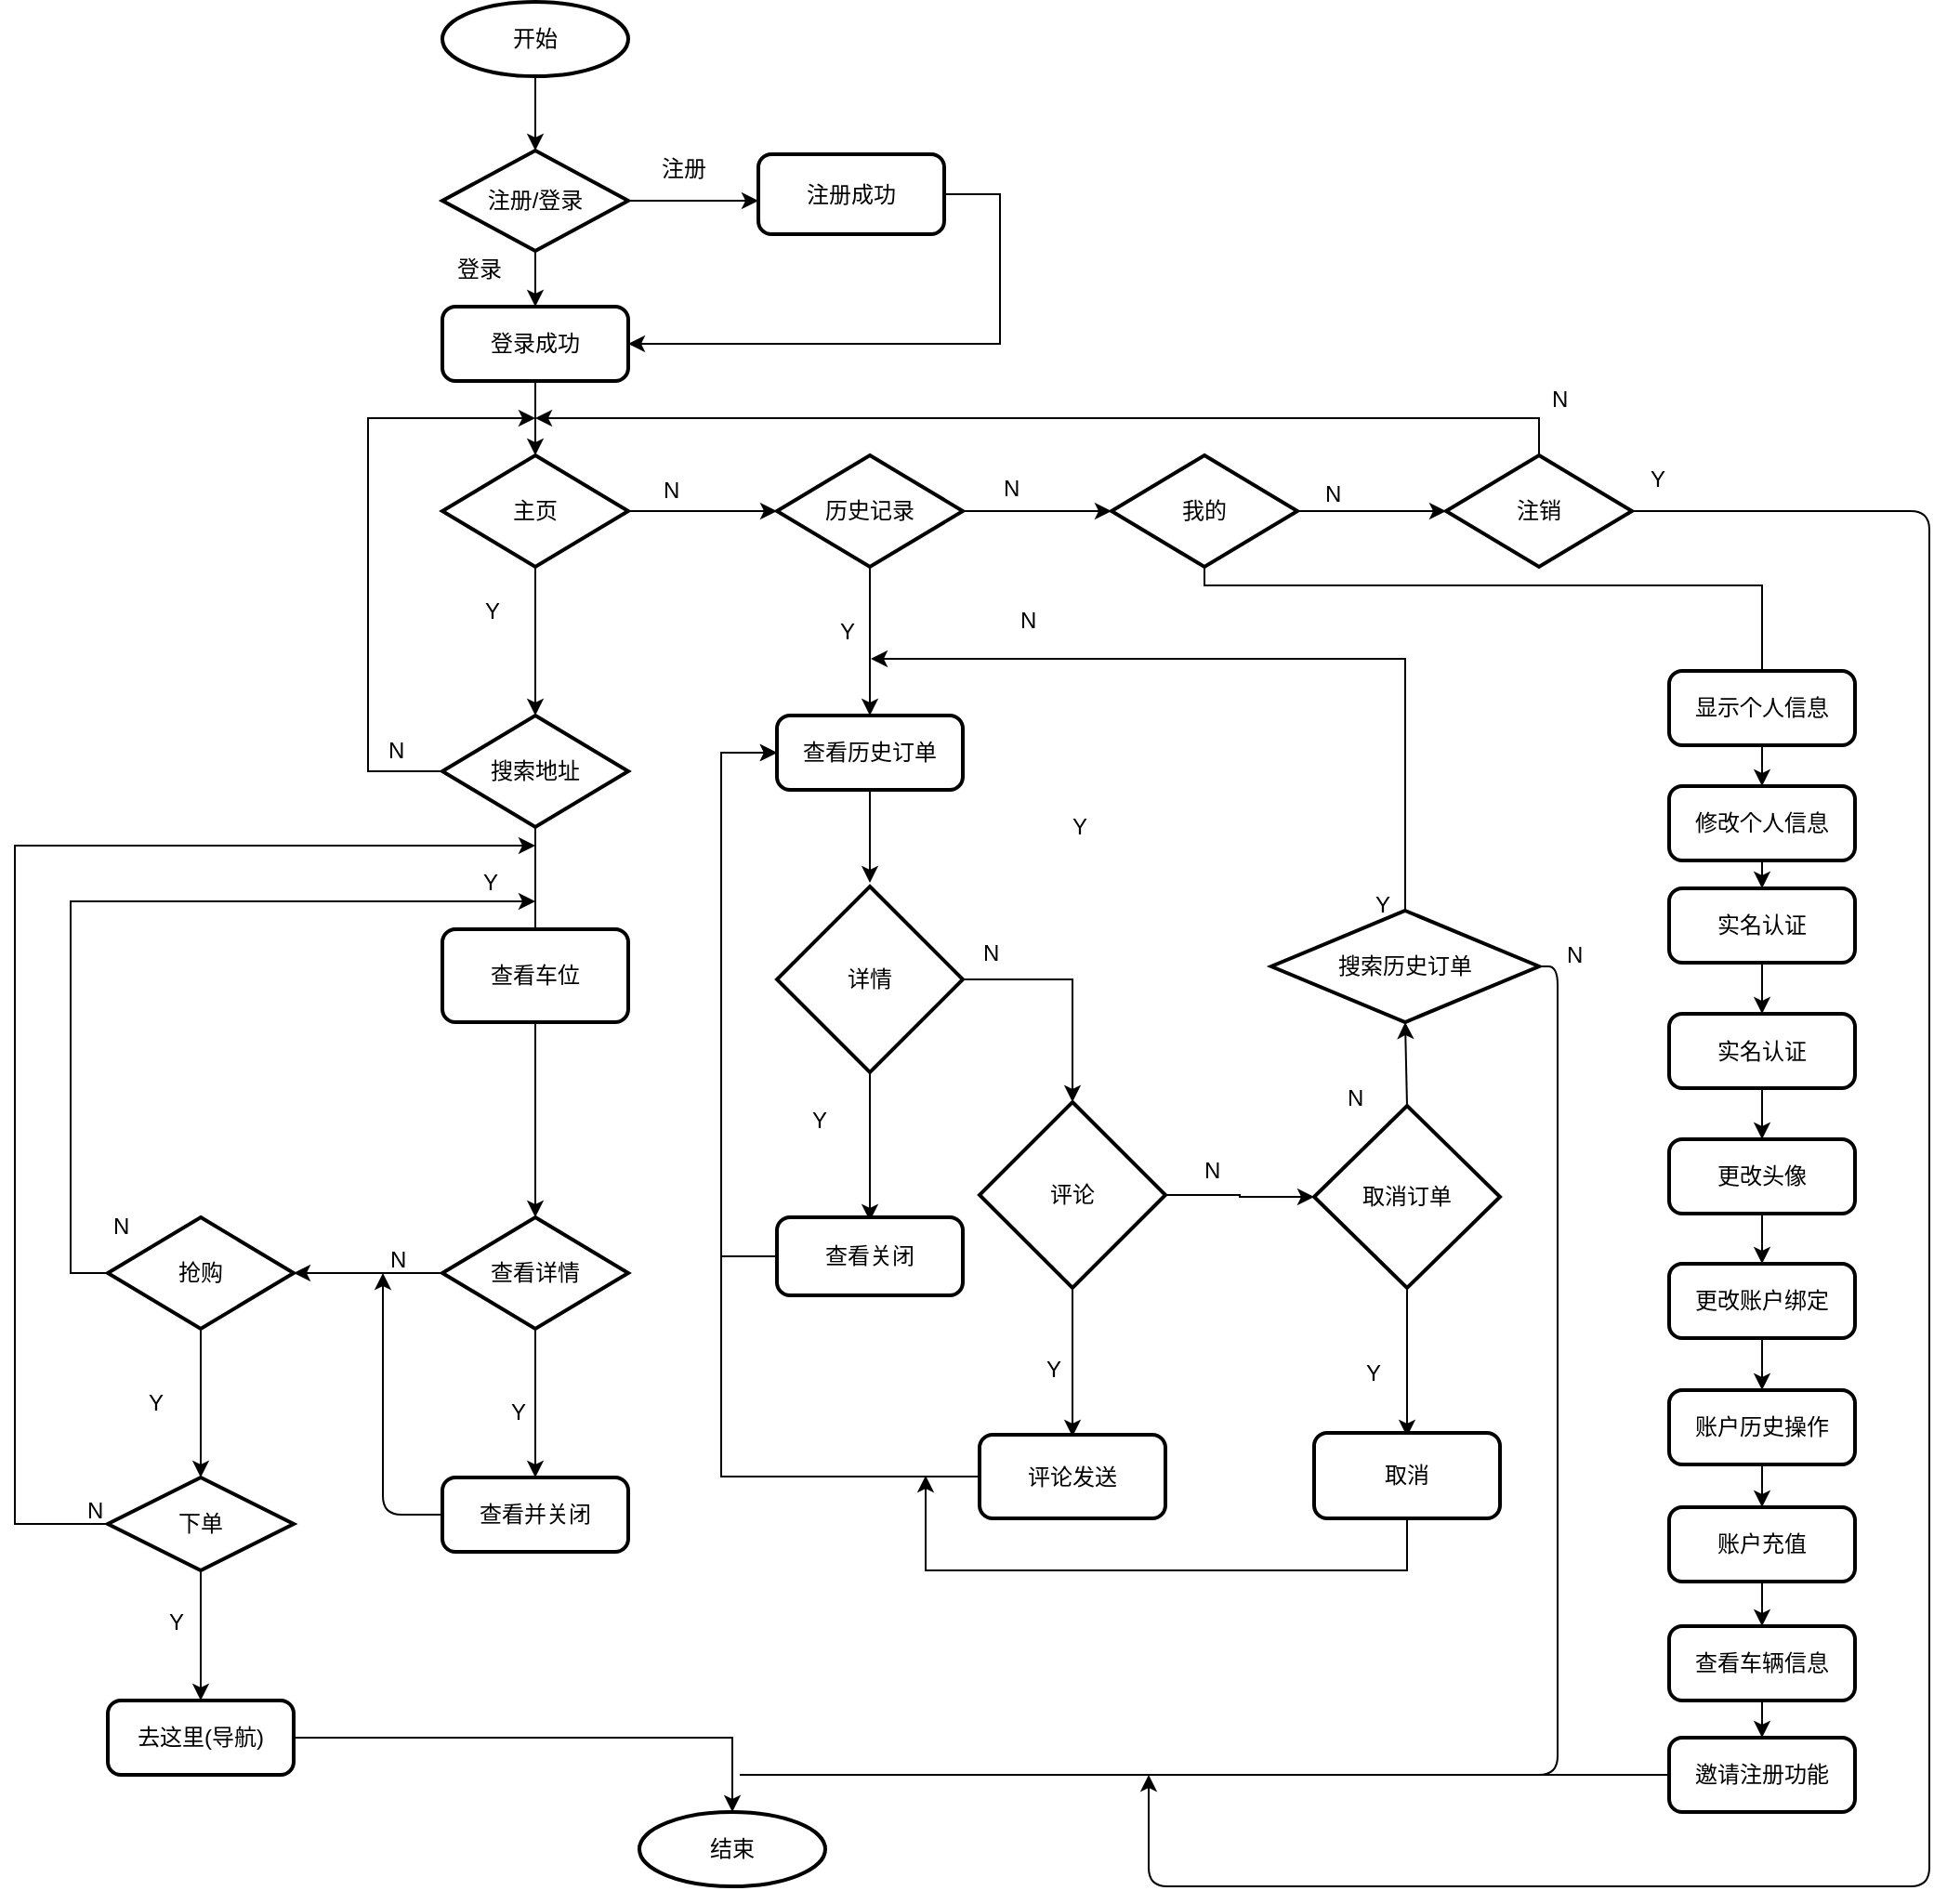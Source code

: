 <mxfile pages="4" version="11.2.4" type="device"><diagram id="Yq1iOSA_OEPxK8G_4jkq" name="抢租者-石文星"><mxGraphModel dx="1326" dy="629" grid="1" gridSize="10" guides="1" tooltips="1" connect="1" arrows="1" fold="1" page="1" pageScale="1" pageWidth="827" pageHeight="1169" math="0" shadow="0"><root><mxCell id="Z6u2y5K723Eb5UNVKrcz-0"/><mxCell id="Z6u2y5K723Eb5UNVKrcz-1" parent="Z6u2y5K723Eb5UNVKrcz-0"/><mxCell id="CI5MgvKoTyWUjuLgu2wn-2" value="" style="edgeStyle=orthogonalEdgeStyle;rounded=0;orthogonalLoop=1;jettySize=auto;html=1;" parent="Z6u2y5K723Eb5UNVKrcz-1" source="CI5MgvKoTyWUjuLgu2wn-0" edge="1"><mxGeometry relative="1" as="geometry"><mxPoint x="330" y="206" as="targetPoint"/></mxGeometry></mxCell><mxCell id="CI5MgvKoTyWUjuLgu2wn-0" value="开始" style="strokeWidth=2;html=1;shape=mxgraph.flowchart.start_1;whiteSpace=wrap;" parent="Z6u2y5K723Eb5UNVKrcz-1" vertex="1"><mxGeometry x="280" y="126" width="100" height="40" as="geometry"/></mxCell><mxCell id="CI5MgvKoTyWUjuLgu2wn-6" value="" style="edgeStyle=orthogonalEdgeStyle;rounded=0;orthogonalLoop=1;jettySize=auto;html=1;" parent="Z6u2y5K723Eb5UNVKrcz-1" source="CI5MgvKoTyWUjuLgu2wn-4" edge="1"><mxGeometry relative="1" as="geometry"><mxPoint x="330" y="290" as="targetPoint"/></mxGeometry></mxCell><mxCell id="CI5MgvKoTyWUjuLgu2wn-4" value="注册/登录" style="strokeWidth=2;html=1;shape=mxgraph.flowchart.decision;whiteSpace=wrap;" parent="Z6u2y5K723Eb5UNVKrcz-1" vertex="1"><mxGeometry x="280" y="206" width="100" height="54" as="geometry"/></mxCell><mxCell id="CI5MgvKoTyWUjuLgu2wn-19" value="" style="edgeStyle=orthogonalEdgeStyle;rounded=0;orthogonalLoop=1;jettySize=auto;html=1;" parent="Z6u2y5K723Eb5UNVKrcz-1" source="CI5MgvKoTyWUjuLgu2wn-7" edge="1"><mxGeometry relative="1" as="geometry"><mxPoint x="330" y="370" as="targetPoint"/></mxGeometry></mxCell><mxCell id="CI5MgvKoTyWUjuLgu2wn-7" value="登录成功" style="rounded=1;whiteSpace=wrap;html=1;absoluteArcSize=1;arcSize=14;strokeWidth=2;" parent="Z6u2y5K723Eb5UNVKrcz-1" vertex="1"><mxGeometry x="280" y="290" width="100" height="40" as="geometry"/></mxCell><mxCell id="CI5MgvKoTyWUjuLgu2wn-8" value="登录" style="text;html=1;strokeColor=none;fillColor=none;align=center;verticalAlign=middle;whiteSpace=wrap;rounded=0;" parent="Z6u2y5K723Eb5UNVKrcz-1" vertex="1"><mxGeometry x="280" y="260" width="40" height="20" as="geometry"/></mxCell><mxCell id="CI5MgvKoTyWUjuLgu2wn-9" value="" style="endArrow=classic;html=1;exitX=1;exitY=0.5;exitDx=0;exitDy=0;exitPerimeter=0;" parent="Z6u2y5K723Eb5UNVKrcz-1" source="CI5MgvKoTyWUjuLgu2wn-4" edge="1"><mxGeometry width="50" height="50" relative="1" as="geometry"><mxPoint x="380" y="260" as="sourcePoint"/><mxPoint x="450" y="233" as="targetPoint"/></mxGeometry></mxCell><mxCell id="CI5MgvKoTyWUjuLgu2wn-12" style="edgeStyle=orthogonalEdgeStyle;rounded=0;orthogonalLoop=1;jettySize=auto;html=1;entryX=1;entryY=0.5;entryDx=0;entryDy=0;" parent="Z6u2y5K723Eb5UNVKrcz-1" source="CI5MgvKoTyWUjuLgu2wn-10" target="CI5MgvKoTyWUjuLgu2wn-7" edge="1"><mxGeometry relative="1" as="geometry"><mxPoint x="410" y="290" as="targetPoint"/><Array as="points"><mxPoint x="580" y="230"/><mxPoint x="580" y="310"/></Array></mxGeometry></mxCell><mxCell id="CI5MgvKoTyWUjuLgu2wn-10" value="注册成功" style="rounded=1;whiteSpace=wrap;html=1;absoluteArcSize=1;arcSize=14;strokeWidth=2;" parent="Z6u2y5K723Eb5UNVKrcz-1" vertex="1"><mxGeometry x="450" y="208" width="100" height="43" as="geometry"/></mxCell><mxCell id="CI5MgvKoTyWUjuLgu2wn-11" value="注册" style="text;html=1;strokeColor=none;fillColor=none;align=center;verticalAlign=middle;whiteSpace=wrap;rounded=0;" parent="Z6u2y5K723Eb5UNVKrcz-1" vertex="1"><mxGeometry x="390" y="206" width="40" height="20" as="geometry"/></mxCell><mxCell id="nntvJPfluytJ5OJylMsi-2" value="" style="edgeStyle=orthogonalEdgeStyle;rounded=0;orthogonalLoop=1;jettySize=auto;html=1;" parent="Z6u2y5K723Eb5UNVKrcz-1" source="nntvJPfluytJ5OJylMsi-0" target="nntvJPfluytJ5OJylMsi-1" edge="1"><mxGeometry relative="1" as="geometry"/></mxCell><mxCell id="nntvJPfluytJ5OJylMsi-5" value="" style="edgeStyle=orthogonalEdgeStyle;rounded=0;orthogonalLoop=1;jettySize=auto;html=1;" parent="Z6u2y5K723Eb5UNVKrcz-1" source="nntvJPfluytJ5OJylMsi-0" target="nntvJPfluytJ5OJylMsi-4" edge="1"><mxGeometry relative="1" as="geometry"/></mxCell><mxCell id="nntvJPfluytJ5OJylMsi-0" value="主页" style="strokeWidth=2;html=1;shape=mxgraph.flowchart.decision;whiteSpace=wrap;" parent="Z6u2y5K723Eb5UNVKrcz-1" vertex="1"><mxGeometry x="280" y="370" width="100" height="60" as="geometry"/></mxCell><mxCell id="nntvJPfluytJ5OJylMsi-8" value="" style="edgeStyle=orthogonalEdgeStyle;rounded=0;orthogonalLoop=1;jettySize=auto;html=1;" parent="Z6u2y5K723Eb5UNVKrcz-1" source="nntvJPfluytJ5OJylMsi-4" target="nntvJPfluytJ5OJylMsi-7" edge="1"><mxGeometry relative="1" as="geometry"/></mxCell><mxCell id="nntvJPfluytJ5OJylMsi-10" value="" style="edgeStyle=orthogonalEdgeStyle;rounded=0;orthogonalLoop=1;jettySize=auto;html=1;" parent="Z6u2y5K723Eb5UNVKrcz-1" source="nntvJPfluytJ5OJylMsi-4" edge="1"><mxGeometry relative="1" as="geometry"><mxPoint x="510" y="510" as="targetPoint"/></mxGeometry></mxCell><mxCell id="nntvJPfluytJ5OJylMsi-4" value="历史记录" style="strokeWidth=2;html=1;shape=mxgraph.flowchart.decision;whiteSpace=wrap;" parent="Z6u2y5K723Eb5UNVKrcz-1" vertex="1"><mxGeometry x="460" y="370" width="100" height="60" as="geometry"/></mxCell><mxCell id="nntvJPfluytJ5OJylMsi-14" value="" style="edgeStyle=orthogonalEdgeStyle;rounded=0;orthogonalLoop=1;jettySize=auto;html=1;" parent="Z6u2y5K723Eb5UNVKrcz-1" source="nntvJPfluytJ5OJylMsi-7" target="nntvJPfluytJ5OJylMsi-13" edge="1"><mxGeometry relative="1" as="geometry"/></mxCell><mxCell id="8Ug4EgsCU_sB-nDuMceS-57" value="" style="edgeStyle=orthogonalEdgeStyle;rounded=0;orthogonalLoop=1;jettySize=auto;html=1;" parent="Z6u2y5K723Eb5UNVKrcz-1" source="nntvJPfluytJ5OJylMsi-7" edge="1"><mxGeometry relative="1" as="geometry"><mxPoint x="990" y="500" as="targetPoint"/><Array as="points"><mxPoint x="690" y="440"/><mxPoint x="990" y="440"/></Array></mxGeometry></mxCell><mxCell id="nntvJPfluytJ5OJylMsi-7" value="我的" style="strokeWidth=2;html=1;shape=mxgraph.flowchart.decision;whiteSpace=wrap;" parent="Z6u2y5K723Eb5UNVKrcz-1" vertex="1"><mxGeometry x="640" y="370" width="100" height="60" as="geometry"/></mxCell><mxCell id="nntvJPfluytJ5OJylMsi-19" value="" style="edgeStyle=orthogonalEdgeStyle;rounded=0;orthogonalLoop=1;jettySize=auto;html=1;exitX=0.5;exitY=0;exitDx=0;exitDy=0;exitPerimeter=0;" parent="Z6u2y5K723Eb5UNVKrcz-1" source="nntvJPfluytJ5OJylMsi-13" edge="1"><mxGeometry relative="1" as="geometry"><mxPoint x="330" y="350" as="targetPoint"/><Array as="points"><mxPoint x="870" y="350"/></Array></mxGeometry></mxCell><mxCell id="nntvJPfluytJ5OJylMsi-13" value="注销" style="strokeWidth=2;html=1;shape=mxgraph.flowchart.decision;whiteSpace=wrap;" parent="Z6u2y5K723Eb5UNVKrcz-1" vertex="1"><mxGeometry x="820" y="370" width="100" height="60" as="geometry"/></mxCell><mxCell id="VLEGu9tgeQnC1f5aQUgJ-3" value="" style="edgeStyle=orthogonalEdgeStyle;rounded=0;orthogonalLoop=1;jettySize=auto;html=1;" parent="Z6u2y5K723Eb5UNVKrcz-1" source="nntvJPfluytJ5OJylMsi-1" edge="1"><mxGeometry relative="1" as="geometry"><mxPoint x="330" y="350" as="targetPoint"/><Array as="points"><mxPoint x="240" y="540"/><mxPoint x="240" y="350"/></Array></mxGeometry></mxCell><mxCell id="VLEGu9tgeQnC1f5aQUgJ-7" value="" style="edgeStyle=orthogonalEdgeStyle;rounded=0;orthogonalLoop=1;jettySize=auto;html=1;" parent="Z6u2y5K723Eb5UNVKrcz-1" source="nntvJPfluytJ5OJylMsi-1" edge="1"><mxGeometry relative="1" as="geometry"><mxPoint x="330" y="650" as="targetPoint"/></mxGeometry></mxCell><mxCell id="nntvJPfluytJ5OJylMsi-1" value="搜索地址" style="strokeWidth=2;html=1;shape=mxgraph.flowchart.decision;whiteSpace=wrap;" parent="Z6u2y5K723Eb5UNVKrcz-1" vertex="1"><mxGeometry x="280" y="510" width="100" height="60" as="geometry"/></mxCell><mxCell id="nntvJPfluytJ5OJylMsi-3" value="Y" style="text;html=1;resizable=0;points=[];autosize=1;align=left;verticalAlign=top;spacingTop=-4;" parent="Z6u2y5K723Eb5UNVKrcz-1" vertex="1"><mxGeometry x="301" y="444" width="20" height="20" as="geometry"/></mxCell><mxCell id="nntvJPfluytJ5OJylMsi-6" value="N" style="text;html=1;resizable=0;points=[];autosize=1;align=left;verticalAlign=top;spacingTop=-4;" parent="Z6u2y5K723Eb5UNVKrcz-1" vertex="1"><mxGeometry x="397" y="379" width="20" height="20" as="geometry"/></mxCell><mxCell id="nntvJPfluytJ5OJylMsi-11" value="Y" style="text;html=1;resizable=0;points=[];autosize=1;align=left;verticalAlign=top;spacingTop=-4;" parent="Z6u2y5K723Eb5UNVKrcz-1" vertex="1"><mxGeometry x="492" y="455" width="20" height="20" as="geometry"/></mxCell><mxCell id="nntvJPfluytJ5OJylMsi-12" value="N" style="text;html=1;resizable=0;points=[];autosize=1;align=left;verticalAlign=top;spacingTop=-4;" parent="Z6u2y5K723Eb5UNVKrcz-1" vertex="1"><mxGeometry x="580" y="378" width="20" height="20" as="geometry"/></mxCell><mxCell id="nntvJPfluytJ5OJylMsi-20" value="N" style="text;html=1;resizable=0;points=[];autosize=1;align=left;verticalAlign=top;spacingTop=-4;" parent="Z6u2y5K723Eb5UNVKrcz-1" vertex="1"><mxGeometry x="875" y="330" width="20" height="20" as="geometry"/></mxCell><mxCell id="VLEGu9tgeQnC1f5aQUgJ-4" value="N" style="text;html=1;resizable=0;points=[];autosize=1;align=left;verticalAlign=top;spacingTop=-4;" parent="Z6u2y5K723Eb5UNVKrcz-1" vertex="1"><mxGeometry x="249" y="519" width="20" height="20" as="geometry"/></mxCell><mxCell id="VLEGu9tgeQnC1f5aQUgJ-5" value="Y" style="text;html=1;resizable=0;points=[];autosize=1;align=left;verticalAlign=top;spacingTop=-4;" parent="Z6u2y5K723Eb5UNVKrcz-1" vertex="1"><mxGeometry x="300" y="590" width="20" height="20" as="geometry"/></mxCell><mxCell id="VLEGu9tgeQnC1f5aQUgJ-10" value="" style="edgeStyle=orthogonalEdgeStyle;rounded=0;orthogonalLoop=1;jettySize=auto;html=1;" parent="Z6u2y5K723Eb5UNVKrcz-1" source="VLEGu9tgeQnC1f5aQUgJ-8" edge="1"><mxGeometry relative="1" as="geometry"><mxPoint x="330" y="780" as="targetPoint"/></mxGeometry></mxCell><mxCell id="VLEGu9tgeQnC1f5aQUgJ-8" value="查看车位" style="rounded=1;whiteSpace=wrap;html=1;absoluteArcSize=1;arcSize=14;strokeWidth=2;" parent="Z6u2y5K723Eb5UNVKrcz-1" vertex="1"><mxGeometry x="280" y="625" width="100" height="50" as="geometry"/></mxCell><mxCell id="VLEGu9tgeQnC1f5aQUgJ-13" value="" style="edgeStyle=orthogonalEdgeStyle;rounded=0;orthogonalLoop=1;jettySize=auto;html=1;" parent="Z6u2y5K723Eb5UNVKrcz-1" source="VLEGu9tgeQnC1f5aQUgJ-11" target="VLEGu9tgeQnC1f5aQUgJ-12" edge="1"><mxGeometry relative="1" as="geometry"/></mxCell><mxCell id="VLEGu9tgeQnC1f5aQUgJ-16" value="" style="edgeStyle=orthogonalEdgeStyle;rounded=0;orthogonalLoop=1;jettySize=auto;html=1;" parent="Z6u2y5K723Eb5UNVKrcz-1" source="VLEGu9tgeQnC1f5aQUgJ-11" edge="1"><mxGeometry relative="1" as="geometry"><mxPoint x="330" y="920" as="targetPoint"/></mxGeometry></mxCell><mxCell id="VLEGu9tgeQnC1f5aQUgJ-11" value="查看详情" style="strokeWidth=2;html=1;shape=mxgraph.flowchart.decision;whiteSpace=wrap;" parent="Z6u2y5K723Eb5UNVKrcz-1" vertex="1"><mxGeometry x="280" y="780" width="100" height="60" as="geometry"/></mxCell><mxCell id="VLEGu9tgeQnC1f5aQUgJ-23" value="" style="edgeStyle=orthogonalEdgeStyle;rounded=0;orthogonalLoop=1;jettySize=auto;html=1;" parent="Z6u2y5K723Eb5UNVKrcz-1" source="VLEGu9tgeQnC1f5aQUgJ-12" edge="1"><mxGeometry relative="1" as="geometry"><mxPoint x="150" y="920" as="targetPoint"/></mxGeometry></mxCell><mxCell id="VLEGu9tgeQnC1f5aQUgJ-28" value="" style="edgeStyle=orthogonalEdgeStyle;rounded=0;orthogonalLoop=1;jettySize=auto;html=1;" parent="Z6u2y5K723Eb5UNVKrcz-1" source="VLEGu9tgeQnC1f5aQUgJ-12" edge="1"><mxGeometry relative="1" as="geometry"><mxPoint x="330" y="610" as="targetPoint"/><Array as="points"><mxPoint x="80" y="810"/><mxPoint x="80" y="610"/><mxPoint x="280" y="610"/></Array></mxGeometry></mxCell><mxCell id="VLEGu9tgeQnC1f5aQUgJ-12" value="抢购" style="strokeWidth=2;html=1;shape=mxgraph.flowchart.decision;whiteSpace=wrap;" parent="Z6u2y5K723Eb5UNVKrcz-1" vertex="1"><mxGeometry x="100" y="780" width="100" height="60" as="geometry"/></mxCell><mxCell id="VLEGu9tgeQnC1f5aQUgJ-14" value="N" style="text;html=1;resizable=0;points=[];autosize=1;align=left;verticalAlign=top;spacingTop=-4;" parent="Z6u2y5K723Eb5UNVKrcz-1" vertex="1"><mxGeometry x="250" y="793" width="20" height="20" as="geometry"/></mxCell><mxCell id="VLEGu9tgeQnC1f5aQUgJ-17" value="Y" style="text;html=1;resizable=0;points=[];autosize=1;align=left;verticalAlign=top;spacingTop=-4;" parent="Z6u2y5K723Eb5UNVKrcz-1" vertex="1"><mxGeometry x="315" y="875" width="20" height="20" as="geometry"/></mxCell><mxCell id="VLEGu9tgeQnC1f5aQUgJ-20" value="查看并关闭" style="rounded=1;whiteSpace=wrap;html=1;absoluteArcSize=1;arcSize=14;strokeWidth=2;" parent="Z6u2y5K723Eb5UNVKrcz-1" vertex="1"><mxGeometry x="280" y="920" width="100" height="40" as="geometry"/></mxCell><mxCell id="VLEGu9tgeQnC1f5aQUgJ-21" value="" style="endArrow=classic;html=1;exitX=0;exitY=0.5;exitDx=0;exitDy=0;" parent="Z6u2y5K723Eb5UNVKrcz-1" source="VLEGu9tgeQnC1f5aQUgJ-20" edge="1"><mxGeometry width="50" height="50" relative="1" as="geometry"><mxPoint x="248" y="940" as="sourcePoint"/><mxPoint x="248" y="810" as="targetPoint"/><Array as="points"><mxPoint x="248" y="940"/></Array></mxGeometry></mxCell><mxCell id="VLEGu9tgeQnC1f5aQUgJ-24" value="Y" style="text;html=1;resizable=0;points=[];autosize=1;align=left;verticalAlign=top;spacingTop=-4;" parent="Z6u2y5K723Eb5UNVKrcz-1" vertex="1"><mxGeometry x="120" y="870" width="20" height="20" as="geometry"/></mxCell><mxCell id="QsxA9GK4WM3t-kRlnvrx-1" value="" style="edgeStyle=orthogonalEdgeStyle;rounded=0;orthogonalLoop=1;jettySize=auto;html=1;exitX=0.5;exitY=1;exitDx=0;exitDy=0;exitPerimeter=0;" parent="Z6u2y5K723Eb5UNVKrcz-1" source="QsxA9GK4WM3t-kRlnvrx-2" target="QsxA9GK4WM3t-kRlnvrx-0" edge="1"><mxGeometry relative="1" as="geometry"><mxPoint x="150" y="960" as="sourcePoint"/></mxGeometry></mxCell><mxCell id="8Ug4EgsCU_sB-nDuMceS-83" value="" style="edgeStyle=orthogonalEdgeStyle;rounded=0;orthogonalLoop=1;jettySize=auto;html=1;entryX=0.5;entryY=0;entryDx=0;entryDy=0;entryPerimeter=0;" parent="Z6u2y5K723Eb5UNVKrcz-1" source="QsxA9GK4WM3t-kRlnvrx-0" target="8Ug4EgsCU_sB-nDuMceS-81" edge="1"><mxGeometry relative="1" as="geometry"><mxPoint x="440" y="1060" as="targetPoint"/></mxGeometry></mxCell><mxCell id="QsxA9GK4WM3t-kRlnvrx-0" value="去这里(导航)" style="rounded=1;whiteSpace=wrap;html=1;absoluteArcSize=1;arcSize=14;strokeWidth=2;" parent="Z6u2y5K723Eb5UNVKrcz-1" vertex="1"><mxGeometry x="100" y="1040" width="100" height="40" as="geometry"/></mxCell><mxCell id="VLEGu9tgeQnC1f5aQUgJ-29" value="N" style="text;html=1;resizable=0;points=[];autosize=1;align=left;verticalAlign=top;spacingTop=-4;" parent="Z6u2y5K723Eb5UNVKrcz-1" vertex="1"><mxGeometry x="101" y="775" width="20" height="20" as="geometry"/></mxCell><mxCell id="QsxA9GK4WM3t-kRlnvrx-5" value="" style="edgeStyle=orthogonalEdgeStyle;rounded=0;orthogonalLoop=1;jettySize=auto;html=1;" parent="Z6u2y5K723Eb5UNVKrcz-1" source="QsxA9GK4WM3t-kRlnvrx-2" edge="1"><mxGeometry relative="1" as="geometry"><mxPoint x="330" y="580" as="targetPoint"/><Array as="points"><mxPoint x="50" y="945"/><mxPoint x="50" y="580"/></Array></mxGeometry></mxCell><mxCell id="QsxA9GK4WM3t-kRlnvrx-2" value="下单" style="strokeWidth=2;html=1;shape=mxgraph.flowchart.decision;whiteSpace=wrap;" parent="Z6u2y5K723Eb5UNVKrcz-1" vertex="1"><mxGeometry x="100" y="920" width="100" height="50" as="geometry"/></mxCell><mxCell id="QsxA9GK4WM3t-kRlnvrx-3" value="Y" style="text;html=1;resizable=0;points=[];autosize=1;align=left;verticalAlign=top;spacingTop=-4;" parent="Z6u2y5K723Eb5UNVKrcz-1" vertex="1"><mxGeometry x="131" y="988" width="20" height="20" as="geometry"/></mxCell><mxCell id="QsxA9GK4WM3t-kRlnvrx-6" value="N" style="text;html=1;resizable=0;points=[];autosize=1;align=left;verticalAlign=top;spacingTop=-4;" parent="Z6u2y5K723Eb5UNVKrcz-1" vertex="1"><mxGeometry x="87" y="928" width="20" height="20" as="geometry"/></mxCell><mxCell id="8Ug4EgsCU_sB-nDuMceS-2" value="" style="edgeStyle=orthogonalEdgeStyle;rounded=0;orthogonalLoop=1;jettySize=auto;html=1;" parent="Z6u2y5K723Eb5UNVKrcz-1" source="8Ug4EgsCU_sB-nDuMceS-0" edge="1"><mxGeometry relative="1" as="geometry"><mxPoint x="510" y="600" as="targetPoint"/></mxGeometry></mxCell><mxCell id="8Ug4EgsCU_sB-nDuMceS-0" value="查看历史订单" style="rounded=1;whiteSpace=wrap;html=1;absoluteArcSize=1;arcSize=14;strokeWidth=2;" parent="Z6u2y5K723Eb5UNVKrcz-1" vertex="1"><mxGeometry x="460" y="510" width="100" height="40" as="geometry"/></mxCell><mxCell id="8Ug4EgsCU_sB-nDuMceS-88" value="" style="edgeStyle=orthogonalEdgeStyle;rounded=0;orthogonalLoop=1;jettySize=auto;html=1;entryX=0.925;entryY=1.225;entryDx=0;entryDy=0;entryPerimeter=0;" parent="Z6u2y5K723Eb5UNVKrcz-1" source="8Ug4EgsCU_sB-nDuMceS-7" target="nntvJPfluytJ5OJylMsi-11" edge="1"><mxGeometry relative="1" as="geometry"><mxPoint x="798" y="535" as="targetPoint"/><Array as="points"><mxPoint x="798" y="480"/></Array></mxGeometry></mxCell><mxCell id="8Ug4EgsCU_sB-nDuMceS-90" value="" style="endArrow=none;html=1;fontFamily=Helvetica;fontSize=11;fontColor=#000000;align=center;strokeColor=#000000;edgeStyle=orthogonalEdgeStyle;exitX=1;exitY=0.5;exitDx=0;exitDy=0;exitPerimeter=0;" parent="Z6u2y5K723Eb5UNVKrcz-1" source="8Ug4EgsCU_sB-nDuMceS-7" edge="1"><mxGeometry relative="1" as="geometry"><mxPoint x="440" y="1080" as="targetPoint"/><Array as="points"><mxPoint x="880" y="645"/><mxPoint x="880" y="1080"/></Array></mxGeometry></mxCell><mxCell id="8Ug4EgsCU_sB-nDuMceS-7" value="&lt;span style=&quot;white-space: normal&quot;&gt;搜索历史订单&lt;/span&gt;" style="strokeWidth=2;html=1;shape=mxgraph.flowchart.decision;whiteSpace=wrap;" parent="Z6u2y5K723Eb5UNVKrcz-1" vertex="1"><mxGeometry x="726" y="615" width="144" height="60" as="geometry"/></mxCell><mxCell id="8Ug4EgsCU_sB-nDuMceS-20" value="" style="edgeStyle=orthogonalEdgeStyle;rounded=0;orthogonalLoop=1;jettySize=auto;html=1;" parent="Z6u2y5K723Eb5UNVKrcz-1" source="8Ug4EgsCU_sB-nDuMceS-14" target="8Ug4EgsCU_sB-nDuMceS-19" edge="1"><mxGeometry relative="1" as="geometry"/></mxCell><mxCell id="8Ug4EgsCU_sB-nDuMceS-29" value="" style="edgeStyle=orthogonalEdgeStyle;rounded=0;orthogonalLoop=1;jettySize=auto;html=1;" parent="Z6u2y5K723Eb5UNVKrcz-1" source="8Ug4EgsCU_sB-nDuMceS-14" edge="1"><mxGeometry relative="1" as="geometry"><mxPoint x="510" y="782" as="targetPoint"/></mxGeometry></mxCell><mxCell id="8Ug4EgsCU_sB-nDuMceS-14" value="详情" style="strokeWidth=2;html=1;shape=mxgraph.flowchart.decision;whiteSpace=wrap;" parent="Z6u2y5K723Eb5UNVKrcz-1" vertex="1"><mxGeometry x="460" y="602" width="100" height="100" as="geometry"/></mxCell><mxCell id="8Ug4EgsCU_sB-nDuMceS-22" value="" style="edgeStyle=orthogonalEdgeStyle;rounded=0;orthogonalLoop=1;jettySize=auto;html=1;" parent="Z6u2y5K723Eb5UNVKrcz-1" source="8Ug4EgsCU_sB-nDuMceS-19" target="8Ug4EgsCU_sB-nDuMceS-21" edge="1"><mxGeometry relative="1" as="geometry"/></mxCell><mxCell id="8Ug4EgsCU_sB-nDuMceS-25" value="" style="edgeStyle=orthogonalEdgeStyle;rounded=0;orthogonalLoop=1;jettySize=auto;html=1;" parent="Z6u2y5K723Eb5UNVKrcz-1" source="8Ug4EgsCU_sB-nDuMceS-19" edge="1"><mxGeometry relative="1" as="geometry"><mxPoint x="619" y="898" as="targetPoint"/></mxGeometry></mxCell><mxCell id="8Ug4EgsCU_sB-nDuMceS-19" value="评论" style="strokeWidth=2;html=1;shape=mxgraph.flowchart.decision;whiteSpace=wrap;" parent="Z6u2y5K723Eb5UNVKrcz-1" vertex="1"><mxGeometry x="569" y="718" width="100" height="100" as="geometry"/></mxCell><mxCell id="8Ug4EgsCU_sB-nDuMceS-37" value="" style="edgeStyle=orthogonalEdgeStyle;rounded=0;orthogonalLoop=1;jettySize=auto;html=1;" parent="Z6u2y5K723Eb5UNVKrcz-1" source="8Ug4EgsCU_sB-nDuMceS-21" edge="1"><mxGeometry relative="1" as="geometry"><mxPoint x="799" y="898" as="targetPoint"/></mxGeometry></mxCell><mxCell id="8Ug4EgsCU_sB-nDuMceS-21" value="取消订单" style="strokeWidth=2;html=1;shape=mxgraph.flowchart.decision;whiteSpace=wrap;" parent="Z6u2y5K723Eb5UNVKrcz-1" vertex="1"><mxGeometry x="749" y="720" width="100" height="98" as="geometry"/></mxCell><mxCell id="8Ug4EgsCU_sB-nDuMceS-16" value="N" style="text;html=1;resizable=0;points=[];autosize=1;align=left;verticalAlign=top;spacingTop=-4;" parent="Z6u2y5K723Eb5UNVKrcz-1" vertex="1"><mxGeometry x="569" y="628" width="20" height="20" as="geometry"/></mxCell><mxCell id="8Ug4EgsCU_sB-nDuMceS-23" value="N" style="text;html=1;resizable=0;points=[];autosize=1;align=left;verticalAlign=top;spacingTop=-4;" parent="Z6u2y5K723Eb5UNVKrcz-1" vertex="1"><mxGeometry x="688" y="745" width="20" height="20" as="geometry"/></mxCell><mxCell id="8Ug4EgsCU_sB-nDuMceS-26" value="Y" style="text;html=1;resizable=0;points=[];autosize=1;align=left;verticalAlign=top;spacingTop=-4;" parent="Z6u2y5K723Eb5UNVKrcz-1" vertex="1"><mxGeometry x="603" y="852" width="20" height="20" as="geometry"/></mxCell><mxCell id="8Ug4EgsCU_sB-nDuMceS-35" value="" style="edgeStyle=orthogonalEdgeStyle;rounded=0;orthogonalLoop=1;jettySize=auto;html=1;" parent="Z6u2y5K723Eb5UNVKrcz-1" source="8Ug4EgsCU_sB-nDuMceS-27" edge="1"><mxGeometry relative="1" as="geometry"><mxPoint x="460" y="530" as="targetPoint"/><Array as="points"><mxPoint x="430" y="920"/><mxPoint x="430" y="530"/></Array></mxGeometry></mxCell><mxCell id="8Ug4EgsCU_sB-nDuMceS-27" value="评论发送" style="rounded=1;whiteSpace=wrap;html=1;absoluteArcSize=1;arcSize=14;strokeWidth=2;" parent="Z6u2y5K723Eb5UNVKrcz-1" vertex="1"><mxGeometry x="569" y="897" width="100" height="45" as="geometry"/></mxCell><mxCell id="8Ug4EgsCU_sB-nDuMceS-30" value="Y" style="text;html=1;resizable=0;points=[];autosize=1;align=left;verticalAlign=top;spacingTop=-4;" parent="Z6u2y5K723Eb5UNVKrcz-1" vertex="1"><mxGeometry x="477" y="718" width="20" height="20" as="geometry"/></mxCell><mxCell id="8Ug4EgsCU_sB-nDuMceS-33" value="" style="edgeStyle=orthogonalEdgeStyle;rounded=0;orthogonalLoop=1;jettySize=auto;html=1;entryX=0;entryY=0.5;entryDx=0;entryDy=0;" parent="Z6u2y5K723Eb5UNVKrcz-1" source="8Ug4EgsCU_sB-nDuMceS-31" target="8Ug4EgsCU_sB-nDuMceS-0" edge="1"><mxGeometry relative="1" as="geometry"><mxPoint x="428" y="510" as="targetPoint"/><Array as="points"><mxPoint x="430" y="801"/><mxPoint x="430" y="530"/></Array></mxGeometry></mxCell><mxCell id="8Ug4EgsCU_sB-nDuMceS-31" value="查看关闭" style="rounded=1;whiteSpace=wrap;html=1;absoluteArcSize=1;arcSize=14;strokeWidth=2;" parent="Z6u2y5K723Eb5UNVKrcz-1" vertex="1"><mxGeometry x="460" y="780" width="100" height="42" as="geometry"/></mxCell><mxCell id="8Ug4EgsCU_sB-nDuMceS-84" value="" style="edgeStyle=orthogonalEdgeStyle;rounded=0;orthogonalLoop=1;jettySize=auto;html=1;" parent="Z6u2y5K723Eb5UNVKrcz-1" source="8Ug4EgsCU_sB-nDuMceS-38" edge="1"><mxGeometry relative="1" as="geometry"><mxPoint x="540" y="919" as="targetPoint"/><Array as="points"><mxPoint x="799" y="970"/><mxPoint x="540" y="970"/></Array></mxGeometry></mxCell><mxCell id="8Ug4EgsCU_sB-nDuMceS-38" value="取消" style="rounded=1;whiteSpace=wrap;html=1;absoluteArcSize=1;arcSize=14;strokeWidth=2;" parent="Z6u2y5K723Eb5UNVKrcz-1" vertex="1"><mxGeometry x="749" y="896" width="100" height="46" as="geometry"/></mxCell><mxCell id="8Ug4EgsCU_sB-nDuMceS-39" value="Y" style="text;html=1;resizable=0;points=[];autosize=1;align=left;verticalAlign=top;spacingTop=-4;" parent="Z6u2y5K723Eb5UNVKrcz-1" vertex="1"><mxGeometry x="775" y="854" width="20" height="20" as="geometry"/></mxCell><mxCell id="8Ug4EgsCU_sB-nDuMceS-47" value="N" style="text;html=1;resizable=0;points=[];autosize=1;align=left;verticalAlign=top;spacingTop=-4;" parent="Z6u2y5K723Eb5UNVKrcz-1" vertex="1"><mxGeometry x="765" y="706" width="20" height="20" as="geometry"/></mxCell><mxCell id="8Ug4EgsCU_sB-nDuMceS-53" value="Y" style="text;html=1;resizable=0;points=[];autosize=1;align=left;verticalAlign=top;spacingTop=-4;" parent="Z6u2y5K723Eb5UNVKrcz-1" vertex="1"><mxGeometry x="617" y="560" width="20" height="20" as="geometry"/></mxCell><mxCell id="8Ug4EgsCU_sB-nDuMceS-55" value="N" style="text;html=1;resizable=0;points=[];autosize=1;align=left;verticalAlign=top;spacingTop=-4;" parent="Z6u2y5K723Eb5UNVKrcz-1" vertex="1"><mxGeometry x="589" y="449" width="20" height="20" as="geometry"/></mxCell><mxCell id="8Ug4EgsCU_sB-nDuMceS-56" value="N" style="text;html=1;resizable=0;points=[];autosize=1;align=left;verticalAlign=top;spacingTop=-4;" parent="Z6u2y5K723Eb5UNVKrcz-1" vertex="1"><mxGeometry x="753" y="381" width="20" height="20" as="geometry"/></mxCell><mxCell id="8Ug4EgsCU_sB-nDuMceS-60" value="" style="edgeStyle=orthogonalEdgeStyle;rounded=0;orthogonalLoop=1;jettySize=auto;html=1;" parent="Z6u2y5K723Eb5UNVKrcz-1" source="8Ug4EgsCU_sB-nDuMceS-58" target="8Ug4EgsCU_sB-nDuMceS-59" edge="1"><mxGeometry relative="1" as="geometry"/></mxCell><mxCell id="8Ug4EgsCU_sB-nDuMceS-58" value="显示个人信息" style="rounded=1;whiteSpace=wrap;html=1;absoluteArcSize=1;arcSize=14;strokeWidth=2;" parent="Z6u2y5K723Eb5UNVKrcz-1" vertex="1"><mxGeometry x="940" y="486" width="100" height="40" as="geometry"/></mxCell><mxCell id="8Ug4EgsCU_sB-nDuMceS-62" value="" style="edgeStyle=orthogonalEdgeStyle;rounded=0;orthogonalLoop=1;jettySize=auto;html=1;" parent="Z6u2y5K723Eb5UNVKrcz-1" source="8Ug4EgsCU_sB-nDuMceS-59" target="8Ug4EgsCU_sB-nDuMceS-61" edge="1"><mxGeometry relative="1" as="geometry"/></mxCell><mxCell id="8Ug4EgsCU_sB-nDuMceS-59" value="修改个人信息" style="rounded=1;whiteSpace=wrap;html=1;absoluteArcSize=1;arcSize=14;strokeWidth=2;" parent="Z6u2y5K723Eb5UNVKrcz-1" vertex="1"><mxGeometry x="940" y="548" width="100" height="40" as="geometry"/></mxCell><mxCell id="8Ug4EgsCU_sB-nDuMceS-64" value="" style="edgeStyle=orthogonalEdgeStyle;rounded=0;orthogonalLoop=1;jettySize=auto;html=1;" parent="Z6u2y5K723Eb5UNVKrcz-1" source="8Ug4EgsCU_sB-nDuMceS-61" target="8Ug4EgsCU_sB-nDuMceS-63" edge="1"><mxGeometry relative="1" as="geometry"/></mxCell><mxCell id="8Ug4EgsCU_sB-nDuMceS-61" value="实名认证" style="rounded=1;whiteSpace=wrap;html=1;absoluteArcSize=1;arcSize=14;strokeWidth=2;" parent="Z6u2y5K723Eb5UNVKrcz-1" vertex="1"><mxGeometry x="940" y="603" width="100" height="40" as="geometry"/></mxCell><mxCell id="8Ug4EgsCU_sB-nDuMceS-66" value="" style="edgeStyle=orthogonalEdgeStyle;rounded=0;orthogonalLoop=1;jettySize=auto;html=1;" parent="Z6u2y5K723Eb5UNVKrcz-1" source="8Ug4EgsCU_sB-nDuMceS-63" target="8Ug4EgsCU_sB-nDuMceS-65" edge="1"><mxGeometry relative="1" as="geometry"/></mxCell><mxCell id="8Ug4EgsCU_sB-nDuMceS-63" value="实名认证" style="rounded=1;whiteSpace=wrap;html=1;absoluteArcSize=1;arcSize=14;strokeWidth=2;" parent="Z6u2y5K723Eb5UNVKrcz-1" vertex="1"><mxGeometry x="940" y="670.5" width="100" height="40" as="geometry"/></mxCell><mxCell id="8Ug4EgsCU_sB-nDuMceS-68" value="" style="edgeStyle=orthogonalEdgeStyle;rounded=0;orthogonalLoop=1;jettySize=auto;html=1;" parent="Z6u2y5K723Eb5UNVKrcz-1" source="8Ug4EgsCU_sB-nDuMceS-65" target="8Ug4EgsCU_sB-nDuMceS-67" edge="1"><mxGeometry relative="1" as="geometry"/></mxCell><mxCell id="8Ug4EgsCU_sB-nDuMceS-65" value="更改头像" style="rounded=1;whiteSpace=wrap;html=1;absoluteArcSize=1;arcSize=14;strokeWidth=2;" parent="Z6u2y5K723Eb5UNVKrcz-1" vertex="1"><mxGeometry x="940" y="738" width="100" height="40" as="geometry"/></mxCell><mxCell id="8Ug4EgsCU_sB-nDuMceS-70" value="" style="edgeStyle=orthogonalEdgeStyle;rounded=0;orthogonalLoop=1;jettySize=auto;html=1;" parent="Z6u2y5K723Eb5UNVKrcz-1" source="8Ug4EgsCU_sB-nDuMceS-67" target="8Ug4EgsCU_sB-nDuMceS-69" edge="1"><mxGeometry relative="1" as="geometry"/></mxCell><mxCell id="8Ug4EgsCU_sB-nDuMceS-67" value="更改账户绑定" style="rounded=1;whiteSpace=wrap;html=1;absoluteArcSize=1;arcSize=14;strokeWidth=2;" parent="Z6u2y5K723Eb5UNVKrcz-1" vertex="1"><mxGeometry x="940" y="805" width="100" height="40" as="geometry"/></mxCell><mxCell id="8Ug4EgsCU_sB-nDuMceS-72" value="" style="edgeStyle=orthogonalEdgeStyle;rounded=0;orthogonalLoop=1;jettySize=auto;html=1;" parent="Z6u2y5K723Eb5UNVKrcz-1" source="8Ug4EgsCU_sB-nDuMceS-69" target="8Ug4EgsCU_sB-nDuMceS-71" edge="1"><mxGeometry relative="1" as="geometry"/></mxCell><mxCell id="8Ug4EgsCU_sB-nDuMceS-69" value="账户历史操作" style="rounded=1;whiteSpace=wrap;html=1;absoluteArcSize=1;arcSize=14;strokeWidth=2;" parent="Z6u2y5K723Eb5UNVKrcz-1" vertex="1"><mxGeometry x="940" y="873" width="100" height="40" as="geometry"/></mxCell><mxCell id="8Ug4EgsCU_sB-nDuMceS-76" value="" style="edgeStyle=orthogonalEdgeStyle;rounded=0;orthogonalLoop=1;jettySize=auto;html=1;" parent="Z6u2y5K723Eb5UNVKrcz-1" source="8Ug4EgsCU_sB-nDuMceS-71" target="8Ug4EgsCU_sB-nDuMceS-75" edge="1"><mxGeometry relative="1" as="geometry"/></mxCell><mxCell id="8Ug4EgsCU_sB-nDuMceS-71" value="账户充值" style="rounded=1;whiteSpace=wrap;html=1;absoluteArcSize=1;arcSize=14;strokeWidth=2;" parent="Z6u2y5K723Eb5UNVKrcz-1" vertex="1"><mxGeometry x="940" y="936" width="100" height="40" as="geometry"/></mxCell><mxCell id="8Ug4EgsCU_sB-nDuMceS-78" value="" style="edgeStyle=orthogonalEdgeStyle;rounded=0;orthogonalLoop=1;jettySize=auto;html=1;" parent="Z6u2y5K723Eb5UNVKrcz-1" source="8Ug4EgsCU_sB-nDuMceS-75" target="8Ug4EgsCU_sB-nDuMceS-77" edge="1"><mxGeometry relative="1" as="geometry"/></mxCell><mxCell id="8Ug4EgsCU_sB-nDuMceS-75" value="查看车辆信息" style="rounded=1;whiteSpace=wrap;html=1;absoluteArcSize=1;arcSize=14;strokeWidth=2;" parent="Z6u2y5K723Eb5UNVKrcz-1" vertex="1"><mxGeometry x="940" y="1000" width="100" height="40" as="geometry"/></mxCell><mxCell id="8Ug4EgsCU_sB-nDuMceS-77" value="邀请注册功能" style="rounded=1;whiteSpace=wrap;html=1;absoluteArcSize=1;arcSize=14;strokeWidth=2;" parent="Z6u2y5K723Eb5UNVKrcz-1" vertex="1"><mxGeometry x="940" y="1060" width="100" height="40" as="geometry"/></mxCell><mxCell id="8Ug4EgsCU_sB-nDuMceS-81" value="结束" style="strokeWidth=2;html=1;shape=mxgraph.flowchart.start_1;whiteSpace=wrap;" parent="Z6u2y5K723Eb5UNVKrcz-1" vertex="1"><mxGeometry x="386" y="1100" width="100" height="40" as="geometry"/></mxCell><mxCell id="8Ug4EgsCU_sB-nDuMceS-86" value="" style="endArrow=classic;html=1;exitX=0.5;exitY=0;exitDx=0;exitDy=0;exitPerimeter=0;entryX=0.5;entryY=1;entryDx=0;entryDy=0;entryPerimeter=0;" parent="Z6u2y5K723Eb5UNVKrcz-1" source="8Ug4EgsCU_sB-nDuMceS-21" target="8Ug4EgsCU_sB-nDuMceS-7" edge="1"><mxGeometry width="50" height="50" relative="1" as="geometry"><mxPoint x="770" y="720" as="sourcePoint"/><mxPoint x="820" y="670" as="targetPoint"/></mxGeometry></mxCell><mxCell id="8Ug4EgsCU_sB-nDuMceS-89" value="Y" style="text;html=1;resizable=0;points=[];autosize=1;align=left;verticalAlign=top;spacingTop=-4;" parent="Z6u2y5K723Eb5UNVKrcz-1" vertex="1"><mxGeometry x="780" y="602" width="20" height="20" as="geometry"/></mxCell><mxCell id="8Ug4EgsCU_sB-nDuMceS-91" value="N" style="text;html=1;resizable=0;points=[];autosize=1;align=left;verticalAlign=top;spacingTop=-4;" parent="Z6u2y5K723Eb5UNVKrcz-1" vertex="1"><mxGeometry x="883" y="629" width="20" height="20" as="geometry"/></mxCell><mxCell id="8Ug4EgsCU_sB-nDuMceS-92" value="" style="endArrow=none;html=1;" parent="Z6u2y5K723Eb5UNVKrcz-1" edge="1"><mxGeometry width="50" height="50" relative="1" as="geometry"><mxPoint x="860" y="1080" as="sourcePoint"/><mxPoint x="940" y="1080" as="targetPoint"/></mxGeometry></mxCell><mxCell id="8Ug4EgsCU_sB-nDuMceS-93" value="" style="endArrow=classic;html=1;exitX=1;exitY=0.5;exitDx=0;exitDy=0;exitPerimeter=0;" parent="Z6u2y5K723Eb5UNVKrcz-1" source="nntvJPfluytJ5OJylMsi-13" edge="1"><mxGeometry width="50" height="50" relative="1" as="geometry"><mxPoint x="920" y="450" as="sourcePoint"/><mxPoint x="660" y="1080" as="targetPoint"/><Array as="points"><mxPoint x="1080" y="400"/><mxPoint x="1080" y="780"/><mxPoint x="1080" y="1140"/><mxPoint x="660" y="1140"/></Array></mxGeometry></mxCell><mxCell id="8Ug4EgsCU_sB-nDuMceS-94" value="Y" style="text;html=1;resizable=0;points=[];autosize=1;align=left;verticalAlign=top;spacingTop=-4;" parent="Z6u2y5K723Eb5UNVKrcz-1" vertex="1"><mxGeometry x="928" y="373" width="20" height="20" as="geometry"/></mxCell></root></mxGraphModel></diagram><diagram id="kUvBnoCSkW6sYxV57AdV" name="物业方-陈幸欣"><mxGraphModel dx="2153" dy="629" grid="1" gridSize="10" guides="1" tooltips="1" connect="1" arrows="1" fold="1" page="1" pageScale="1" pageWidth="827" pageHeight="1169" math="0" shadow="0"><root><mxCell id="TAq9j9rSoSt7nPV2xSwi-0"/><mxCell id="TAq9j9rSoSt7nPV2xSwi-1" parent="TAq9j9rSoSt7nPV2xSwi-0"/><mxCell id="TAq9j9rSoSt7nPV2xSwi-2" value="" style="edgeStyle=orthogonalEdgeStyle;rounded=0;orthogonalLoop=1;jettySize=auto;html=1;" parent="TAq9j9rSoSt7nPV2xSwi-1" source="TAq9j9rSoSt7nPV2xSwi-3" target="TAq9j9rSoSt7nPV2xSwi-5" edge="1"><mxGeometry relative="1" as="geometry"/></mxCell><mxCell id="TAq9j9rSoSt7nPV2xSwi-3" value="&lt;font style=&quot;font-size: 14px&quot;&gt;物业方&lt;/font&gt;" style="rounded=0;whiteSpace=wrap;html=1;" parent="TAq9j9rSoSt7nPV2xSwi-1" vertex="1"><mxGeometry x="340" y="10" width="120" height="60" as="geometry"/></mxCell><mxCell id="TAq9j9rSoSt7nPV2xSwi-4" value="" style="edgeStyle=orthogonalEdgeStyle;rounded=0;orthogonalLoop=1;jettySize=auto;html=1;" parent="TAq9j9rSoSt7nPV2xSwi-1" source="TAq9j9rSoSt7nPV2xSwi-5" target="TAq9j9rSoSt7nPV2xSwi-7" edge="1"><mxGeometry relative="1" as="geometry"/></mxCell><mxCell id="TAq9j9rSoSt7nPV2xSwi-5" value="&lt;font style=&quot;font-size: 14px&quot;&gt;登录&lt;/font&gt;" style="rounded=0;whiteSpace=wrap;html=1;" parent="TAq9j9rSoSt7nPV2xSwi-1" vertex="1"><mxGeometry x="340" y="100" width="120" height="60" as="geometry"/></mxCell><mxCell id="TAq9j9rSoSt7nPV2xSwi-6" value="" style="edgeStyle=orthogonalEdgeStyle;rounded=0;orthogonalLoop=1;jettySize=auto;html=1;" parent="TAq9j9rSoSt7nPV2xSwi-1" source="TAq9j9rSoSt7nPV2xSwi-7" edge="1"><mxGeometry relative="1" as="geometry"><mxPoint x="400.0" y="280" as="targetPoint"/></mxGeometry></mxCell><mxCell id="TAq9j9rSoSt7nPV2xSwi-7" value="&lt;font style=&quot;font-size: 14px&quot;&gt;输入用户名、密码&lt;/font&gt;" style="rounded=0;whiteSpace=wrap;html=1;" parent="TAq9j9rSoSt7nPV2xSwi-1" vertex="1"><mxGeometry x="340" y="190" width="120" height="60" as="geometry"/></mxCell><mxCell id="TAq9j9rSoSt7nPV2xSwi-8" value="" style="edgeStyle=orthogonalEdgeStyle;rounded=0;orthogonalLoop=1;jettySize=auto;html=1;" parent="TAq9j9rSoSt7nPV2xSwi-1" source="TAq9j9rSoSt7nPV2xSwi-10" edge="1"><mxGeometry relative="1" as="geometry"><mxPoint x="400.0" y="380" as="targetPoint"/></mxGeometry></mxCell><mxCell id="TAq9j9rSoSt7nPV2xSwi-9" value="" style="edgeStyle=orthogonalEdgeStyle;rounded=0;orthogonalLoop=1;jettySize=auto;html=1;entryX=1;entryY=0.5;entryDx=0;entryDy=0;" parent="TAq9j9rSoSt7nPV2xSwi-1" source="TAq9j9rSoSt7nPV2xSwi-10" target="TAq9j9rSoSt7nPV2xSwi-17" edge="1"><mxGeometry relative="1" as="geometry"><mxPoint x="240" y="315" as="targetPoint"/></mxGeometry></mxCell><mxCell id="TAq9j9rSoSt7nPV2xSwi-10" value="&lt;font style=&quot;font-size: 14px&quot;&gt;用户名、密码正确&lt;/font&gt;" style="rhombus;whiteSpace=wrap;html=1;" parent="TAq9j9rSoSt7nPV2xSwi-1" vertex="1"><mxGeometry x="320" y="280" width="160" height="70" as="geometry"/></mxCell><mxCell id="TAq9j9rSoSt7nPV2xSwi-11" value="" style="edgeStyle=orthogonalEdgeStyle;rounded=0;orthogonalLoop=1;jettySize=auto;html=1;" parent="TAq9j9rSoSt7nPV2xSwi-1" source="TAq9j9rSoSt7nPV2xSwi-12" target="TAq9j9rSoSt7nPV2xSwi-14" edge="1"><mxGeometry relative="1" as="geometry"/></mxCell><mxCell id="TAq9j9rSoSt7nPV2xSwi-12" value="&lt;font style=&quot;font-size: 14px&quot;&gt;登录成功&lt;/font&gt;" style="rounded=0;whiteSpace=wrap;html=1;" parent="TAq9j9rSoSt7nPV2xSwi-1" vertex="1"><mxGeometry x="340" y="380" width="120" height="60" as="geometry"/></mxCell><mxCell id="TAq9j9rSoSt7nPV2xSwi-13" value="" style="edgeStyle=orthogonalEdgeStyle;rounded=0;orthogonalLoop=1;jettySize=auto;html=1;" parent="TAq9j9rSoSt7nPV2xSwi-1" source="TAq9j9rSoSt7nPV2xSwi-14" edge="1"><mxGeometry relative="1" as="geometry"><mxPoint x="400.0" y="580" as="targetPoint"/></mxGeometry></mxCell><mxCell id="TAq9j9rSoSt7nPV2xSwi-14" value="&lt;font style=&quot;font-size: 14px&quot;&gt;进入物业方主页&lt;/font&gt;" style="rounded=0;whiteSpace=wrap;html=1;" parent="TAq9j9rSoSt7nPV2xSwi-1" vertex="1"><mxGeometry x="340" y="470" width="120" height="60" as="geometry"/></mxCell><mxCell id="TAq9j9rSoSt7nPV2xSwi-15" value="T" style="text;html=1;resizable=0;points=[];autosize=1;align=left;verticalAlign=top;spacingTop=-4;" parent="TAq9j9rSoSt7nPV2xSwi-1" vertex="1"><mxGeometry x="413" y="352" width="20" height="20" as="geometry"/></mxCell><mxCell id="TAq9j9rSoSt7nPV2xSwi-16" value="F" style="text;html=1;resizable=0;points=[];autosize=1;align=left;verticalAlign=top;spacingTop=-4;" parent="TAq9j9rSoSt7nPV2xSwi-1" vertex="1"><mxGeometry x="271" y="297" width="20" height="20" as="geometry"/></mxCell><mxCell id="TAq9j9rSoSt7nPV2xSwi-17" value="&lt;font style=&quot;font-size: 14px&quot;&gt;提示用户名或密码错误&lt;/font&gt;" style="rounded=0;whiteSpace=wrap;html=1;" parent="TAq9j9rSoSt7nPV2xSwi-1" vertex="1"><mxGeometry x="-680" y="285" width="120" height="60" as="geometry"/></mxCell><mxCell id="TAq9j9rSoSt7nPV2xSwi-18" value="&lt;font style=&quot;font-size: 14px&quot;&gt;系统结束，返回&lt;/font&gt;" style="rounded=0;whiteSpace=wrap;html=1;" parent="TAq9j9rSoSt7nPV2xSwi-1" vertex="1"><mxGeometry x="350" y="1099.8" width="120" height="60" as="geometry"/></mxCell><mxCell id="TAq9j9rSoSt7nPV2xSwi-19" value="" style="edgeStyle=orthogonalEdgeStyle;rounded=0;orthogonalLoop=1;jettySize=auto;html=1;" parent="TAq9j9rSoSt7nPV2xSwi-1" source="TAq9j9rSoSt7nPV2xSwi-21" target="TAq9j9rSoSt7nPV2xSwi-22" edge="1"><mxGeometry relative="1" as="geometry"/></mxCell><mxCell id="TAq9j9rSoSt7nPV2xSwi-20" value="" style="edgeStyle=orthogonalEdgeStyle;rounded=0;orthogonalLoop=1;jettySize=auto;html=1;" parent="TAq9j9rSoSt7nPV2xSwi-1" source="TAq9j9rSoSt7nPV2xSwi-21" edge="1"><mxGeometry relative="1" as="geometry"><mxPoint x="570.0" y="680" as="targetPoint"/></mxGeometry></mxCell><mxCell id="TAq9j9rSoSt7nPV2xSwi-21" value="&lt;font style=&quot;font-size: 14px&quot;&gt;订单管理&lt;/font&gt;" style="rounded=1;whiteSpace=wrap;html=1;" parent="TAq9j9rSoSt7nPV2xSwi-1" vertex="1"><mxGeometry x="510" y="584" width="120" height="60" as="geometry"/></mxCell><mxCell id="TAq9j9rSoSt7nPV2xSwi-22" value="&lt;font style=&quot;font-size: 14px&quot;&gt;查看订单&lt;/font&gt;" style="rounded=0;whiteSpace=wrap;html=1;" parent="TAq9j9rSoSt7nPV2xSwi-1" vertex="1"><mxGeometry x="665" y="584" width="120" height="60" as="geometry"/></mxCell><mxCell id="TAq9j9rSoSt7nPV2xSwi-23" value="" style="edgeStyle=orthogonalEdgeStyle;rounded=0;orthogonalLoop=1;jettySize=auto;html=1;" parent="TAq9j9rSoSt7nPV2xSwi-1" source="TAq9j9rSoSt7nPV2xSwi-26" edge="1"><mxGeometry relative="1" as="geometry"><mxPoint x="510.0" y="610" as="targetPoint"/></mxGeometry></mxCell><mxCell id="TAq9j9rSoSt7nPV2xSwi-24" value="" style="edgeStyle=orthogonalEdgeStyle;rounded=0;orthogonalLoop=1;jettySize=auto;html=1;" parent="TAq9j9rSoSt7nPV2xSwi-1" source="TAq9j9rSoSt7nPV2xSwi-26" edge="1"><mxGeometry relative="1" as="geometry"><mxPoint x="400.0" y="670" as="targetPoint"/></mxGeometry></mxCell><mxCell id="TAq9j9rSoSt7nPV2xSwi-25" value="" style="edgeStyle=orthogonalEdgeStyle;rounded=0;orthogonalLoop=1;jettySize=auto;html=1;" parent="TAq9j9rSoSt7nPV2xSwi-1" source="TAq9j9rSoSt7nPV2xSwi-26" target="TAq9j9rSoSt7nPV2xSwi-33" edge="1"><mxGeometry relative="1" as="geometry"/></mxCell><mxCell id="TAq9j9rSoSt7nPV2xSwi-26" value="&lt;font style=&quot;font-size: 14px&quot;&gt;选择模块&lt;/font&gt;" style="rhombus;whiteSpace=wrap;html=1;" parent="TAq9j9rSoSt7nPV2xSwi-1" vertex="1"><mxGeometry x="325" y="570" width="150" height="80" as="geometry"/></mxCell><mxCell id="TAq9j9rSoSt7nPV2xSwi-27" value="&lt;font style=&quot;font-size: 14px&quot;&gt;评价管理&lt;/font&gt;" style="rounded=0;whiteSpace=wrap;html=1;" parent="TAq9j9rSoSt7nPV2xSwi-1" vertex="1"><mxGeometry x="510" y="680" width="120" height="60" as="geometry"/></mxCell><mxCell id="TAq9j9rSoSt7nPV2xSwi-28" value="" style="endArrow=none;html=1;entryX=0.5;entryY=1;entryDx=0;entryDy=0;" parent="TAq9j9rSoSt7nPV2xSwi-1" target="TAq9j9rSoSt7nPV2xSwi-27" edge="1"><mxGeometry width="50" height="50" relative="1" as="geometry"><mxPoint x="570.0" y="1130" as="sourcePoint"/><mxPoint x="610" y="740" as="targetPoint"/></mxGeometry></mxCell><mxCell id="TAq9j9rSoSt7nPV2xSwi-29" value="" style="endArrow=classic;html=1;" parent="TAq9j9rSoSt7nPV2xSwi-1" edge="1"><mxGeometry width="50" height="50" relative="1" as="geometry"><mxPoint x="570.0" y="1130" as="sourcePoint"/><mxPoint x="470.0" y="1132" as="targetPoint"/><Array as="points"/></mxGeometry></mxCell><mxCell id="TAq9j9rSoSt7nPV2xSwi-30" value="" style="edgeStyle=orthogonalEdgeStyle;rounded=0;orthogonalLoop=1;jettySize=auto;html=1;" parent="TAq9j9rSoSt7nPV2xSwi-1" source="TAq9j9rSoSt7nPV2xSwi-33" edge="1"><mxGeometry relative="1" as="geometry"><mxPoint x="81" y="610" as="targetPoint"/></mxGeometry></mxCell><mxCell id="TAq9j9rSoSt7nPV2xSwi-31" value="" style="edgeStyle=orthogonalEdgeStyle;rounded=0;orthogonalLoop=1;jettySize=auto;html=1;" parent="TAq9j9rSoSt7nPV2xSwi-1" source="TAq9j9rSoSt7nPV2xSwi-33" edge="1"><mxGeometry relative="1" as="geometry"><mxPoint x="202.5" y="530" as="targetPoint"/></mxGeometry></mxCell><mxCell id="TAq9j9rSoSt7nPV2xSwi-32" value="" style="edgeStyle=orthogonalEdgeStyle;rounded=0;orthogonalLoop=1;jettySize=auto;html=1;" parent="TAq9j9rSoSt7nPV2xSwi-1" source="TAq9j9rSoSt7nPV2xSwi-33" target="TAq9j9rSoSt7nPV2xSwi-34" edge="1"><mxGeometry relative="1" as="geometry"/></mxCell><mxCell id="TAq9j9rSoSt7nPV2xSwi-33" value="&lt;font style=&quot;font-size: 14px&quot;&gt;用户管理&lt;/font&gt;" style="rounded=1;whiteSpace=wrap;html=1;" parent="TAq9j9rSoSt7nPV2xSwi-1" vertex="1"><mxGeometry x="142.5" y="580" width="120" height="60" as="geometry"/></mxCell><mxCell id="TAq9j9rSoSt7nPV2xSwi-34" value="&lt;font style=&quot;font-size: 14px&quot;&gt;用户管理&lt;/font&gt;" style="rounded=1;whiteSpace=wrap;html=1;" parent="TAq9j9rSoSt7nPV2xSwi-1" vertex="1"><mxGeometry x="142.5" y="690" width="120" height="60" as="geometry"/></mxCell><mxCell id="TAq9j9rSoSt7nPV2xSwi-35" value="" style="endArrow=none;html=1;entryX=0.5;entryY=1;entryDx=0;entryDy=0;" parent="TAq9j9rSoSt7nPV2xSwi-1" target="TAq9j9rSoSt7nPV2xSwi-17" edge="1"><mxGeometry width="50" height="50" relative="1" as="geometry"><mxPoint x="-620" y="1130" as="sourcePoint"/><mxPoint x="-440" y="350" as="targetPoint"/></mxGeometry></mxCell><mxCell id="TAq9j9rSoSt7nPV2xSwi-36" value="" style="endArrow=classic;html=1;entryX=0;entryY=0.5;entryDx=0;entryDy=0;" parent="TAq9j9rSoSt7nPV2xSwi-1" target="TAq9j9rSoSt7nPV2xSwi-18" edge="1"><mxGeometry width="50" height="50" relative="1" as="geometry"><mxPoint x="-620" y="1130" as="sourcePoint"/><mxPoint x="180" y="1130" as="targetPoint"/></mxGeometry></mxCell><mxCell id="TAq9j9rSoSt7nPV2xSwi-37" value="&lt;font style=&quot;font-size: 14px&quot;&gt;抢租客信息&lt;/font&gt;" style="rounded=0;whiteSpace=wrap;html=1;" parent="TAq9j9rSoSt7nPV2xSwi-1" vertex="1"><mxGeometry x="-40" y="580" width="120" height="60" as="geometry"/></mxCell><mxCell id="TAq9j9rSoSt7nPV2xSwi-38" value="&lt;font style=&quot;font-size: 14px&quot;&gt;业主方信息&lt;/font&gt;" style="rounded=0;whiteSpace=wrap;html=1;" parent="TAq9j9rSoSt7nPV2xSwi-1" vertex="1"><mxGeometry x="142.5" y="470" width="120" height="60" as="geometry"/></mxCell><mxCell id="TAq9j9rSoSt7nPV2xSwi-39" value="&lt;font style=&quot;font-size: 14px&quot;&gt;物业方信息&lt;/font&gt;" style="rounded=0;whiteSpace=wrap;html=1;" parent="TAq9j9rSoSt7nPV2xSwi-1" vertex="1"><mxGeometry x="143" y="690" width="120" height="60" as="geometry"/></mxCell><mxCell id="TAq9j9rSoSt7nPV2xSwi-40" value="" style="endArrow=none;html=1;entryX=0.5;entryY=1;entryDx=0;entryDy=0;" parent="TAq9j9rSoSt7nPV2xSwi-1" target="TAq9j9rSoSt7nPV2xSwi-22" edge="1"><mxGeometry width="50" height="50" relative="1" as="geometry"><mxPoint x="725.0" y="720" as="sourcePoint"/><mxPoint x="770" y="650" as="targetPoint"/></mxGeometry></mxCell><mxCell id="TAq9j9rSoSt7nPV2xSwi-41" value="" style="endArrow=none;html=1;exitX=1;exitY=0.65;exitDx=0;exitDy=0;exitPerimeter=0;" parent="TAq9j9rSoSt7nPV2xSwi-1" source="TAq9j9rSoSt7nPV2xSwi-27" edge="1"><mxGeometry width="50" height="50" relative="1" as="geometry"><mxPoint x="635" y="719" as="sourcePoint"/><mxPoint x="725.0" y="719" as="targetPoint"/></mxGeometry></mxCell><mxCell id="TAq9j9rSoSt7nPV2xSwi-42" value="" style="endArrow=none;html=1;entryX=0;entryY=0.5;entryDx=0;entryDy=0;" parent="TAq9j9rSoSt7nPV2xSwi-1" target="TAq9j9rSoSt7nPV2xSwi-38" edge="1"><mxGeometry width="50" height="50" relative="1" as="geometry"><mxPoint x="-4.547e-13" y="500" as="sourcePoint"/><mxPoint x="140" y="500" as="targetPoint"/></mxGeometry></mxCell><mxCell id="TAq9j9rSoSt7nPV2xSwi-43" value="" style="endArrow=none;html=1;" parent="TAq9j9rSoSt7nPV2xSwi-1" edge="1"><mxGeometry width="50" height="50" relative="1" as="geometry"><mxPoint x="-4.547e-13" y="578.0" as="sourcePoint"/><mxPoint x="-4.547e-13" y="500" as="targetPoint"/></mxGeometry></mxCell><mxCell id="TAq9j9rSoSt7nPV2xSwi-44" value="" style="endArrow=none;html=1;" parent="TAq9j9rSoSt7nPV2xSwi-1" edge="1"><mxGeometry width="50" height="50" relative="1" as="geometry"><mxPoint x="-4.547e-13" y="1130" as="sourcePoint"/><mxPoint x="-4.547e-13" y="643.0" as="targetPoint"/></mxGeometry></mxCell><mxCell id="TAq9j9rSoSt7nPV2xSwi-45" value="" style="endArrow=none;html=1;" parent="TAq9j9rSoSt7nPV2xSwi-1" target="TAq9j9rSoSt7nPV2xSwi-39" edge="1"><mxGeometry width="50" height="50" relative="1" as="geometry"><mxPoint x="-4.547e-13" y="720" as="sourcePoint"/><mxPoint x="140" y="720" as="targetPoint"/></mxGeometry></mxCell><mxCell id="TAq9j9rSoSt7nPV2xSwi-46" value="" style="edgeStyle=orthogonalEdgeStyle;rounded=0;orthogonalLoop=1;jettySize=auto;html=1;" parent="TAq9j9rSoSt7nPV2xSwi-1" source="TAq9j9rSoSt7nPV2xSwi-47" target="TAq9j9rSoSt7nPV2xSwi-48" edge="1"><mxGeometry relative="1" as="geometry"/></mxCell><mxCell id="TAq9j9rSoSt7nPV2xSwi-47" value="&lt;font style=&quot;font-size: 14px&quot;&gt;账户管理&lt;/font&gt;" style="rounded=1;whiteSpace=wrap;html=1;" parent="TAq9j9rSoSt7nPV2xSwi-1" vertex="1"><mxGeometry x="340" y="670" width="120" height="60" as="geometry"/></mxCell><mxCell id="TAq9j9rSoSt7nPV2xSwi-48" value="&lt;font style=&quot;font-size: 14px&quot;&gt;账户管理&lt;/font&gt;" style="rounded=1;whiteSpace=wrap;html=1;" parent="TAq9j9rSoSt7nPV2xSwi-1" vertex="1"><mxGeometry x="340" y="770" width="120" height="60" as="geometry"/></mxCell><mxCell id="TAq9j9rSoSt7nPV2xSwi-49" value="" style="endArrow=none;html=1;entryX=0;entryY=0.5;entryDx=0;entryDy=0;" parent="TAq9j9rSoSt7nPV2xSwi-1" target="TAq9j9rSoSt7nPV2xSwi-14" edge="1"><mxGeometry width="50" height="50" relative="1" as="geometry"><mxPoint x="300.0" y="500" as="sourcePoint"/><mxPoint x="370" y="490" as="targetPoint"/></mxGeometry></mxCell><mxCell id="TAq9j9rSoSt7nPV2xSwi-50" value="" style="endArrow=none;html=1;" parent="TAq9j9rSoSt7nPV2xSwi-1" edge="1"><mxGeometry width="50" height="50" relative="1" as="geometry"><mxPoint x="300.0" y="500" as="sourcePoint"/><mxPoint x="300.0" y="350" as="targetPoint"/></mxGeometry></mxCell><mxCell id="TAq9j9rSoSt7nPV2xSwi-51" value="" style="endArrow=none;html=1;" parent="TAq9j9rSoSt7nPV2xSwi-1" edge="1"><mxGeometry width="50" height="50" relative="1" as="geometry"><mxPoint x="-300" y="350" as="sourcePoint"/><mxPoint x="300.0" y="350" as="targetPoint"/></mxGeometry></mxCell><mxCell id="TAq9j9rSoSt7nPV2xSwi-52" value="" style="edgeStyle=orthogonalEdgeStyle;rounded=0;orthogonalLoop=1;jettySize=auto;html=1;" parent="TAq9j9rSoSt7nPV2xSwi-1" source="TAq9j9rSoSt7nPV2xSwi-54" edge="1"><mxGeometry relative="1" as="geometry"><mxPoint x="-295" y="520" as="targetPoint"/></mxGeometry></mxCell><mxCell id="TAq9j9rSoSt7nPV2xSwi-53" value="" style="edgeStyle=orthogonalEdgeStyle;rounded=0;orthogonalLoop=1;jettySize=auto;html=1;" parent="TAq9j9rSoSt7nPV2xSwi-1" source="TAq9j9rSoSt7nPV2xSwi-54" edge="1"><mxGeometry relative="1" as="geometry"><mxPoint x="-440" y="460" as="targetPoint"/></mxGeometry></mxCell><mxCell id="TAq9j9rSoSt7nPV2xSwi-54" value="&lt;span style=&quot;font-size: 14px ; white-space: normal&quot;&gt;选择模块&lt;/span&gt;" style="rhombus;whiteSpace=wrap;html=1;" parent="TAq9j9rSoSt7nPV2xSwi-1" vertex="1"><mxGeometry x="-360" y="420" width="130" height="80" as="geometry"/></mxCell><mxCell id="TAq9j9rSoSt7nPV2xSwi-55" value="" style="endArrow=classic;html=1;entryX=0.5;entryY=0;entryDx=0;entryDy=0;" parent="TAq9j9rSoSt7nPV2xSwi-1" target="TAq9j9rSoSt7nPV2xSwi-54" edge="1"><mxGeometry width="50" height="50" relative="1" as="geometry"><mxPoint x="-295" y="350" as="sourcePoint"/><mxPoint x="-230" y="350" as="targetPoint"/></mxGeometry></mxCell><mxCell id="TAq9j9rSoSt7nPV2xSwi-56" value="&lt;font style=&quot;font-size: 14px&quot;&gt;账户查看&lt;/font&gt;" style="rounded=0;whiteSpace=wrap;html=1;" parent="TAq9j9rSoSt7nPV2xSwi-1" vertex="1"><mxGeometry x="340" y="770" width="120" height="60" as="geometry"/></mxCell><mxCell id="TAq9j9rSoSt7nPV2xSwi-57" value="&lt;font style=&quot;font-size: 14px&quot;&gt;车位交易记录查看&lt;/font&gt;" style="rounded=0;whiteSpace=wrap;html=1;" parent="TAq9j9rSoSt7nPV2xSwi-1" vertex="1"><mxGeometry x="161" y="770" width="120" height="60" as="geometry"/></mxCell><mxCell id="TAq9j9rSoSt7nPV2xSwi-58" value="" style="endArrow=classic;html=1;entryX=0.992;entryY=0.5;entryDx=0;entryDy=0;entryPerimeter=0;" parent="TAq9j9rSoSt7nPV2xSwi-1" target="TAq9j9rSoSt7nPV2xSwi-57" edge="1"><mxGeometry width="50" height="50" relative="1" as="geometry"><mxPoint x="320.0" y="800" as="sourcePoint"/><mxPoint x="290" y="800" as="targetPoint"/></mxGeometry></mxCell><mxCell id="TAq9j9rSoSt7nPV2xSwi-59" value="" style="endArrow=none;html=1;" parent="TAq9j9rSoSt7nPV2xSwi-1" edge="1"><mxGeometry width="50" height="50" relative="1" as="geometry"><mxPoint x="320.0" y="800" as="sourcePoint"/><mxPoint x="320.0" y="700" as="targetPoint"/></mxGeometry></mxCell><mxCell id="TAq9j9rSoSt7nPV2xSwi-60" value="" style="endArrow=none;html=1;" parent="TAq9j9rSoSt7nPV2xSwi-1" edge="1"><mxGeometry width="50" height="50" relative="1" as="geometry"><mxPoint x="320.0" y="700" as="sourcePoint"/><mxPoint x="340.0" y="700" as="targetPoint"/></mxGeometry></mxCell><mxCell id="TAq9j9rSoSt7nPV2xSwi-61" value="" style="endArrow=none;html=1;entryX=0.5;entryY=1;entryDx=0;entryDy=0;exitX=0.412;exitY=0.017;exitDx=0;exitDy=0;exitPerimeter=0;" parent="TAq9j9rSoSt7nPV2xSwi-1" source="TAq9j9rSoSt7nPV2xSwi-18" target="TAq9j9rSoSt7nPV2xSwi-56" edge="1"><mxGeometry width="50" height="50" relative="1" as="geometry"><mxPoint x="400" y="880" as="sourcePoint"/><mxPoint x="450" y="830" as="targetPoint"/></mxGeometry></mxCell><mxCell id="TAq9j9rSoSt7nPV2xSwi-62" value="" style="endArrow=none;html=1;entryX=0.5;entryY=1;entryDx=0;entryDy=0;" parent="TAq9j9rSoSt7nPV2xSwi-1" target="TAq9j9rSoSt7nPV2xSwi-57" edge="1"><mxGeometry width="50" height="50" relative="1" as="geometry"><mxPoint x="220.0" y="900" as="sourcePoint"/><mxPoint x="260" y="830" as="targetPoint"/></mxGeometry></mxCell><mxCell id="TAq9j9rSoSt7nPV2xSwi-63" value="" style="endArrow=none;html=1;" parent="TAq9j9rSoSt7nPV2xSwi-1" edge="1"><mxGeometry width="50" height="50" relative="1" as="geometry"><mxPoint x="220.0" y="900" as="sourcePoint"/><mxPoint x="400.0" y="900" as="targetPoint"/></mxGeometry></mxCell><mxCell id="TAq9j9rSoSt7nPV2xSwi-64" value="" style="edgeStyle=orthogonalEdgeStyle;rounded=0;orthogonalLoop=1;jettySize=auto;html=1;" parent="TAq9j9rSoSt7nPV2xSwi-1" source="TAq9j9rSoSt7nPV2xSwi-66" edge="1"><mxGeometry relative="1" as="geometry"><mxPoint x="-290" y="630" as="targetPoint"/></mxGeometry></mxCell><mxCell id="TAq9j9rSoSt7nPV2xSwi-65" value="" style="edgeStyle=orthogonalEdgeStyle;rounded=0;orthogonalLoop=1;jettySize=auto;html=1;" parent="TAq9j9rSoSt7nPV2xSwi-1" source="TAq9j9rSoSt7nPV2xSwi-66" edge="1"><mxGeometry relative="1" as="geometry"><mxPoint x="-200.0" y="550" as="targetPoint"/></mxGeometry></mxCell><mxCell id="TAq9j9rSoSt7nPV2xSwi-66" value="&lt;font style=&quot;font-size: 14px&quot;&gt;车辆相关&lt;/font&gt;" style="rounded=1;whiteSpace=wrap;html=1;" parent="TAq9j9rSoSt7nPV2xSwi-1" vertex="1"><mxGeometry x="-350" y="520" width="120" height="60" as="geometry"/></mxCell><mxCell id="TAq9j9rSoSt7nPV2xSwi-67" value="&lt;font style=&quot;font-size: 14px&quot;&gt;车位管理&lt;/font&gt;" style="rounded=0;whiteSpace=wrap;html=1;" parent="TAq9j9rSoSt7nPV2xSwi-1" vertex="1"><mxGeometry x="-200" y="524" width="100" height="60" as="geometry"/></mxCell><mxCell id="TAq9j9rSoSt7nPV2xSwi-68" value="&lt;font style=&quot;font-size: 14px&quot;&gt;现泊车信息&lt;/font&gt;" style="rounded=0;whiteSpace=wrap;html=1;" parent="TAq9j9rSoSt7nPV2xSwi-1" vertex="1"><mxGeometry x="-340" y="630" width="100" height="60" as="geometry"/></mxCell><mxCell id="TAq9j9rSoSt7nPV2xSwi-69" value="" style="endArrow=none;html=1;entryX=0.5;entryY=1;entryDx=0;entryDy=0;" parent="TAq9j9rSoSt7nPV2xSwi-1" target="TAq9j9rSoSt7nPV2xSwi-68" edge="1"><mxGeometry width="50" height="50" relative="1" as="geometry"><mxPoint x="-290" y="1130" as="sourcePoint"/><mxPoint x="-240" y="690" as="targetPoint"/></mxGeometry></mxCell><mxCell id="TAq9j9rSoSt7nPV2xSwi-70" value="" style="endArrow=none;html=1;" parent="TAq9j9rSoSt7nPV2xSwi-1" edge="1"><mxGeometry width="50" height="50" relative="1" as="geometry"><mxPoint x="-160.0" y="660" as="sourcePoint"/><mxPoint x="-160.0" y="584" as="targetPoint"/></mxGeometry></mxCell><mxCell id="TAq9j9rSoSt7nPV2xSwi-71" value="" style="endArrow=none;html=1;exitX=1;exitY=0.5;exitDx=0;exitDy=0;" parent="TAq9j9rSoSt7nPV2xSwi-1" source="TAq9j9rSoSt7nPV2xSwi-68" edge="1"><mxGeometry width="50" height="50" relative="1" as="geometry"><mxPoint x="-220" y="710" as="sourcePoint"/><mxPoint x="-160.0" y="660" as="targetPoint"/></mxGeometry></mxCell><mxCell id="TAq9j9rSoSt7nPV2xSwi-72" value="" style="edgeStyle=orthogonalEdgeStyle;rounded=0;orthogonalLoop=1;jettySize=auto;html=1;" parent="TAq9j9rSoSt7nPV2xSwi-1" source="TAq9j9rSoSt7nPV2xSwi-73" edge="1"><mxGeometry relative="1" as="geometry"><mxPoint x="-500" y="530" as="targetPoint"/></mxGeometry></mxCell><mxCell id="TAq9j9rSoSt7nPV2xSwi-73" value="&lt;font style=&quot;font-size: 14px&quot;&gt;审核管理&lt;/font&gt;" style="rounded=1;whiteSpace=wrap;html=1;" parent="TAq9j9rSoSt7nPV2xSwi-1" vertex="1"><mxGeometry x="-560" y="430" width="120" height="60" as="geometry"/></mxCell><mxCell id="TAq9j9rSoSt7nPV2xSwi-74" value="&lt;font style=&quot;font-size: 14px&quot;&gt;业主信息审核&lt;/font&gt;" style="rounded=0;whiteSpace=wrap;html=1;" parent="TAq9j9rSoSt7nPV2xSwi-1" vertex="1"><mxGeometry x="-560" y="530" width="120" height="60" as="geometry"/></mxCell><mxCell id="TAq9j9rSoSt7nPV2xSwi-75" value="" style="endArrow=none;html=1;entryX=0.5;entryY=1;entryDx=0;entryDy=0;" parent="TAq9j9rSoSt7nPV2xSwi-1" target="TAq9j9rSoSt7nPV2xSwi-74" edge="1"><mxGeometry width="50" height="50" relative="1" as="geometry"><mxPoint x="-500" y="1130" as="sourcePoint"/><mxPoint x="-450" y="590" as="targetPoint"/></mxGeometry></mxCell></root></mxGraphModel></diagram><diagram id="n7HtqSHdDlwh4FJsEkVQ" name="出租方-刘增杰"><mxGraphModel dx="2153" dy="629" grid="1" gridSize="10" guides="1" tooltips="1" connect="1" arrows="1" fold="1" page="1" pageScale="1" pageWidth="827" pageHeight="1169" math="0" shadow="0"><root><mxCell id="_3VmAC0ZHt0V-apYEeXQ-0"/><mxCell id="_3VmAC0ZHt0V-apYEeXQ-1" parent="_3VmAC0ZHt0V-apYEeXQ-0"/><mxCell id="_3VmAC0ZHt0V-apYEeXQ-2" value="" style="edgeStyle=orthogonalEdgeStyle;rounded=0;orthogonalLoop=1;jettySize=auto;html=1;" edge="1" parent="_3VmAC0ZHt0V-apYEeXQ-1" source="_3VmAC0ZHt0V-apYEeXQ-3"><mxGeometry relative="1" as="geometry"><mxPoint x="390" y="280" as="targetPoint"/></mxGeometry></mxCell><mxCell id="_3VmAC0ZHt0V-apYEeXQ-3" value="&lt;font style=&quot;font-size: 14px&quot;&gt;业主方登录&lt;/font&gt;" style="ellipse;whiteSpace=wrap;html=1;" vertex="1" parent="_3VmAC0ZHt0V-apYEeXQ-1"><mxGeometry x="330" y="120" width="120" height="80" as="geometry"/></mxCell><mxCell id="_3VmAC0ZHt0V-apYEeXQ-4" value="" style="edgeStyle=orthogonalEdgeStyle;rounded=0;orthogonalLoop=1;jettySize=auto;html=1;" edge="1" parent="_3VmAC0ZHt0V-apYEeXQ-1" source="_3VmAC0ZHt0V-apYEeXQ-7"><mxGeometry relative="1" as="geometry"><mxPoint x="-99" y="280" as="targetPoint"/><Array as="points"><mxPoint x="-10" y="280"/><mxPoint x="-10" y="280"/></Array></mxGeometry></mxCell><mxCell id="_3VmAC0ZHt0V-apYEeXQ-5" value="" style="edgeStyle=orthogonalEdgeStyle;rounded=0;orthogonalLoop=1;jettySize=auto;html=1;entryX=1;entryY=0.5;entryDx=0;entryDy=0;" edge="1" parent="_3VmAC0ZHt0V-apYEeXQ-1" source="_3VmAC0ZHt0V-apYEeXQ-7" target="_3VmAC0ZHt0V-apYEeXQ-66"><mxGeometry relative="1" as="geometry"><mxPoint x="-100" y="550" as="targetPoint"/><Array as="points"><mxPoint x="-40" y="470"/><mxPoint x="-40" y="525"/></Array></mxGeometry></mxCell><mxCell id="_3VmAC0ZHt0V-apYEeXQ-6" value="" style="edgeStyle=orthogonalEdgeStyle;rounded=0;orthogonalLoop=1;jettySize=auto;html=1;" edge="1" parent="_3VmAC0ZHt0V-apYEeXQ-1" source="_3VmAC0ZHt0V-apYEeXQ-7"><mxGeometry relative="1" as="geometry"><mxPoint x="-89" y="610" as="targetPoint"/><Array as="points"><mxPoint x="35" y="610"/></Array></mxGeometry></mxCell><mxCell id="_3VmAC0ZHt0V-apYEeXQ-7" value="&lt;font style=&quot;font-size: 14px&quot;&gt;1.车位添加&lt;br&gt;2.车位修改&lt;br&gt;3.车位删除&lt;br&gt;4.查看评价&lt;br&gt;5.详细地址&lt;/font&gt;" style="rhombus;whiteSpace=wrap;html=1;" vertex="1" parent="_3VmAC0ZHt0V-apYEeXQ-1"><mxGeometry x="-30" y="280" width="130" height="190" as="geometry"/></mxCell><mxCell id="_3VmAC0ZHt0V-apYEeXQ-8" value="" style="edgeStyle=orthogonalEdgeStyle;rounded=0;orthogonalLoop=1;jettySize=auto;html=1;entryX=1;entryY=0.5;entryDx=0;entryDy=0;" edge="1" parent="_3VmAC0ZHt0V-apYEeXQ-1" source="_3VmAC0ZHt0V-apYEeXQ-11" target="_3VmAC0ZHt0V-apYEeXQ-21"><mxGeometry relative="1" as="geometry"><mxPoint x="245" y="375" as="targetPoint"/></mxGeometry></mxCell><mxCell id="_3VmAC0ZHt0V-apYEeXQ-9" value="" style="edgeStyle=orthogonalEdgeStyle;rounded=0;orthogonalLoop=1;jettySize=auto;html=1;entryX=0;entryY=0.5;entryDx=0;entryDy=0;" edge="1" parent="_3VmAC0ZHt0V-apYEeXQ-1" source="_3VmAC0ZHt0V-apYEeXQ-11" target="_3VmAC0ZHt0V-apYEeXQ-23"><mxGeometry relative="1" as="geometry"><mxPoint x="535" y="375" as="targetPoint"/></mxGeometry></mxCell><mxCell id="_3VmAC0ZHt0V-apYEeXQ-10" value="" style="edgeStyle=orthogonalEdgeStyle;rounded=0;orthogonalLoop=1;jettySize=auto;html=1;" edge="1" parent="_3VmAC0ZHt0V-apYEeXQ-1" source="_3VmAC0ZHt0V-apYEeXQ-11"><mxGeometry relative="1" as="geometry"><mxPoint x="390" y="550" as="targetPoint"/></mxGeometry></mxCell><mxCell id="_3VmAC0ZHt0V-apYEeXQ-11" value="&lt;font style=&quot;font-size: 18px&quot;&gt;1.主页&lt;br&gt;2.历史订单&lt;br&gt;3.我的&lt;/font&gt;" style="rhombus;whiteSpace=wrap;html=1;" vertex="1" parent="_3VmAC0ZHt0V-apYEeXQ-1"><mxGeometry x="325" y="280" width="130" height="190" as="geometry"/></mxCell><mxCell id="_3VmAC0ZHt0V-apYEeXQ-12" value="" style="edgeStyle=orthogonalEdgeStyle;rounded=0;orthogonalLoop=1;jettySize=auto;html=1;entryX=1;entryY=0.5;entryDx=0;entryDy=0;" edge="1" parent="_3VmAC0ZHt0V-apYEeXQ-1" source="_3VmAC0ZHt0V-apYEeXQ-14" target="_3VmAC0ZHt0V-apYEeXQ-27"><mxGeometry relative="1" as="geometry"><mxPoint x="245" y="785" as="targetPoint"/></mxGeometry></mxCell><mxCell id="_3VmAC0ZHt0V-apYEeXQ-13" value="" style="edgeStyle=orthogonalEdgeStyle;rounded=0;orthogonalLoop=1;jettySize=auto;html=1;entryX=0;entryY=0.5;entryDx=0;entryDy=0;" edge="1" parent="_3VmAC0ZHt0V-apYEeXQ-1" source="_3VmAC0ZHt0V-apYEeXQ-14" target="_3VmAC0ZHt0V-apYEeXQ-29"><mxGeometry relative="1" as="geometry"><mxPoint x="535" y="785" as="targetPoint"/></mxGeometry></mxCell><mxCell id="_3VmAC0ZHt0V-apYEeXQ-14" value="&lt;span style=&quot;font-size: 14px&quot;&gt;1.个人信息&lt;br&gt;2.账户信息&lt;br&gt;3.个人车位信息表&lt;br&gt;4.邀请分享&lt;br&gt;&lt;/span&gt;" style="rhombus;whiteSpace=wrap;html=1;" vertex="1" parent="_3VmAC0ZHt0V-apYEeXQ-1"><mxGeometry x="325" y="690" width="130" height="190" as="geometry"/></mxCell><mxCell id="_3VmAC0ZHt0V-apYEeXQ-15" value="" style="edgeStyle=orthogonalEdgeStyle;rounded=0;orthogonalLoop=1;jettySize=auto;html=1;" edge="1" parent="_3VmAC0ZHt0V-apYEeXQ-1" source="_3VmAC0ZHt0V-apYEeXQ-18"><mxGeometry relative="1" as="geometry"><mxPoint x="881" y="690" as="targetPoint"/><Array as="points"><mxPoint x="820" y="690"/></Array></mxGeometry></mxCell><mxCell id="_3VmAC0ZHt0V-apYEeXQ-16" value="" style="edgeStyle=orthogonalEdgeStyle;rounded=0;orthogonalLoop=1;jettySize=auto;html=1;" edge="1" parent="_3VmAC0ZHt0V-apYEeXQ-1" source="_3VmAC0ZHt0V-apYEeXQ-18"><mxGeometry relative="1" as="geometry"><mxPoint x="919" y="785" as="targetPoint"/></mxGeometry></mxCell><mxCell id="_3VmAC0ZHt0V-apYEeXQ-17" value="" style="edgeStyle=orthogonalEdgeStyle;rounded=0;orthogonalLoop=1;jettySize=auto;html=1;" edge="1" parent="_3VmAC0ZHt0V-apYEeXQ-1" source="_3VmAC0ZHt0V-apYEeXQ-18"><mxGeometry relative="1" as="geometry"><mxPoint x="881" y="880" as="targetPoint"/><Array as="points"><mxPoint x="800" y="880"/><mxPoint x="800" y="880"/></Array></mxGeometry></mxCell><mxCell id="_3VmAC0ZHt0V-apYEeXQ-18" value="&lt;span style=&quot;font-size: 14px&quot;&gt;1.变更账户信息&lt;br&gt;2.账户历史操作&lt;br&gt;3.提现&lt;br&gt;&lt;/span&gt;" style="rhombus;whiteSpace=wrap;html=1;" vertex="1" parent="_3VmAC0ZHt0V-apYEeXQ-1"><mxGeometry x="709" y="690" width="130" height="190" as="geometry"/></mxCell><mxCell id="_3VmAC0ZHt0V-apYEeXQ-19" value="&lt;font&gt;&lt;font style=&quot;font-size: 14px&quot;&gt;1.订单展示&lt;br&gt;2.详情&lt;br&gt;3.评论&lt;br&gt;4.删除&lt;br&gt;5.查询&lt;/font&gt;&lt;br&gt;&lt;/font&gt;" style="rhombus;whiteSpace=wrap;html=1;" vertex="1" parent="_3VmAC0ZHt0V-apYEeXQ-1"><mxGeometry x="690" y="275" width="130" height="195" as="geometry"/></mxCell><mxCell id="_3VmAC0ZHt0V-apYEeXQ-20" value="" style="edgeStyle=orthogonalEdgeStyle;rounded=0;orthogonalLoop=1;jettySize=auto;html=1;" edge="1" parent="_3VmAC0ZHt0V-apYEeXQ-1" source="_3VmAC0ZHt0V-apYEeXQ-21"><mxGeometry relative="1" as="geometry"><mxPoint x="100" y="375" as="targetPoint"/></mxGeometry></mxCell><mxCell id="_3VmAC0ZHt0V-apYEeXQ-21" value="&lt;font style=&quot;font-size: 14px&quot;&gt;1.主页&lt;/font&gt;" style="rounded=0;whiteSpace=wrap;html=1;" vertex="1" parent="_3VmAC0ZHt0V-apYEeXQ-1"><mxGeometry x="180" y="345" width="70" height="60" as="geometry"/></mxCell><mxCell id="_3VmAC0ZHt0V-apYEeXQ-22" value="" style="edgeStyle=orthogonalEdgeStyle;rounded=0;orthogonalLoop=1;jettySize=auto;html=1;" edge="1" parent="_3VmAC0ZHt0V-apYEeXQ-1" source="_3VmAC0ZHt0V-apYEeXQ-23"><mxGeometry relative="1" as="geometry"><mxPoint x="690" y="375" as="targetPoint"/></mxGeometry></mxCell><mxCell id="_3VmAC0ZHt0V-apYEeXQ-23" value="&lt;font style=&quot;font-size: 14px&quot;&gt;2.历史订单&lt;/font&gt;" style="rounded=0;whiteSpace=wrap;html=1;" vertex="1" parent="_3VmAC0ZHt0V-apYEeXQ-1"><mxGeometry x="530" y="345" width="80" height="60" as="geometry"/></mxCell><mxCell id="_3VmAC0ZHt0V-apYEeXQ-24" value="" style="edgeStyle=orthogonalEdgeStyle;rounded=0;orthogonalLoop=1;jettySize=auto;html=1;" edge="1" parent="_3VmAC0ZHt0V-apYEeXQ-1" source="_3VmAC0ZHt0V-apYEeXQ-25"><mxGeometry relative="1" as="geometry"><mxPoint x="390" y="690" as="targetPoint"/></mxGeometry></mxCell><mxCell id="_3VmAC0ZHt0V-apYEeXQ-25" value="&lt;font style=&quot;font-size: 14px&quot;&gt;3.我的&lt;/font&gt;" style="rounded=0;whiteSpace=wrap;html=1;" vertex="1" parent="_3VmAC0ZHt0V-apYEeXQ-1"><mxGeometry x="350" y="550" width="80" height="60" as="geometry"/></mxCell><mxCell id="_3VmAC0ZHt0V-apYEeXQ-26" value="" style="edgeStyle=orthogonalEdgeStyle;rounded=0;orthogonalLoop=1;jettySize=auto;html=1;" edge="1" parent="_3VmAC0ZHt0V-apYEeXQ-1" source="_3VmAC0ZHt0V-apYEeXQ-27"><mxGeometry relative="1" as="geometry"><mxPoint x="70" y="785" as="targetPoint"/></mxGeometry></mxCell><mxCell id="_3VmAC0ZHt0V-apYEeXQ-27" value="&lt;font style=&quot;font-size: 14px&quot;&gt;1.个人信息&lt;/font&gt;" style="rounded=0;whiteSpace=wrap;html=1;" vertex="1" parent="_3VmAC0ZHt0V-apYEeXQ-1"><mxGeometry x="150" y="755" width="100" height="60" as="geometry"/></mxCell><mxCell id="_3VmAC0ZHt0V-apYEeXQ-28" value="" style="edgeStyle=orthogonalEdgeStyle;rounded=0;orthogonalLoop=1;jettySize=auto;html=1;" edge="1" parent="_3VmAC0ZHt0V-apYEeXQ-1" source="_3VmAC0ZHt0V-apYEeXQ-29"><mxGeometry relative="1" as="geometry"><mxPoint x="710" y="785" as="targetPoint"/></mxGeometry></mxCell><mxCell id="_3VmAC0ZHt0V-apYEeXQ-29" value="&lt;font style=&quot;font-size: 14px&quot;&gt;2.账户信息&lt;/font&gt;" style="rounded=0;whiteSpace=wrap;html=1;" vertex="1" parent="_3VmAC0ZHt0V-apYEeXQ-1"><mxGeometry x="530" y="755" width="100" height="60" as="geometry"/></mxCell><mxCell id="_3VmAC0ZHt0V-apYEeXQ-30" value="" style="edgeStyle=orthogonalEdgeStyle;rounded=0;orthogonalLoop=1;jettySize=auto;html=1;" edge="1" parent="_3VmAC0ZHt0V-apYEeXQ-1" source="_3VmAC0ZHt0V-apYEeXQ-31" target="_3VmAC0ZHt0V-apYEeXQ-32"><mxGeometry relative="1" as="geometry"/></mxCell><mxCell id="_3VmAC0ZHt0V-apYEeXQ-31" value="&lt;font style=&quot;font-size: 14px&quot;&gt;4.邀请分享&lt;/font&gt;" style="rounded=0;whiteSpace=wrap;html=1;" vertex="1" parent="_3VmAC0ZHt0V-apYEeXQ-1"><mxGeometry x="530" y="950" width="100" height="60" as="geometry"/></mxCell><mxCell id="_3VmAC0ZHt0V-apYEeXQ-32" value="&lt;span style=&quot;font-size: 14px ; white-space: normal&quot;&gt;我的功能模块向下滚动到邀请分享区，点击“生成分享码”按钮，下方弹出分享二维码&lt;/span&gt;" style="rounded=0;whiteSpace=wrap;html=1;" vertex="1" parent="_3VmAC0ZHt0V-apYEeXQ-1"><mxGeometry x="520" y="1090" width="120" height="90" as="geometry"/></mxCell><mxCell id="_3VmAC0ZHt0V-apYEeXQ-33" value="" style="edgeStyle=orthogonalEdgeStyle;rounded=0;orthogonalLoop=1;jettySize=auto;html=1;" edge="1" parent="_3VmAC0ZHt0V-apYEeXQ-1" source="_3VmAC0ZHt0V-apYEeXQ-35"><mxGeometry relative="1" as="geometry"><mxPoint x="-119" y="740" as="targetPoint"/><Array as="points"><mxPoint x="-30" y="740"/><mxPoint x="-30" y="740"/></Array></mxGeometry></mxCell><mxCell id="_3VmAC0ZHt0V-apYEeXQ-34" value="" style="edgeStyle=orthogonalEdgeStyle;rounded=0;orthogonalLoop=1;jettySize=auto;html=1;" edge="1" parent="_3VmAC0ZHt0V-apYEeXQ-1" source="_3VmAC0ZHt0V-apYEeXQ-35"><mxGeometry relative="1" as="geometry"><mxPoint x="-119" y="830" as="targetPoint"/><Array as="points"><mxPoint x="-50" y="830"/><mxPoint x="-50" y="830"/></Array></mxGeometry></mxCell><mxCell id="_3VmAC0ZHt0V-apYEeXQ-35" value="&lt;span style=&quot;font-size: 14px&quot;&gt;1.更改个人信息&lt;br&gt;2.更改头像&lt;br&gt;&lt;/span&gt;" style="rhombus;whiteSpace=wrap;html=1;" vertex="1" parent="_3VmAC0ZHt0V-apYEeXQ-1"><mxGeometry x="-60" y="740" width="130" height="90" as="geometry"/></mxCell><mxCell id="_3VmAC0ZHt0V-apYEeXQ-36" value="" style="endArrow=classic;html=1;exitX=1;exitY=1;exitDx=0;exitDy=0;entryX=0.5;entryY=0;entryDx=0;entryDy=0;" edge="1" parent="_3VmAC0ZHt0V-apYEeXQ-1" source="_3VmAC0ZHt0V-apYEeXQ-14" target="_3VmAC0ZHt0V-apYEeXQ-31"><mxGeometry width="50" height="50" relative="1" as="geometry"><mxPoint x="580" y="910" as="sourcePoint"/><mxPoint x="630" y="860" as="targetPoint"/><Array as="points"><mxPoint x="423" y="920"/><mxPoint x="580" y="920"/></Array></mxGeometry></mxCell><mxCell id="_3VmAC0ZHt0V-apYEeXQ-37" value="" style="endArrow=classic;html=1;exitX=0;exitY=1;exitDx=0;exitDy=0;entryX=0.5;entryY=0;entryDx=0;entryDy=0;entryPerimeter=0;" edge="1" parent="_3VmAC0ZHt0V-apYEeXQ-1" source="_3VmAC0ZHt0V-apYEeXQ-14" target="_3VmAC0ZHt0V-apYEeXQ-39"><mxGeometry width="50" height="50" relative="1" as="geometry"><mxPoint x="280" y="930" as="sourcePoint"/><mxPoint x="330" y="880" as="targetPoint"/><Array as="points"><mxPoint x="358" y="920"/><mxPoint x="200" y="920"/></Array></mxGeometry></mxCell><mxCell id="_3VmAC0ZHt0V-apYEeXQ-38" value="" style="edgeStyle=orthogonalEdgeStyle;rounded=0;orthogonalLoop=1;jettySize=auto;html=1;" edge="1" parent="_3VmAC0ZHt0V-apYEeXQ-1" source="_3VmAC0ZHt0V-apYEeXQ-39" target="_3VmAC0ZHt0V-apYEeXQ-40"><mxGeometry relative="1" as="geometry"/></mxCell><mxCell id="_3VmAC0ZHt0V-apYEeXQ-39" value="&lt;span style=&quot;font-size: 14px&quot;&gt;3.个人车位&lt;br&gt;信息表&lt;/span&gt;" style="rounded=0;whiteSpace=wrap;html=1;" vertex="1" parent="_3VmAC0ZHt0V-apYEeXQ-1"><mxGeometry x="150" y="950" width="100" height="60" as="geometry"/></mxCell><mxCell id="_3VmAC0ZHt0V-apYEeXQ-40" value="&lt;font style=&quot;font-size: 14px&quot;&gt;我的功能模块向下滚动到个人车位信息表处，展示信息包含：车位id、状态、地址&lt;/font&gt;" style="rounded=0;whiteSpace=wrap;html=1;" vertex="1" parent="_3VmAC0ZHt0V-apYEeXQ-1"><mxGeometry x="140" y="1090" width="120" height="90" as="geometry"/></mxCell><mxCell id="_3VmAC0ZHt0V-apYEeXQ-41" value="" style="edgeStyle=orthogonalEdgeStyle;rounded=0;orthogonalLoop=1;jettySize=auto;html=1;" edge="1" parent="_3VmAC0ZHt0V-apYEeXQ-1" source="_3VmAC0ZHt0V-apYEeXQ-42" target="_3VmAC0ZHt0V-apYEeXQ-43"><mxGeometry relative="1" as="geometry"/></mxCell><mxCell id="_3VmAC0ZHt0V-apYEeXQ-42" value="&lt;font style=&quot;font-size: 14px&quot;&gt;1.变更账户信息&lt;/font&gt;" style="rounded=0;whiteSpace=wrap;html=1;" vertex="1" parent="_3VmAC0ZHt0V-apYEeXQ-1"><mxGeometry x="880" y="670" width="100" height="40" as="geometry"/></mxCell><mxCell id="_3VmAC0ZHt0V-apYEeXQ-43" value="&lt;font style=&quot;font-size: 14px&quot;&gt;在账户信息区，点击“变更账户信息”，修改绑定阿里账户，点击“关闭/提交更改”按钮&lt;/font&gt;" style="rounded=0;whiteSpace=wrap;html=1;" vertex="1" parent="_3VmAC0ZHt0V-apYEeXQ-1"><mxGeometry x="1060" y="670" width="270" height="40" as="geometry"/></mxCell><mxCell id="_3VmAC0ZHt0V-apYEeXQ-44" value="" style="edgeStyle=orthogonalEdgeStyle;rounded=0;orthogonalLoop=1;jettySize=auto;html=1;" edge="1" parent="_3VmAC0ZHt0V-apYEeXQ-1" source="_3VmAC0ZHt0V-apYEeXQ-45"><mxGeometry relative="1" as="geometry"><mxPoint x="1098" y="785" as="targetPoint"/></mxGeometry></mxCell><mxCell id="_3VmAC0ZHt0V-apYEeXQ-45" value="&lt;font style=&quot;font-size: 14px&quot;&gt;2.账户历史操作&lt;/font&gt;" style="rounded=0;whiteSpace=wrap;html=1;" vertex="1" parent="_3VmAC0ZHt0V-apYEeXQ-1"><mxGeometry x="918" y="765" width="100" height="40" as="geometry"/></mxCell><mxCell id="_3VmAC0ZHt0V-apYEeXQ-46" value="" style="edgeStyle=orthogonalEdgeStyle;rounded=0;orthogonalLoop=1;jettySize=auto;html=1;" edge="1" parent="_3VmAC0ZHt0V-apYEeXQ-1" source="_3VmAC0ZHt0V-apYEeXQ-47"><mxGeometry relative="1" as="geometry"><mxPoint x="1058" y="880" as="targetPoint"/></mxGeometry></mxCell><mxCell id="_3VmAC0ZHt0V-apYEeXQ-47" value="&lt;font style=&quot;font-size: 14px&quot;&gt;3.提现&lt;/font&gt;" style="rounded=0;whiteSpace=wrap;html=1;" vertex="1" parent="_3VmAC0ZHt0V-apYEeXQ-1"><mxGeometry x="878" y="860" width="100" height="40" as="geometry"/></mxCell><mxCell id="_3VmAC0ZHt0V-apYEeXQ-48" value="&lt;font style=&quot;font-size: 14px&quot;&gt;在账户信息区，点击“账户历史操作”，在账户操作历史列表中查看历史记录，内容包含：时间、金额、业务、结果，可根据提示信息进行搜索、清空、翻页、跳转到指定页、设置每页展示信息量等&lt;/font&gt;" style="rounded=0;whiteSpace=wrap;html=1;" vertex="1" parent="_3VmAC0ZHt0V-apYEeXQ-1"><mxGeometry x="1097" y="752.5" width="423" height="65" as="geometry"/></mxCell><mxCell id="_3VmAC0ZHt0V-apYEeXQ-49" value="&lt;font style=&quot;font-size: 14px&quot;&gt;在账户信息区，点击“提现”，提现页面中展示：商户订单号，订单名称，提现金额，商品描述；输入提现金额，点击“提现”按钮，完成提现操作&lt;/font&gt;" style="rounded=0;whiteSpace=wrap;html=1;" vertex="1" parent="_3VmAC0ZHt0V-apYEeXQ-1"><mxGeometry x="1060" y="860" width="460" height="40" as="geometry"/></mxCell><mxCell id="_3VmAC0ZHt0V-apYEeXQ-50" value="" style="edgeStyle=orthogonalEdgeStyle;rounded=0;orthogonalLoop=1;jettySize=auto;html=1;" edge="1" parent="_3VmAC0ZHt0V-apYEeXQ-1" source="_3VmAC0ZHt0V-apYEeXQ-51" target="_3VmAC0ZHt0V-apYEeXQ-52"><mxGeometry relative="1" as="geometry"/></mxCell><mxCell id="_3VmAC0ZHt0V-apYEeXQ-51" value="&lt;font style=&quot;font-size: 14px&quot;&gt;1.更改个人信息&lt;/font&gt;" style="rounded=0;whiteSpace=wrap;html=1;" vertex="1" parent="_3VmAC0ZHt0V-apYEeXQ-1"><mxGeometry x="-220" y="715" width="100" height="50" as="geometry"/></mxCell><mxCell id="_3VmAC0ZHt0V-apYEeXQ-52" value="&lt;span style=&quot;font-size: 14px&quot;&gt;在个人信息区，点击“更改个人信息”，在弹出框中输入用户姓名、用户电话、用户昵称，用户性别，点击“关闭/提交更改”按钮，完成更改个人信息操作&lt;/span&gt;" style="rounded=0;whiteSpace=wrap;html=1;" vertex="1" parent="_3VmAC0ZHt0V-apYEeXQ-1"><mxGeometry x="-650" y="707.5" width="350" height="65" as="geometry"/></mxCell><mxCell id="_3VmAC0ZHt0V-apYEeXQ-53" value="" style="edgeStyle=orthogonalEdgeStyle;rounded=0;orthogonalLoop=1;jettySize=auto;html=1;" edge="1" parent="_3VmAC0ZHt0V-apYEeXQ-1" source="_3VmAC0ZHt0V-apYEeXQ-54" target="_3VmAC0ZHt0V-apYEeXQ-55"><mxGeometry relative="1" as="geometry"/></mxCell><mxCell id="_3VmAC0ZHt0V-apYEeXQ-54" value="&lt;font style=&quot;font-size: 14px&quot;&gt;2.更改头像&lt;/font&gt;" style="rounded=0;whiteSpace=wrap;html=1;" vertex="1" parent="_3VmAC0ZHt0V-apYEeXQ-1"><mxGeometry x="-220" y="805" width="100" height="50" as="geometry"/></mxCell><mxCell id="_3VmAC0ZHt0V-apYEeXQ-55" value="&lt;font style=&quot;font-size: 14px&quot;&gt;在个人信息区，点击“更改头像”，在新页面中点击“选择文件”按钮，选好后点击上传按钮，弹出上传成图片功的提示框，点击确认，完成更改头像操作&lt;/font&gt;" style="rounded=0;whiteSpace=wrap;html=1;" vertex="1" parent="_3VmAC0ZHt0V-apYEeXQ-1"><mxGeometry x="-650" y="798" width="350" height="63" as="geometry"/></mxCell><mxCell id="_3VmAC0ZHt0V-apYEeXQ-56" value="&lt;font style=&quot;font-size: 14px&quot;&gt;1.展示订单信息：NO.、车牌、开始时间、结束时间、状态&lt;/font&gt;" style="rounded=0;whiteSpace=wrap;html=1;" vertex="1" parent="_3VmAC0ZHt0V-apYEeXQ-1"><mxGeometry x="860" y="261" width="381" height="30" as="geometry"/></mxCell><mxCell id="_3VmAC0ZHt0V-apYEeXQ-57" value="Text" style="text;html=1;resizable=0;points=[];autosize=1;align=left;verticalAlign=top;spacingTop=-4;" vertex="1" parent="_3VmAC0ZHt0V-apYEeXQ-1"><mxGeometry x="1147" y="261" width="40" height="20" as="geometry"/></mxCell><mxCell id="_3VmAC0ZHt0V-apYEeXQ-58" value="" style="endArrow=classic;html=1;exitX=0.5;exitY=0;exitDx=0;exitDy=0;entryX=0;entryY=0.5;entryDx=0;entryDy=0;" edge="1" parent="_3VmAC0ZHt0V-apYEeXQ-1" source="_3VmAC0ZHt0V-apYEeXQ-19" target="_3VmAC0ZHt0V-apYEeXQ-56"><mxGeometry width="50" height="50" relative="1" as="geometry"><mxPoint x="560" y="380" as="sourcePoint"/><mxPoint x="850" y="275" as="targetPoint"/></mxGeometry></mxCell><mxCell id="_3VmAC0ZHt0V-apYEeXQ-59" value="&lt;font style=&quot;font-size: 14px&quot;&gt;2~5.在历史订单区，根据提示按钮，对订单信息进行详情查看、评论、删除订单、和筛选查询等操作&lt;/font&gt;" style="rounded=0;whiteSpace=wrap;html=1;" vertex="1" parent="_3VmAC0ZHt0V-apYEeXQ-1"><mxGeometry x="860" y="446" width="330" height="44" as="geometry"/></mxCell><mxCell id="_3VmAC0ZHt0V-apYEeXQ-60" value="" style="endArrow=classic;html=1;exitX=0.5;exitY=1;exitDx=0;exitDy=0;" edge="1" parent="_3VmAC0ZHt0V-apYEeXQ-1" source="_3VmAC0ZHt0V-apYEeXQ-19"><mxGeometry width="50" height="50" relative="1" as="geometry"><mxPoint x="790" y="520" as="sourcePoint"/><mxPoint x="860" y="470" as="targetPoint"/></mxGeometry></mxCell><mxCell id="_3VmAC0ZHt0V-apYEeXQ-61" value="&lt;font style=&quot;font-size: 14px&quot;&gt;1.在主页，翻滚到添加车位区，点击“添加车位”，弹出增加提示框，输入车位号、大小id、位置id、详细地址，点击“增加/关闭”按钮，完成增加车位操作&lt;/font&gt;" style="rounded=0;whiteSpace=wrap;html=1;" vertex="1" parent="_3VmAC0ZHt0V-apYEeXQ-1"><mxGeometry x="-570" y="255" width="470" height="50" as="geometry"/></mxCell><mxCell id="_3VmAC0ZHt0V-apYEeXQ-62" value="" style="endArrow=classic;html=1;exitX=0.062;exitY=0.442;exitDx=0;exitDy=0;exitPerimeter=0;" edge="1" parent="_3VmAC0ZHt0V-apYEeXQ-1" source="_3VmAC0ZHt0V-apYEeXQ-7"><mxGeometry width="50" height="50" relative="1" as="geometry"><mxPoint x="-170" y="430" as="sourcePoint"/><mxPoint x="-100" y="365" as="targetPoint"/></mxGeometry></mxCell><mxCell id="_3VmAC0ZHt0V-apYEeXQ-63" value="&lt;font style=&quot;font-size: 14px&quot;&gt;2.在主页，翻滚到已添加的指定车位区，点击“修改”，弹出修改提示框，输入车位号、大小id、位置id、详细地址，点击“修改/关闭”按钮，完成修改车位信息操作&lt;/font&gt;" style="rounded=0;whiteSpace=wrap;html=1;" vertex="1" parent="_3VmAC0ZHt0V-apYEeXQ-1"><mxGeometry x="-600" y="340" width="500" height="50" as="geometry"/></mxCell><mxCell id="_3VmAC0ZHt0V-apYEeXQ-64" value="" style="endArrow=classic;html=1;exitX=0.346;exitY=0.842;exitDx=0;exitDy=0;exitPerimeter=0;" edge="1" parent="_3VmAC0ZHt0V-apYEeXQ-1" source="_3VmAC0ZHt0V-apYEeXQ-7"><mxGeometry width="50" height="50" relative="1" as="geometry"><mxPoint x="-170" y="460" as="sourcePoint"/><mxPoint x="-100" y="440" as="targetPoint"/></mxGeometry></mxCell><mxCell id="_3VmAC0ZHt0V-apYEeXQ-65" value="&lt;font style=&quot;font-size: 14px&quot;&gt;3.在主页，翻滚到已添加的指定车位区，点击“删除”，弹出删除成功的提示框，完成删除车位信息操作&lt;/font&gt;" style="rounded=0;whiteSpace=wrap;html=1;" vertex="1" parent="_3VmAC0ZHt0V-apYEeXQ-1"><mxGeometry x="-440" y="418" width="340" height="50" as="geometry"/></mxCell><mxCell id="_3VmAC0ZHt0V-apYEeXQ-66" value="&lt;font style=&quot;font-size: 14px&quot;&gt;4.在主页，翻滚到已添加的指定车位区，点击“查看评价”，弹出“详情&amp;amp;评价：提示框，可进行翻页、跳转、设置信息显示条数等操作，点击”关闭“按钮，完成查看评价操作&lt;/font&gt;" style="rounded=0;whiteSpace=wrap;html=1;" vertex="1" parent="_3VmAC0ZHt0V-apYEeXQ-1"><mxGeometry x="-650" y="500" width="550" height="50" as="geometry"/></mxCell><mxCell id="_3VmAC0ZHt0V-apYEeXQ-67" value="&lt;font style=&quot;font-size: 14px&quot;&gt;5.在主页，翻滚到已添加的指定车位区，点击“详细地址”，弹出车位详细地址提示框，显示车位详细地址，完成查看详细地址操作&lt;/font&gt;" style="rounded=0;whiteSpace=wrap;html=1;" vertex="1" parent="_3VmAC0ZHt0V-apYEeXQ-1"><mxGeometry x="-520" y="584" width="430" height="50" as="geometry"/></mxCell></root></mxGraphModel></diagram><diagram id="18IashC11ChLwYlEb5uR" name="平台方-贾建文"><mxGraphModel dx="2980" dy="1798" grid="1" gridSize="10" guides="1" tooltips="1" connect="1" arrows="1" fold="1" page="1" pageScale="1" pageWidth="827" pageHeight="1169" math="0" shadow="0"><root><mxCell id="oEoudE2g8ueF9G-T0ANK-0"/><mxCell id="oEoudE2g8ueF9G-T0ANK-1" parent="oEoudE2g8ueF9G-T0ANK-0"/><mxCell id="oEoudE2g8ueF9G-T0ANK-2" value="" style="edgeStyle=orthogonalEdgeStyle;rounded=0;orthogonalLoop=1;jettySize=auto;html=1;" edge="1" parent="oEoudE2g8ueF9G-T0ANK-1" source="oEoudE2g8ueF9G-T0ANK-4"><mxGeometry relative="1" as="geometry"><mxPoint x="580" y="-70" as="targetPoint"/></mxGeometry></mxCell><mxCell id="sUywBclxJQ5I7_p05pfA-4" value="" style="edgeStyle=orthogonalEdgeStyle;rounded=0;orthogonalLoop=1;jettySize=auto;html=1;" edge="1" parent="oEoudE2g8ueF9G-T0ANK-1" source="oEoudE2g8ueF9G-T0ANK-4"><mxGeometry relative="1" as="geometry"><mxPoint x="450" y="40" as="targetPoint"/></mxGeometry></mxCell><mxCell id="oEoudE2g8ueF9G-T0ANK-4" value="&lt;font style=&quot;font-size: 18px&quot;&gt;平台方&lt;/font&gt;" style="ellipse;whiteSpace=wrap;html=1;" vertex="1" parent="oEoudE2g8ueF9G-T0ANK-1"><mxGeometry x="400" y="-100" width="100" height="60" as="geometry"/></mxCell><mxCell id="sUywBclxJQ5I7_p05pfA-6" value="" style="edgeStyle=orthogonalEdgeStyle;rounded=0;orthogonalLoop=1;jettySize=auto;html=1;entryX=1;entryY=0.5;entryDx=0;entryDy=0;" edge="1" parent="oEoudE2g8ueF9G-T0ANK-1" source="oEoudE2g8ueF9G-T0ANK-5" target="sUywBclxJQ5I7_p05pfA-0"><mxGeometry relative="1" as="geometry"><mxPoint x="640" y="40" as="targetPoint"/><Array as="points"><mxPoint x="640" y="70"/></Array></mxGeometry></mxCell><mxCell id="oEoudE2g8ueF9G-T0ANK-5" value="&lt;font style=&quot;font-size: 14px&quot;&gt;注册&lt;/font&gt;" style="rounded=0;whiteSpace=wrap;html=1;" vertex="1" parent="oEoudE2g8ueF9G-T0ANK-1"><mxGeometry x="580" y="-100" width="120" height="60" as="geometry"/></mxCell><mxCell id="oEoudE2g8ueF9G-T0ANK-6" value="" style="edgeStyle=orthogonalEdgeStyle;rounded=0;orthogonalLoop=1;jettySize=auto;html=1;entryX=1;entryY=0.5;entryDx=0;entryDy=0;exitX=0;exitY=0;exitDx=0;exitDy=0;" edge="1" parent="oEoudE2g8ueF9G-T0ANK-1" source="oEoudE2g8ueF9G-T0ANK-21"><mxGeometry relative="1" as="geometry"><mxPoint x="400" y="255" as="sourcePoint"/><mxPoint x="320" y="210" as="targetPoint"/></mxGeometry></mxCell><mxCell id="oEoudE2g8ueF9G-T0ANK-7" value="" style="edgeStyle=orthogonalEdgeStyle;rounded=0;orthogonalLoop=1;jettySize=auto;html=1;entryX=0;entryY=0.5;entryDx=0;entryDy=0;exitX=1;exitY=0;exitDx=0;exitDy=0;" edge="1" parent="oEoudE2g8ueF9G-T0ANK-1" source="oEoudE2g8ueF9G-T0ANK-21"><mxGeometry relative="1" as="geometry"><mxPoint x="500" y="255" as="sourcePoint"/><mxPoint x="580" y="210" as="targetPoint"/></mxGeometry></mxCell><mxCell id="oEoudE2g8ueF9G-T0ANK-8" value="" style="edgeStyle=orthogonalEdgeStyle;rounded=0;orthogonalLoop=1;jettySize=auto;html=1;" edge="1" parent="oEoudE2g8ueF9G-T0ANK-1"><mxGeometry relative="1" as="geometry"><mxPoint x="130" y="210" as="targetPoint"/><mxPoint x="210" y="210" as="sourcePoint"/></mxGeometry></mxCell><mxCell id="oEoudE2g8ueF9G-T0ANK-9" value="" style="edgeStyle=orthogonalEdgeStyle;rounded=0;orthogonalLoop=1;jettySize=auto;html=1;" edge="1" parent="oEoudE2g8ueF9G-T0ANK-1"><mxGeometry relative="1" as="geometry"><mxPoint x="700" y="210" as="sourcePoint"/><mxPoint x="780" y="210" as="targetPoint"/></mxGeometry></mxCell><mxCell id="oEoudE2g8ueF9G-T0ANK-10" value="" style="edgeStyle=orthogonalEdgeStyle;rounded=0;orthogonalLoop=1;jettySize=auto;html=1;" edge="1" parent="oEoudE2g8ueF9G-T0ANK-1" source="oEoudE2g8ueF9G-T0ANK-11" target="oEoudE2g8ueF9G-T0ANK-13"><mxGeometry relative="1" as="geometry"/></mxCell><mxCell id="oEoudE2g8ueF9G-T0ANK-11" value="&lt;font style=&quot;font-size: 14px&quot;&gt;2.一键审批&lt;/font&gt;" style="rounded=0;whiteSpace=wrap;html=1;" vertex="1" parent="oEoudE2g8ueF9G-T0ANK-1"><mxGeometry x="785" y="340" width="120" height="60" as="geometry"/></mxCell><mxCell id="oEoudE2g8ueF9G-T0ANK-12" value="" style="edgeStyle=orthogonalEdgeStyle;rounded=0;orthogonalLoop=1;jettySize=auto;html=1;" edge="1" parent="oEoudE2g8ueF9G-T0ANK-1" source="oEoudE2g8ueF9G-T0ANK-13" target="oEoudE2g8ueF9G-T0ANK-15"><mxGeometry relative="1" as="geometry"/></mxCell><mxCell id="oEoudE2g8ueF9G-T0ANK-13" value="&lt;font style=&quot;font-size: 14px&quot;&gt;勾选需要审批信息条目&lt;/font&gt;" style="rounded=0;whiteSpace=wrap;html=1;" vertex="1" parent="oEoudE2g8ueF9G-T0ANK-1"><mxGeometry x="985" y="340" width="85" height="60" as="geometry"/></mxCell><mxCell id="oEoudE2g8ueF9G-T0ANK-14" value="" style="edgeStyle=orthogonalEdgeStyle;rounded=0;orthogonalLoop=1;jettySize=auto;html=1;" edge="1" parent="oEoudE2g8ueF9G-T0ANK-1" source="oEoudE2g8ueF9G-T0ANK-15"><mxGeometry relative="1" as="geometry"><mxPoint x="1315" y="370" as="targetPoint"/></mxGeometry></mxCell><mxCell id="oEoudE2g8ueF9G-T0ANK-15" value="&lt;span style=&quot;font-size: 14px&quot;&gt;点击“一键审批所选”&lt;/span&gt;" style="rounded=0;whiteSpace=wrap;html=1;" vertex="1" parent="oEoudE2g8ueF9G-T0ANK-1"><mxGeometry x="1150" y="340" width="85" height="60" as="geometry"/></mxCell><mxCell id="oEoudE2g8ueF9G-T0ANK-16" value="" style="edgeStyle=orthogonalEdgeStyle;rounded=0;orthogonalLoop=1;jettySize=auto;html=1;" edge="1" parent="oEoudE2g8ueF9G-T0ANK-1" source="oEoudE2g8ueF9G-T0ANK-17"><mxGeometry relative="1" as="geometry"><mxPoint x="1230" y="270" as="targetPoint"/></mxGeometry></mxCell><mxCell id="oEoudE2g8ueF9G-T0ANK-17" value="&lt;font style=&quot;font-size: 14px&quot;&gt;1.列表展示信息：用户姓名、用户昵称、用户电话、用户性别、用户状态、删除操作&lt;/font&gt;" style="rounded=0;whiteSpace=wrap;html=1;" vertex="1" parent="oEoudE2g8ueF9G-T0ANK-1"><mxGeometry x="960" y="240" width="190" height="60" as="geometry"/></mxCell><mxCell id="oEoudE2g8ueF9G-T0ANK-18" value="" style="edgeStyle=orthogonalEdgeStyle;rounded=0;orthogonalLoop=1;jettySize=auto;html=1;" edge="1" parent="oEoudE2g8ueF9G-T0ANK-1" source="oEoudE2g8ueF9G-T0ANK-21"><mxGeometry relative="1" as="geometry"><mxPoint x="280" y="360" as="targetPoint"/></mxGeometry></mxCell><mxCell id="oEoudE2g8ueF9G-T0ANK-19" value="" style="edgeStyle=orthogonalEdgeStyle;rounded=0;orthogonalLoop=1;jettySize=auto;html=1;" edge="1" parent="oEoudE2g8ueF9G-T0ANK-1" source="oEoudE2g8ueF9G-T0ANK-21"><mxGeometry relative="1" as="geometry"><mxPoint x="620" y="360" as="targetPoint"/></mxGeometry></mxCell><mxCell id="oEoudE2g8ueF9G-T0ANK-20" value="" style="edgeStyle=orthogonalEdgeStyle;rounded=0;orthogonalLoop=1;jettySize=auto;html=1;entryX=0;entryY=0.5;entryDx=0;entryDy=0;" edge="1" parent="oEoudE2g8ueF9G-T0ANK-1" source="oEoudE2g8ueF9G-T0ANK-21" target="oEoudE2g8ueF9G-T0ANK-162"><mxGeometry relative="1" as="geometry"><mxPoint x="450" y="1464" as="targetPoint"/></mxGeometry></mxCell><mxCell id="oEoudE2g8ueF9G-T0ANK-21" value="&lt;span style=&quot;font-size: 14px ; white-space: normal&quot;&gt;设计功能：&lt;/span&gt;&lt;br style=&quot;font-size: 14px ; white-space: normal&quot;&gt;&lt;span style=&quot;font-size: 14px ; white-space: normal&quot;&gt;1.车辆相关&lt;/span&gt;&lt;br style=&quot;font-size: 14px ; white-space: normal&quot;&gt;&lt;span style=&quot;font-size: 14px ; white-space: normal&quot;&gt;2.审核管理&lt;/span&gt;&lt;br style=&quot;font-size: 14px ; white-space: normal&quot;&gt;&lt;span style=&quot;font-size: 14px ; white-space: normal&quot;&gt;3.用户管理&lt;/span&gt;&lt;br style=&quot;font-size: 14px ; white-space: normal&quot;&gt;&lt;span style=&quot;font-size: 14px ; white-space: normal&quot;&gt;4.订单管理&lt;/span&gt;&lt;br style=&quot;font-size: 14px ; white-space: normal&quot;&gt;&lt;span style=&quot;font-size: 14px ; white-space: normal&quot;&gt;5.账户管理&lt;/span&gt;&lt;br style=&quot;font-size: 14px ; white-space: normal&quot;&gt;&lt;span style=&quot;font-size: 14px ; white-space: normal&quot;&gt;6.日志管理&lt;/span&gt;" style="rhombus;whiteSpace=wrap;html=1;" vertex="1" parent="oEoudE2g8ueF9G-T0ANK-1"><mxGeometry x="360" y="180" width="180" height="360" as="geometry"/></mxCell><mxCell id="oEoudE2g8ueF9G-T0ANK-22" value="&lt;span style=&quot;white-space: normal&quot;&gt;2.审核管理&lt;/span&gt;" style="rounded=0;whiteSpace=wrap;html=1;" vertex="1" parent="oEoudE2g8ueF9G-T0ANK-1"><mxGeometry x="580" y="180" width="120" height="60" as="geometry"/></mxCell><mxCell id="oEoudE2g8ueF9G-T0ANK-23" value="" style="edgeStyle=orthogonalEdgeStyle;rounded=0;orthogonalLoop=1;jettySize=auto;html=1;" edge="1" parent="oEoudE2g8ueF9G-T0ANK-1" source="oEoudE2g8ueF9G-T0ANK-25"><mxGeometry relative="1" as="geometry"><mxPoint x="845" y="340" as="targetPoint"/></mxGeometry></mxCell><mxCell id="oEoudE2g8ueF9G-T0ANK-24" value="" style="edgeStyle=orthogonalEdgeStyle;rounded=0;orthogonalLoop=1;jettySize=auto;html=1;" edge="1" parent="oEoudE2g8ueF9G-T0ANK-1" source="oEoudE2g8ueF9G-T0ANK-25"><mxGeometry relative="1" as="geometry"><mxPoint x="845" y="80" as="targetPoint"/></mxGeometry></mxCell><mxCell id="oEoudE2g8ueF9G-T0ANK-25" value="&lt;font style=&quot;font-size: 14px&quot;&gt;0.功能模块&lt;br&gt;1.信息展示&lt;br&gt;2.一键审批&lt;br&gt;3.删除操作&lt;/font&gt;" style="rhombus;whiteSpace=wrap;html=1;" vertex="1" parent="oEoudE2g8ueF9G-T0ANK-1"><mxGeometry x="780" y="145" width="130" height="130" as="geometry"/></mxCell><mxCell id="oEoudE2g8ueF9G-T0ANK-26" value="&lt;font style=&quot;font-size: 14px&quot;&gt;完成审核功能&lt;/font&gt;" style="ellipse;whiteSpace=wrap;html=1;" vertex="1" parent="oEoudE2g8ueF9G-T0ANK-1"><mxGeometry x="1315" y="340" width="120" height="60" as="geometry"/></mxCell><mxCell id="oEoudE2g8ueF9G-T0ANK-27" value="&lt;font style=&quot;font-size: 14px&quot;&gt;完成信息展示&lt;/font&gt;" style="ellipse;whiteSpace=wrap;html=1;" vertex="1" parent="oEoudE2g8ueF9G-T0ANK-1"><mxGeometry x="1230" y="240" width="120" height="60" as="geometry"/></mxCell><mxCell id="oEoudE2g8ueF9G-T0ANK-28" value="" style="edgeStyle=orthogonalEdgeStyle;rounded=0;orthogonalLoop=1;jettySize=auto;html=1;" edge="1" parent="oEoudE2g8ueF9G-T0ANK-1" source="oEoudE2g8ueF9G-T0ANK-29" target="oEoudE2g8ueF9G-T0ANK-31"><mxGeometry relative="1" as="geometry"/></mxCell><mxCell id="oEoudE2g8ueF9G-T0ANK-29" value="&lt;span style=&quot;font-size: 14px&quot;&gt;3.删除操作&lt;/span&gt;" style="rounded=0;whiteSpace=wrap;html=1;" vertex="1" parent="oEoudE2g8ueF9G-T0ANK-1"><mxGeometry x="800" y="20" width="100" height="60" as="geometry"/></mxCell><mxCell id="oEoudE2g8ueF9G-T0ANK-30" value="" style="edgeStyle=orthogonalEdgeStyle;rounded=0;orthogonalLoop=1;jettySize=auto;html=1;" edge="1" parent="oEoudE2g8ueF9G-T0ANK-1" source="oEoudE2g8ueF9G-T0ANK-31"><mxGeometry relative="1" as="geometry"><mxPoint x="1160" y="50" as="targetPoint"/></mxGeometry></mxCell><mxCell id="oEoudE2g8ueF9G-T0ANK-31" value="&lt;span style=&quot;font-size: 14px&quot;&gt;点击单条信息后的删除操作&lt;/span&gt;" style="rounded=0;whiteSpace=wrap;html=1;" vertex="1" parent="oEoudE2g8ueF9G-T0ANK-1"><mxGeometry x="980" y="20" width="100" height="60" as="geometry"/></mxCell><mxCell id="oEoudE2g8ueF9G-T0ANK-32" value="&lt;font style=&quot;font-size: 14px&quot;&gt;完成信息展示&lt;/font&gt;" style="ellipse;whiteSpace=wrap;html=1;" vertex="1" parent="oEoudE2g8ueF9G-T0ANK-1"><mxGeometry x="1160" y="20" width="120" height="60" as="geometry"/></mxCell><mxCell id="oEoudE2g8ueF9G-T0ANK-33" value="" style="edgeStyle=orthogonalEdgeStyle;rounded=0;orthogonalLoop=1;jettySize=auto;html=1;" edge="1" parent="oEoudE2g8ueF9G-T0ANK-1" source="oEoudE2g8ueF9G-T0ANK-34"><mxGeometry relative="1" as="geometry"><mxPoint x="110" y="360" as="targetPoint"/></mxGeometry></mxCell><mxCell id="oEoudE2g8ueF9G-T0ANK-34" value="&lt;font style=&quot;font-size: 14px&quot;&gt;3.用户管理&lt;/font&gt;" style="rounded=0;whiteSpace=wrap;html=1;" vertex="1" parent="oEoudE2g8ueF9G-T0ANK-1"><mxGeometry x="190" y="330" width="90" height="60" as="geometry"/></mxCell><mxCell id="oEoudE2g8ueF9G-T0ANK-35" value="" style="edgeStyle=orthogonalEdgeStyle;rounded=0;orthogonalLoop=1;jettySize=auto;html=1;" edge="1" parent="oEoudE2g8ueF9G-T0ANK-1" source="oEoudE2g8ueF9G-T0ANK-37" target="oEoudE2g8ueF9G-T0ANK-39"><mxGeometry relative="1" as="geometry"/></mxCell><mxCell id="oEoudE2g8ueF9G-T0ANK-36" value="" style="edgeStyle=orthogonalEdgeStyle;rounded=0;orthogonalLoop=1;jettySize=auto;html=1;" edge="1" parent="oEoudE2g8ueF9G-T0ANK-1" source="oEoudE2g8ueF9G-T0ANK-37"><mxGeometry relative="1" as="geometry"><mxPoint x="-100" y="360" as="targetPoint"/></mxGeometry></mxCell><mxCell id="oEoudE2g8ueF9G-T0ANK-37" value="&lt;font style=&quot;font-size: 14px&quot;&gt;1.抢租客信息&lt;br&gt;2.业主方信息&lt;br&gt;3.物业方信息&lt;br&gt;4.平台方信息&lt;br&gt;&lt;/font&gt;" style="rhombus;whiteSpace=wrap;html=1;" vertex="1" parent="oEoudE2g8ueF9G-T0ANK-1"><mxGeometry x="-40" y="290" width="150" height="140" as="geometry"/></mxCell><mxCell id="oEoudE2g8ueF9G-T0ANK-38" value="" style="edgeStyle=orthogonalEdgeStyle;rounded=0;orthogonalLoop=1;jettySize=auto;html=1;" edge="1" parent="oEoudE2g8ueF9G-T0ANK-1" source="oEoudE2g8ueF9G-T0ANK-39"><mxGeometry relative="1" as="geometry"><mxPoint x="-180" y="620" as="targetPoint"/></mxGeometry></mxCell><mxCell id="oEoudE2g8ueF9G-T0ANK-39" value="&lt;font style=&quot;font-size: 14px&quot;&gt;功能设计&lt;/font&gt;" style="rounded=0;whiteSpace=wrap;html=1;" vertex="1" parent="oEoudE2g8ueF9G-T0ANK-1"><mxGeometry x="-25" y="480" width="120" height="60" as="geometry"/></mxCell><mxCell id="oEoudE2g8ueF9G-T0ANK-40" value="" style="edgeStyle=orthogonalEdgeStyle;rounded=0;orthogonalLoop=1;jettySize=auto;html=1;" edge="1" parent="oEoudE2g8ueF9G-T0ANK-1" source="oEoudE2g8ueF9G-T0ANK-41" target="oEoudE2g8ueF9G-T0ANK-45"><mxGeometry relative="1" as="geometry"/></mxCell><mxCell id="oEoudE2g8ueF9G-T0ANK-41" value="&lt;font style=&quot;font-size: 14px&quot;&gt;1.抢租客信息：用户姓名、用户昵称、用户电话、用户信用等级、用户性别、用户状态、删除操作&lt;br&gt;2.业主方信息：用户姓名、用户昵称、用户电话、用户信用等级、用户性别、用户状态、删除操作&lt;br&gt;3.物业方信息：用户姓名、房产证明、用户电话、物业证书、物业简介、用户状态、操作（删除）&lt;br&gt;4.平台方信息：用户姓名、用户电话、用户状态、操作（删除）&lt;br&gt;&lt;/font&gt;" style="rounded=0;whiteSpace=wrap;html=1;" vertex="1" parent="oEoudE2g8ueF9G-T0ANK-1"><mxGeometry x="-911" y="540" width="651" height="85" as="geometry"/></mxCell><mxCell id="oEoudE2g8ueF9G-T0ANK-42" value="" style="edgeStyle=orthogonalEdgeStyle;rounded=0;orthogonalLoop=1;jettySize=auto;html=1;" edge="1" parent="oEoudE2g8ueF9G-T0ANK-1" source="oEoudE2g8ueF9G-T0ANK-44"><mxGeometry relative="1" as="geometry"><mxPoint x="-332.5" y="735" as="targetPoint"/></mxGeometry></mxCell><mxCell id="oEoudE2g8ueF9G-T0ANK-43" value="" style="edgeStyle=orthogonalEdgeStyle;rounded=0;orthogonalLoop=1;jettySize=auto;html=1;" edge="1" parent="oEoudE2g8ueF9G-T0ANK-1" source="oEoudE2g8ueF9G-T0ANK-44"><mxGeometry relative="1" as="geometry"><mxPoint x="-27.5" y="735" as="targetPoint"/></mxGeometry></mxCell><mxCell id="oEoudE2g8ueF9G-T0ANK-44" value="&lt;font style=&quot;font-size: 14px&quot;&gt;1.用户查询&lt;br&gt;2.翻页刷新&lt;br&gt;3.增加用户&lt;br&gt;4.删除用户&lt;br&gt;5.修改用户&lt;br&gt;&lt;br&gt;&lt;/font&gt;" style="rhombus;whiteSpace=wrap;html=1;" vertex="1" parent="oEoudE2g8ueF9G-T0ANK-1"><mxGeometry x="-252.5" y="620" width="145" height="230" as="geometry"/></mxCell><mxCell id="oEoudE2g8ueF9G-T0ANK-45" value="&lt;font style=&quot;font-size: 14px&quot;&gt;展示对应用户信息&lt;/font&gt;" style="ellipse;whiteSpace=wrap;html=1;" vertex="1" parent="oEoudE2g8ueF9G-T0ANK-1"><mxGeometry x="-1080" y="552.5" width="128" height="60" as="geometry"/></mxCell><mxCell id="oEoudE2g8ueF9G-T0ANK-46" value="" style="edgeStyle=orthogonalEdgeStyle;rounded=0;orthogonalLoop=1;jettySize=auto;html=1;" edge="1" parent="oEoudE2g8ueF9G-T0ANK-1" source="oEoudE2g8ueF9G-T0ANK-47"><mxGeometry relative="1" as="geometry"><mxPoint x="170" y="635" as="targetPoint"/></mxGeometry></mxCell><mxCell id="oEoudE2g8ueF9G-T0ANK-47" value="&lt;font style=&quot;font-size: 14px&quot;&gt;2.点击展示列表下方的提示表示进行翻页操作和刷新操作&lt;/font&gt;" style="rounded=0;whiteSpace=wrap;html=1;" vertex="1" parent="oEoudE2g8ueF9G-T0ANK-1"><mxGeometry x="-30" y="605" width="130" height="60" as="geometry"/></mxCell><mxCell id="oEoudE2g8ueF9G-T0ANK-48" value="" style="endArrow=classic;html=1;entryX=0;entryY=0.5;entryDx=0;entryDy=0;exitX=1;exitY=0;exitDx=0;exitDy=0;" edge="1" parent="oEoudE2g8ueF9G-T0ANK-1" source="oEoudE2g8ueF9G-T0ANK-44" target="oEoudE2g8ueF9G-T0ANK-47"><mxGeometry width="50" height="50" relative="1" as="geometry"><mxPoint x="-790" y="920" as="sourcePoint"/><mxPoint x="-740" y="870" as="targetPoint"/><Array as="points"><mxPoint x="-80" y="678"/><mxPoint x="-80" y="635"/></Array></mxGeometry></mxCell><mxCell id="oEoudE2g8ueF9G-T0ANK-49" value="&lt;span style=&quot;font-size: 14px&quot;&gt;更新列表展示信息&lt;/span&gt;" style="ellipse;whiteSpace=wrap;html=1;" vertex="1" parent="oEoudE2g8ueF9G-T0ANK-1"><mxGeometry x="167.5" y="605" width="128" height="60" as="geometry"/></mxCell><mxCell id="oEoudE2g8ueF9G-T0ANK-50" value="" style="edgeStyle=orthogonalEdgeStyle;rounded=0;orthogonalLoop=1;jettySize=auto;html=1;" edge="1" parent="oEoudE2g8ueF9G-T0ANK-1" source="oEoudE2g8ueF9G-T0ANK-51" target="oEoudE2g8ueF9G-T0ANK-53"><mxGeometry relative="1" as="geometry"/></mxCell><mxCell id="oEoudE2g8ueF9G-T0ANK-51" value="&lt;font style=&quot;font-size: 14px&quot;&gt;点击“增加”按钮&lt;/font&gt;" style="rounded=0;whiteSpace=wrap;html=1;" vertex="1" parent="oEoudE2g8ueF9G-T0ANK-1"><mxGeometry x="-597.5" y="705" width="100" height="60" as="geometry"/></mxCell><mxCell id="oEoudE2g8ueF9G-T0ANK-52" value="" style="edgeStyle=orthogonalEdgeStyle;rounded=0;orthogonalLoop=1;jettySize=auto;html=1;" edge="1" parent="oEoudE2g8ueF9G-T0ANK-1" source="oEoudE2g8ueF9G-T0ANK-53"><mxGeometry relative="1" as="geometry"><mxPoint x="-727.5" y="845" as="targetPoint"/></mxGeometry></mxCell><mxCell id="oEoudE2g8ueF9G-T0ANK-53" value="&lt;font style=&quot;font-size: 14px&quot;&gt;添加用户信息&lt;/font&gt;" style="rounded=0;whiteSpace=wrap;html=1;" vertex="1" parent="oEoudE2g8ueF9G-T0ANK-1"><mxGeometry x="-777.5" y="705" width="100" height="60" as="geometry"/></mxCell><mxCell id="oEoudE2g8ueF9G-T0ANK-54" value="" style="edgeStyle=orthogonalEdgeStyle;rounded=0;orthogonalLoop=1;jettySize=auto;html=1;" edge="1" parent="oEoudE2g8ueF9G-T0ANK-1" source="oEoudE2g8ueF9G-T0ANK-55"><mxGeometry relative="1" as="geometry"><mxPoint x="-727.5" y="1003" as="targetPoint"/></mxGeometry></mxCell><mxCell id="oEoudE2g8ueF9G-T0ANK-55" value="&lt;font style=&quot;font-size: 14px&quot;&gt;&lt;span style=&quot;white-space: normal&quot;&gt;点击“增加/取消”按钮&lt;/span&gt;&lt;br&gt;&lt;/font&gt;" style="rhombus;whiteSpace=wrap;html=1;" vertex="1" parent="oEoudE2g8ueF9G-T0ANK-1"><mxGeometry x="-812.5" y="843" width="170" height="80" as="geometry"/></mxCell><mxCell id="oEoudE2g8ueF9G-T0ANK-56" value="&lt;span style=&quot;font-size: 14px&quot;&gt;增加/取消成功&lt;/span&gt;" style="ellipse;whiteSpace=wrap;html=1;" vertex="1" parent="oEoudE2g8ueF9G-T0ANK-1"><mxGeometry x="-786" y="1001" width="120" height="60" as="geometry"/></mxCell><mxCell id="oEoudE2g8ueF9G-T0ANK-57" value="" style="edgeStyle=orthogonalEdgeStyle;rounded=0;orthogonalLoop=1;jettySize=auto;html=1;" edge="1" parent="oEoudE2g8ueF9G-T0ANK-1" source="oEoudE2g8ueF9G-T0ANK-58"><mxGeometry relative="1" as="geometry"><mxPoint x="-500" y="735" as="targetPoint"/></mxGeometry></mxCell><mxCell id="oEoudE2g8ueF9G-T0ANK-58" value="&lt;span style=&quot;font-size: 14px ; white-space: normal&quot;&gt;3.增加用户&lt;/span&gt;" style="rounded=0;whiteSpace=wrap;html=1;" vertex="1" parent="oEoudE2g8ueF9G-T0ANK-1"><mxGeometry x="-420" y="705" width="90" height="60" as="geometry"/></mxCell><mxCell id="oEoudE2g8ueF9G-T0ANK-59" value="" style="edgeStyle=orthogonalEdgeStyle;rounded=0;orthogonalLoop=1;jettySize=auto;html=1;" edge="1" parent="oEoudE2g8ueF9G-T0ANK-1" source="oEoudE2g8ueF9G-T0ANK-60"><mxGeometry relative="1" as="geometry"><mxPoint x="140" y="735" as="targetPoint"/></mxGeometry></mxCell><mxCell id="oEoudE2g8ueF9G-T0ANK-60" value="&lt;span style=&quot;font-size: 14px ; white-space: normal&quot;&gt;4.删除用户&lt;/span&gt;" style="rounded=0;whiteSpace=wrap;html=1;" vertex="1" parent="oEoudE2g8ueF9G-T0ANK-1"><mxGeometry x="-30" y="705" width="90" height="60" as="geometry"/></mxCell><mxCell id="oEoudE2g8ueF9G-T0ANK-61" value="" style="edgeStyle=orthogonalEdgeStyle;rounded=0;orthogonalLoop=1;jettySize=auto;html=1;" edge="1" parent="oEoudE2g8ueF9G-T0ANK-1" source="oEoudE2g8ueF9G-T0ANK-63"><mxGeometry relative="1" as="geometry"><mxPoint x="185" y="855" as="targetPoint"/></mxGeometry></mxCell><mxCell id="oEoudE2g8ueF9G-T0ANK-62" value="" style="edgeStyle=orthogonalEdgeStyle;rounded=0;orthogonalLoop=1;jettySize=auto;html=1;" edge="1" parent="oEoudE2g8ueF9G-T0ANK-1" source="oEoudE2g8ueF9G-T0ANK-63"><mxGeometry relative="1" as="geometry"><mxPoint x="310" y="735" as="targetPoint"/></mxGeometry></mxCell><mxCell id="oEoudE2g8ueF9G-T0ANK-63" value="批量删除&lt;br&gt;单条删除" style="rhombus;whiteSpace=wrap;html=1;rounded=0;" vertex="1" parent="oEoudE2g8ueF9G-T0ANK-1"><mxGeometry x="140" y="695" width="90" height="80" as="geometry"/></mxCell><mxCell id="oEoudE2g8ueF9G-T0ANK-64" value="" style="edgeStyle=orthogonalEdgeStyle;rounded=0;orthogonalLoop=1;jettySize=auto;html=1;" edge="1" parent="oEoudE2g8ueF9G-T0ANK-1" source="oEoudE2g8ueF9G-T0ANK-65"><mxGeometry relative="1" as="geometry"><mxPoint x="185" y="990" as="targetPoint"/></mxGeometry></mxCell><mxCell id="oEoudE2g8ueF9G-T0ANK-65" value="&lt;font style=&quot;font-size: 14px&quot;&gt;1.勾选多条&lt;br&gt;2.点击上方&lt;br&gt;“删除”按钮&lt;/font&gt;" style="rounded=0;whiteSpace=wrap;html=1;" vertex="1" parent="oEoudE2g8ueF9G-T0ANK-1"><mxGeometry x="147.5" y="850" width="75" height="60" as="geometry"/></mxCell><mxCell id="oEoudE2g8ueF9G-T0ANK-66" value="&lt;font style=&quot;font-size: 14px&quot;&gt;批量删除完成&lt;/font&gt;" style="ellipse;whiteSpace=wrap;html=1;rounded=0;" vertex="1" parent="oEoudE2g8ueF9G-T0ANK-1"><mxGeometry x="127.5" y="990" width="115" height="80" as="geometry"/></mxCell><mxCell id="oEoudE2g8ueF9G-T0ANK-67" value="批量删除" style="text;html=1;resizable=0;points=[];autosize=1;align=left;verticalAlign=top;spacingTop=-4;" vertex="1" parent="oEoudE2g8ueF9G-T0ANK-1"><mxGeometry x="185" y="813" width="60" height="20" as="geometry"/></mxCell><mxCell id="oEoudE2g8ueF9G-T0ANK-68" value="单条删除" style="text;html=1;resizable=0;points=[];autosize=1;align=left;verticalAlign=top;spacingTop=-4;" vertex="1" parent="oEoudE2g8ueF9G-T0ANK-1"><mxGeometry x="235.5" y="719" width="60" height="20" as="geometry"/></mxCell><mxCell id="oEoudE2g8ueF9G-T0ANK-69" value="&lt;font style=&quot;font-size: 14px&quot;&gt;点击待删除信息后方&lt;br&gt;“删除”按钮&lt;/font&gt;" style="rounded=0;whiteSpace=wrap;html=1;" vertex="1" parent="oEoudE2g8ueF9G-T0ANK-1"><mxGeometry x="310" y="705" width="75" height="60" as="geometry"/></mxCell><mxCell id="oEoudE2g8ueF9G-T0ANK-70" value="" style="edgeStyle=orthogonalEdgeStyle;rounded=0;orthogonalLoop=1;jettySize=auto;html=1;" edge="1" parent="oEoudE2g8ueF9G-T0ANK-1"><mxGeometry relative="1" as="geometry"><mxPoint x="347.5" y="765" as="sourcePoint"/><mxPoint x="347.5" y="845" as="targetPoint"/></mxGeometry></mxCell><mxCell id="oEoudE2g8ueF9G-T0ANK-71" value="&lt;font style=&quot;font-size: 14px&quot;&gt;单条删除完成&lt;/font&gt;" style="ellipse;whiteSpace=wrap;html=1;rounded=0;" vertex="1" parent="oEoudE2g8ueF9G-T0ANK-1"><mxGeometry x="290" y="845" width="115" height="80" as="geometry"/></mxCell><mxCell id="oEoudE2g8ueF9G-T0ANK-72" value="" style="edgeStyle=orthogonalEdgeStyle;rounded=0;orthogonalLoop=1;jettySize=auto;html=1;" edge="1" parent="oEoudE2g8ueF9G-T0ANK-1" source="oEoudE2g8ueF9G-T0ANK-73"><mxGeometry relative="1" as="geometry"><mxPoint x="-364.5" y="945" as="targetPoint"/></mxGeometry></mxCell><mxCell id="oEoudE2g8ueF9G-T0ANK-73" value="&lt;font style=&quot;font-size: 14px&quot;&gt;5.修改用户&lt;/font&gt;" style="rounded=0;whiteSpace=wrap;html=1;" vertex="1" parent="oEoudE2g8ueF9G-T0ANK-1"><mxGeometry x="-409.5" y="805" width="90" height="60" as="geometry"/></mxCell><mxCell id="oEoudE2g8ueF9G-T0ANK-74" value="" style="edgeStyle=orthogonalEdgeStyle;rounded=0;orthogonalLoop=1;jettySize=auto;html=1;" edge="1" parent="oEoudE2g8ueF9G-T0ANK-1" source="oEoudE2g8ueF9G-T0ANK-75"><mxGeometry relative="1" as="geometry"><mxPoint x="-364.5" y="1080" as="targetPoint"/></mxGeometry></mxCell><mxCell id="oEoudE2g8ueF9G-T0ANK-75" value="&lt;span style=&quot;font-size: 14px&quot;&gt;选中信息勾选框&lt;/span&gt;" style="rounded=0;whiteSpace=wrap;html=1;" vertex="1" parent="oEoudE2g8ueF9G-T0ANK-1"><mxGeometry x="-399.5" y="940" width="70" height="60" as="geometry"/></mxCell><mxCell id="oEoudE2g8ueF9G-T0ANK-76" value="" style="edgeStyle=orthogonalEdgeStyle;rounded=0;orthogonalLoop=1;jettySize=auto;html=1;" edge="1" parent="oEoudE2g8ueF9G-T0ANK-1" source="oEoudE2g8ueF9G-T0ANK-77"><mxGeometry relative="1" as="geometry"><mxPoint x="-479.5" y="1110" as="targetPoint"/></mxGeometry></mxCell><mxCell id="oEoudE2g8ueF9G-T0ANK-77" value="&lt;span style=&quot;font-size: 14px&quot;&gt;点击“修改”按钮&lt;/span&gt;" style="rounded=0;whiteSpace=wrap;html=1;" vertex="1" parent="oEoudE2g8ueF9G-T0ANK-1"><mxGeometry x="-399.5" y="1080" width="70" height="60" as="geometry"/></mxCell><mxCell id="oEoudE2g8ueF9G-T0ANK-78" value="" style="edgeStyle=orthogonalEdgeStyle;rounded=0;orthogonalLoop=1;jettySize=auto;html=1;" edge="1" parent="oEoudE2g8ueF9G-T0ANK-1" source="oEoudE2g8ueF9G-T0ANK-79"><mxGeometry relative="1" as="geometry"><mxPoint x="-514.5" y="1000" as="targetPoint"/></mxGeometry></mxCell><mxCell id="oEoudE2g8ueF9G-T0ANK-79" value="&lt;span style=&quot;font-size: 14px&quot;&gt;添加修改信息&lt;/span&gt;" style="rounded=0;whiteSpace=wrap;html=1;" vertex="1" parent="oEoudE2g8ueF9G-T0ANK-1"><mxGeometry x="-549.5" y="1080" width="70" height="60" as="geometry"/></mxCell><mxCell id="oEoudE2g8ueF9G-T0ANK-80" value="" style="edgeStyle=orthogonalEdgeStyle;rounded=0;orthogonalLoop=1;jettySize=auto;html=1;" edge="1" parent="oEoudE2g8ueF9G-T0ANK-1" source="oEoudE2g8ueF9G-T0ANK-81"><mxGeometry relative="1" as="geometry"><mxPoint x="-514.5" y="880" as="targetPoint"/></mxGeometry></mxCell><mxCell id="oEoudE2g8ueF9G-T0ANK-81" value="&lt;span style=&quot;font-size: 14px&quot;&gt;确认修改&lt;/span&gt;" style="rounded=0;whiteSpace=wrap;html=1;" vertex="1" parent="oEoudE2g8ueF9G-T0ANK-1"><mxGeometry x="-549.5" y="960" width="70" height="40" as="geometry"/></mxCell><mxCell id="oEoudE2g8ueF9G-T0ANK-82" value="" style="endArrow=classic;html=1;exitX=0;exitY=1;exitDx=0;exitDy=0;" edge="1" parent="oEoudE2g8ueF9G-T0ANK-1" source="oEoudE2g8ueF9G-T0ANK-44"><mxGeometry width="50" height="50" relative="1" as="geometry"><mxPoint x="-840" y="1140" as="sourcePoint"/><mxPoint x="-320" y="835" as="targetPoint"/><Array as="points"><mxPoint x="-280" y="793"/><mxPoint x="-280" y="835"/></Array></mxGeometry></mxCell><mxCell id="oEoudE2g8ueF9G-T0ANK-83" value="&lt;span style=&quot;font-size: 14px&quot;&gt;修改完成&lt;/span&gt;" style="ellipse;whiteSpace=wrap;html=1;" vertex="1" parent="oEoudE2g8ueF9G-T0ANK-1"><mxGeometry x="-567" y="820" width="105" height="60" as="geometry"/></mxCell><mxCell id="oEoudE2g8ueF9G-T0ANK-84" value="" style="edgeStyle=orthogonalEdgeStyle;rounded=0;orthogonalLoop=1;jettySize=auto;html=1;" edge="1" parent="oEoudE2g8ueF9G-T0ANK-1" source="oEoudE2g8ueF9G-T0ANK-85"><mxGeometry relative="1" as="geometry"><mxPoint x="15" y="963" as="targetPoint"/></mxGeometry></mxCell><mxCell id="oEoudE2g8ueF9G-T0ANK-85" value="&lt;font style=&quot;font-size: 14px&quot;&gt;1.用户查询&lt;/font&gt;" style="rounded=0;whiteSpace=wrap;html=1;" vertex="1" parent="oEoudE2g8ueF9G-T0ANK-1"><mxGeometry x="-30" y="823" width="90" height="60" as="geometry"/></mxCell><mxCell id="oEoudE2g8ueF9G-T0ANK-86" value="" style="edgeStyle=orthogonalEdgeStyle;rounded=0;orthogonalLoop=1;jettySize=auto;html=1;" edge="1" parent="oEoudE2g8ueF9G-T0ANK-1" source="oEoudE2g8ueF9G-T0ANK-87"><mxGeometry relative="1" as="geometry"><mxPoint x="135.5" y="1258.5" as="targetPoint"/></mxGeometry></mxCell><mxCell id="oEoudE2g8ueF9G-T0ANK-87" value="&lt;font style=&quot;font-size: 14px&quot;&gt;后方输入框中输入对应查询信息&lt;/font&gt;" style="rounded=0;whiteSpace=wrap;html=1;" vertex="1" parent="oEoudE2g8ueF9G-T0ANK-1"><mxGeometry x="-24.5" y="1220" width="80" height="77" as="geometry"/></mxCell><mxCell id="oEoudE2g8ueF9G-T0ANK-88" value="" style="endArrow=classic;html=1;entryX=0;entryY=0.5;entryDx=0;entryDy=0;exitX=1;exitY=1;exitDx=0;exitDy=0;" edge="1" parent="oEoudE2g8ueF9G-T0ANK-1" source="oEoudE2g8ueF9G-T0ANK-44" target="oEoudE2g8ueF9G-T0ANK-85"><mxGeometry width="50" height="50" relative="1" as="geometry"><mxPoint x="-590" y="1380" as="sourcePoint"/><mxPoint x="-540" y="1330" as="targetPoint"/><Array as="points"><mxPoint x="-80" y="793"/><mxPoint x="-80" y="853"/></Array></mxGeometry></mxCell><mxCell id="oEoudE2g8ueF9G-T0ANK-89" value="" style="edgeStyle=orthogonalEdgeStyle;rounded=0;orthogonalLoop=1;jettySize=auto;html=1;" edge="1" parent="oEoudE2g8ueF9G-T0ANK-1" source="oEoudE2g8ueF9G-T0ANK-90"><mxGeometry relative="1" as="geometry"><mxPoint x="15.5" y="1220" as="targetPoint"/></mxGeometry></mxCell><mxCell id="oEoudE2g8ueF9G-T0ANK-90" value="&lt;span style=&quot;font-size: 14px ; white-space: normal&quot;&gt;选择：&lt;br&gt;姓名&lt;br&gt;电话&lt;br&gt;昵称&lt;br&gt;性别&lt;br&gt;信用级别&lt;/span&gt;" style="rhombus;whiteSpace=wrap;html=1;rounded=0;" vertex="1" parent="oEoudE2g8ueF9G-T0ANK-1"><mxGeometry x="-42" y="960" width="115" height="180" as="geometry"/></mxCell><mxCell id="oEoudE2g8ueF9G-T0ANK-91" value="查询信息完成" style="ellipse;whiteSpace=wrap;html=1;rounded=0;" vertex="1" parent="oEoudE2g8ueF9G-T0ANK-1"><mxGeometry x="285" y="1100" width="100" height="60" as="geometry"/></mxCell><mxCell id="oEoudE2g8ueF9G-T0ANK-92" value="" style="edgeStyle=orthogonalEdgeStyle;rounded=0;orthogonalLoop=1;jettySize=auto;html=1;" edge="1" parent="oEoudE2g8ueF9G-T0ANK-1" source="oEoudE2g8ueF9G-T0ANK-93" target="oEoudE2g8ueF9G-T0ANK-101"><mxGeometry relative="1" as="geometry"/></mxCell><mxCell id="oEoudE2g8ueF9G-T0ANK-93" value="&lt;span style=&quot;white-space: normal ; font-size: 14px&quot;&gt;4.订单管理&lt;/span&gt;" style="rounded=0;whiteSpace=wrap;html=1;" vertex="1" parent="oEoudE2g8ueF9G-T0ANK-1"><mxGeometry x="620" y="330" width="90" height="60" as="geometry"/></mxCell><mxCell id="oEoudE2g8ueF9G-T0ANK-94" value="" style="edgeStyle=orthogonalEdgeStyle;rounded=0;orthogonalLoop=1;jettySize=auto;html=1;" edge="1" parent="oEoudE2g8ueF9G-T0ANK-1" source="oEoudE2g8ueF9G-T0ANK-95"><mxGeometry relative="1" as="geometry"><mxPoint x="295" y="1258.5" as="targetPoint"/></mxGeometry></mxCell><mxCell id="oEoudE2g8ueF9G-T0ANK-95" value="&lt;font style=&quot;font-size: 14px&quot;&gt;后方输入框中输入对应查询信息&lt;/font&gt;" style="rounded=0;whiteSpace=wrap;html=1;" vertex="1" parent="oEoudE2g8ueF9G-T0ANK-1"><mxGeometry x="135" y="1220" width="80" height="77" as="geometry"/></mxCell><mxCell id="oEoudE2g8ueF9G-T0ANK-96" value="" style="edgeStyle=orthogonalEdgeStyle;rounded=0;orthogonalLoop=1;jettySize=auto;html=1;" edge="1" parent="oEoudE2g8ueF9G-T0ANK-1" source="oEoudE2g8ueF9G-T0ANK-97"><mxGeometry relative="1" as="geometry"><mxPoint x="334.5" y="1155.5" as="targetPoint"/></mxGeometry></mxCell><mxCell id="oEoudE2g8ueF9G-T0ANK-97" value="&lt;font style=&quot;font-size: 14px&quot;&gt;点击“查询”按钮&lt;/font&gt;" style="rounded=0;whiteSpace=wrap;html=1;" vertex="1" parent="oEoudE2g8ueF9G-T0ANK-1"><mxGeometry x="294.5" y="1235.5" width="80" height="46" as="geometry"/></mxCell><mxCell id="oEoudE2g8ueF9G-T0ANK-98" value="" style="edgeStyle=orthogonalEdgeStyle;rounded=0;orthogonalLoop=1;jettySize=auto;html=1;" edge="1" parent="oEoudE2g8ueF9G-T0ANK-1" source="oEoudE2g8ueF9G-T0ANK-101"><mxGeometry relative="1" as="geometry"><mxPoint x="805" y="510" as="targetPoint"/></mxGeometry></mxCell><mxCell id="oEoudE2g8ueF9G-T0ANK-99" value="" style="edgeStyle=orthogonalEdgeStyle;rounded=0;orthogonalLoop=1;jettySize=auto;html=1;" edge="1" parent="oEoudE2g8ueF9G-T0ANK-1" source="oEoudE2g8ueF9G-T0ANK-101" target="oEoudE2g8ueF9G-T0ANK-104"><mxGeometry relative="1" as="geometry"/></mxCell><mxCell id="oEoudE2g8ueF9G-T0ANK-100" value="" style="edgeStyle=orthogonalEdgeStyle;rounded=0;orthogonalLoop=1;jettySize=auto;html=1;" edge="1" parent="oEoudE2g8ueF9G-T0ANK-1" source="oEoudE2g8ueF9G-T0ANK-101" target="oEoudE2g8ueF9G-T0ANK-104"><mxGeometry relative="1" as="geometry"/></mxCell><mxCell id="oEoudE2g8ueF9G-T0ANK-101" value="&lt;font style=&quot;font-size: 14px&quot;&gt;1.查看订单&lt;br&gt;2.评价管理&lt;/font&gt;" style="rhombus;whiteSpace=wrap;html=1;rounded=0;" vertex="1" parent="oEoudE2g8ueF9G-T0ANK-1"><mxGeometry x="605" y="470" width="120" height="80" as="geometry"/></mxCell><mxCell id="oEoudE2g8ueF9G-T0ANK-102" value="" style="edgeStyle=orthogonalEdgeStyle;rounded=0;orthogonalLoop=1;jettySize=auto;html=1;entryX=0.625;entryY=0.2;entryDx=0;entryDy=0;entryPerimeter=0;" edge="1" parent="oEoudE2g8ueF9G-T0ANK-1" source="oEoudE2g8ueF9G-T0ANK-104" target="oEoudE2g8ueF9G-T0ANK-285"><mxGeometry relative="1" as="geometry"><mxPoint x="820" y="680" as="targetPoint"/><Array as="points"><mxPoint x="745" y="680"/></Array></mxGeometry></mxCell><mxCell id="oEoudE2g8ueF9G-T0ANK-103" value="" style="edgeStyle=orthogonalEdgeStyle;rounded=0;orthogonalLoop=1;jettySize=auto;html=1;entryX=0.5;entryY=0;entryDx=0;entryDy=0;" edge="1" parent="oEoudE2g8ueF9G-T0ANK-1" source="oEoudE2g8ueF9G-T0ANK-104" target="oEoudE2g8ueF9G-T0ANK-286"><mxGeometry relative="1" as="geometry"><mxPoint x="560" y="940" as="targetPoint"/><Array as="points"><mxPoint x="550" y="680"/><mxPoint x="550" y="940"/><mxPoint x="680" y="940"/></Array></mxGeometry></mxCell><mxCell id="oEoudE2g8ueF9G-T0ANK-104" value="&lt;span style=&quot;font-size: 14px&quot;&gt;1.展示评价信息&lt;/span&gt;&lt;br style=&quot;font-size: 14px&quot;&gt;&lt;span style=&quot;font-size: 14px&quot;&gt;2.操作功能设计&lt;/span&gt;&lt;span style=&quot;font-size: 14px&quot;&gt;&lt;br&gt;&lt;/span&gt;" style="rhombus;whiteSpace=wrap;html=1;rounded=0;" vertex="1" parent="oEoudE2g8ueF9G-T0ANK-1"><mxGeometry x="590" y="635" width="150" height="90" as="geometry"/></mxCell><mxCell id="oEoudE2g8ueF9G-T0ANK-105" value="查看订单" style="text;html=1;resizable=0;points=[];autosize=1;align=left;verticalAlign=top;spacingTop=-4;" vertex="1" parent="oEoudE2g8ueF9G-T0ANK-1"><mxGeometry x="742" y="494" width="60" height="20" as="geometry"/></mxCell><mxCell id="oEoudE2g8ueF9G-T0ANK-106" value="" style="edgeStyle=orthogonalEdgeStyle;rounded=0;orthogonalLoop=1;jettySize=auto;html=1;" edge="1" parent="oEoudE2g8ueF9G-T0ANK-1" source="oEoudE2g8ueF9G-T0ANK-108"><mxGeometry relative="1" as="geometry"><mxPoint x="1090" y="510" as="targetPoint"/></mxGeometry></mxCell><mxCell id="oEoudE2g8ueF9G-T0ANK-107" value="" style="edgeStyle=orthogonalEdgeStyle;rounded=0;orthogonalLoop=1;jettySize=auto;html=1;" edge="1" parent="oEoudE2g8ueF9G-T0ANK-1" source="oEoudE2g8ueF9G-T0ANK-108"><mxGeometry relative="1" as="geometry"><mxPoint x="960" y="900" as="targetPoint"/><Array as="points"><mxPoint x="908" y="900"/></Array></mxGeometry></mxCell><mxCell id="oEoudE2g8ueF9G-T0ANK-108" value="&lt;font style=&quot;font-size: 14px&quot;&gt;1.展示订单信息&lt;br&gt;2.修改订单信息&lt;br&gt;3.删除订单信息&lt;br&gt;4.查询订单信息&lt;br&gt;5.关闭当前模块&lt;/font&gt;" style="rhombus;whiteSpace=wrap;html=1;rounded=0;" vertex="1" parent="oEoudE2g8ueF9G-T0ANK-1"><mxGeometry x="805" y="440" width="205" height="140" as="geometry"/></mxCell><mxCell id="oEoudE2g8ueF9G-T0ANK-109" value="&lt;span style=&quot;font-size: 14px ; text-align: center ; white-space: normal&quot;&gt;评价管理&lt;/span&gt;" style="text;html=1;resizable=0;points=[];autosize=1;align=left;verticalAlign=top;spacingTop=-4;" vertex="1" parent="oEoudE2g8ueF9G-T0ANK-1"><mxGeometry x="665" y="554" width="70" height="20" as="geometry"/></mxCell><mxCell id="oEoudE2g8ueF9G-T0ANK-110" value="" style="edgeStyle=orthogonalEdgeStyle;rounded=0;orthogonalLoop=1;jettySize=auto;html=1;" edge="1" parent="oEoudE2g8ueF9G-T0ANK-1" source="oEoudE2g8ueF9G-T0ANK-111" target="oEoudE2g8ueF9G-T0ANK-113"><mxGeometry relative="1" as="geometry"/></mxCell><mxCell id="oEoudE2g8ueF9G-T0ANK-111" value="&lt;span style=&quot;font-size: 14px&quot;&gt;1.展示订单信息&lt;/span&gt;" style="rounded=0;whiteSpace=wrap;html=1;" vertex="1" parent="oEoudE2g8ueF9G-T0ANK-1"><mxGeometry x="1090" y="480" width="110" height="60" as="geometry"/></mxCell><mxCell id="oEoudE2g8ueF9G-T0ANK-112" value="" style="edgeStyle=orthogonalEdgeStyle;rounded=0;orthogonalLoop=1;jettySize=auto;html=1;" edge="1" parent="oEoudE2g8ueF9G-T0ANK-1" source="oEoudE2g8ueF9G-T0ANK-113"><mxGeometry relative="1" as="geometry"><mxPoint x="1490" y="510" as="targetPoint"/></mxGeometry></mxCell><mxCell id="oEoudE2g8ueF9G-T0ANK-113" value="&lt;font style=&quot;font-size: 14px&quot;&gt;列表分页展示订单信息，可根据列表下方提示按钮进行翻页操作与刷新操作&lt;/font&gt;" style="rounded=0;whiteSpace=wrap;html=1;" vertex="1" parent="oEoudE2g8ueF9G-T0ANK-1"><mxGeometry x="1280" y="470" width="130" height="80" as="geometry"/></mxCell><mxCell id="oEoudE2g8ueF9G-T0ANK-114" value="&lt;font style=&quot;font-size: 14px&quot;&gt;信息展示成功&lt;/font&gt;" style="ellipse;whiteSpace=wrap;html=1;rounded=0;" vertex="1" parent="oEoudE2g8ueF9G-T0ANK-1"><mxGeometry x="1490" y="470" width="120" height="80" as="geometry"/></mxCell><mxCell id="oEoudE2g8ueF9G-T0ANK-115" value="" style="endArrow=classic;html=1;exitX=0;exitY=1;exitDx=0;exitDy=0;entryX=0;entryY=0.5;entryDx=0;entryDy=0;" edge="1" parent="oEoudE2g8ueF9G-T0ANK-1" source="oEoudE2g8ueF9G-T0ANK-108" target="oEoudE2g8ueF9G-T0ANK-133"><mxGeometry width="50" height="50" relative="1" as="geometry"><mxPoint x="560" y="1380" as="sourcePoint"/><mxPoint x="920" y="1040" as="targetPoint"/><Array as="points"><mxPoint x="856" y="800"/><mxPoint x="856" y="1025"/></Array></mxGeometry></mxCell><mxCell id="oEoudE2g8ueF9G-T0ANK-116" value="" style="endArrow=classic;html=1;" edge="1" parent="oEoudE2g8ueF9G-T0ANK-1"><mxGeometry width="50" height="50" relative="1" as="geometry"><mxPoint x="976" y="530" as="sourcePoint"/><mxPoint x="1040" y="620" as="targetPoint"/><Array as="points"><mxPoint x="976" y="570"/><mxPoint x="976" y="620"/></Array></mxGeometry></mxCell><mxCell id="oEoudE2g8ueF9G-T0ANK-117" value="" style="endArrow=classic;html=1;exitX=0.654;exitY=0.85;exitDx=0;exitDy=0;exitPerimeter=0;" edge="1" parent="oEoudE2g8ueF9G-T0ANK-1" source="oEoudE2g8ueF9G-T0ANK-108"><mxGeometry width="50" height="50" relative="1" as="geometry"><mxPoint x="876.25" y="565" as="sourcePoint"/><mxPoint x="1030" y="800" as="targetPoint"/><Array as="points"><mxPoint x="939" y="800"/></Array></mxGeometry></mxCell><mxCell id="oEoudE2g8ueF9G-T0ANK-118" value="" style="edgeStyle=orthogonalEdgeStyle;rounded=0;orthogonalLoop=1;jettySize=auto;html=1;" edge="1" parent="oEoudE2g8ueF9G-T0ANK-1" source="oEoudE2g8ueF9G-T0ANK-119" target="oEoudE2g8ueF9G-T0ANK-121"><mxGeometry relative="1" as="geometry"/></mxCell><mxCell id="oEoudE2g8ueF9G-T0ANK-119" value="&lt;span style=&quot;font-size: 14px&quot;&gt;2.修改订单信息&lt;/span&gt;" style="rounded=0;whiteSpace=wrap;html=1;" vertex="1" parent="oEoudE2g8ueF9G-T0ANK-1"><mxGeometry x="1040" y="590" width="110" height="60" as="geometry"/></mxCell><mxCell id="oEoudE2g8ueF9G-T0ANK-120" value="" style="edgeStyle=orthogonalEdgeStyle;rounded=0;orthogonalLoop=1;jettySize=auto;html=1;" edge="1" parent="oEoudE2g8ueF9G-T0ANK-1" source="oEoudE2g8ueF9G-T0ANK-121" target="oEoudE2g8ueF9G-T0ANK-123"><mxGeometry relative="1" as="geometry"/></mxCell><mxCell id="oEoudE2g8ueF9G-T0ANK-121" value="&lt;span style=&quot;font-size: 14px&quot;&gt;选中需要修改的信息“勾选框”&lt;/span&gt;" style="rounded=0;whiteSpace=wrap;html=1;" vertex="1" parent="oEoudE2g8ueF9G-T0ANK-1"><mxGeometry x="1230" y="590" width="110" height="60" as="geometry"/></mxCell><mxCell id="oEoudE2g8ueF9G-T0ANK-122" value="" style="edgeStyle=orthogonalEdgeStyle;rounded=0;orthogonalLoop=1;jettySize=auto;html=1;" edge="1" parent="oEoudE2g8ueF9G-T0ANK-1" source="oEoudE2g8ueF9G-T0ANK-123" target="oEoudE2g8ueF9G-T0ANK-125"><mxGeometry relative="1" as="geometry"/></mxCell><mxCell id="oEoudE2g8ueF9G-T0ANK-123" value="&lt;span style=&quot;font-size: 14px&quot;&gt;点击“修改”按钮&lt;/span&gt;" style="rounded=0;whiteSpace=wrap;html=1;" vertex="1" parent="oEoudE2g8ueF9G-T0ANK-1"><mxGeometry x="1420" y="590" width="110" height="60" as="geometry"/></mxCell><mxCell id="oEoudE2g8ueF9G-T0ANK-124" value="" style="edgeStyle=orthogonalEdgeStyle;rounded=0;orthogonalLoop=1;jettySize=auto;html=1;" edge="1" parent="oEoudE2g8ueF9G-T0ANK-1" source="oEoudE2g8ueF9G-T0ANK-125" target="oEoudE2g8ueF9G-T0ANK-127"><mxGeometry relative="1" as="geometry"/></mxCell><mxCell id="oEoudE2g8ueF9G-T0ANK-125" value="&lt;span style=&quot;font-size: 14px&quot;&gt;添加修改内容&lt;/span&gt;" style="rounded=0;whiteSpace=wrap;html=1;" vertex="1" parent="oEoudE2g8ueF9G-T0ANK-1"><mxGeometry x="1610" y="590" width="110" height="60" as="geometry"/></mxCell><mxCell id="oEoudE2g8ueF9G-T0ANK-126" value="" style="edgeStyle=orthogonalEdgeStyle;rounded=0;orthogonalLoop=1;jettySize=auto;html=1;" edge="1" parent="oEoudE2g8ueF9G-T0ANK-1" source="oEoudE2g8ueF9G-T0ANK-127"><mxGeometry relative="1" as="geometry"><mxPoint x="1990" y="620" as="targetPoint"/></mxGeometry></mxCell><mxCell id="oEoudE2g8ueF9G-T0ANK-127" value="&lt;span style=&quot;font-size: 14px&quot;&gt;确认修改&lt;/span&gt;" style="rounded=0;whiteSpace=wrap;html=1;" vertex="1" parent="oEoudE2g8ueF9G-T0ANK-1"><mxGeometry x="1800" y="590" width="110" height="60" as="geometry"/></mxCell><mxCell id="oEoudE2g8ueF9G-T0ANK-128" value="" style="edgeStyle=orthogonalEdgeStyle;rounded=0;orthogonalLoop=1;jettySize=auto;html=1;" edge="1" parent="oEoudE2g8ueF9G-T0ANK-1" source="oEoudE2g8ueF9G-T0ANK-129"><mxGeometry relative="1" as="geometry"><mxPoint x="1220" y="798" as="targetPoint"/></mxGeometry></mxCell><mxCell id="oEoudE2g8ueF9G-T0ANK-129" value="&lt;span style=&quot;font-size: 14px&quot;&gt;3.删除订单信息&lt;/span&gt;" style="rounded=0;whiteSpace=wrap;html=1;" vertex="1" parent="oEoudE2g8ueF9G-T0ANK-1"><mxGeometry x="1030" y="768" width="110" height="60" as="geometry"/></mxCell><mxCell id="oEoudE2g8ueF9G-T0ANK-130" value="" style="edgeStyle=orthogonalEdgeStyle;rounded=0;orthogonalLoop=1;jettySize=auto;html=1;" edge="1" parent="oEoudE2g8ueF9G-T0ANK-1" source="oEoudE2g8ueF9G-T0ANK-131"><mxGeometry relative="1" as="geometry"><mxPoint x="1150" y="898" as="targetPoint"/></mxGeometry></mxCell><mxCell id="oEoudE2g8ueF9G-T0ANK-131" value="&lt;span style=&quot;font-size: 14px&quot;&gt;4.查询订单信息&lt;/span&gt;" style="rounded=0;whiteSpace=wrap;html=1;" vertex="1" parent="oEoudE2g8ueF9G-T0ANK-1"><mxGeometry x="960" y="868" width="110" height="60" as="geometry"/></mxCell><mxCell id="oEoudE2g8ueF9G-T0ANK-132" value="" style="edgeStyle=orthogonalEdgeStyle;rounded=0;orthogonalLoop=1;jettySize=auto;html=1;" edge="1" parent="oEoudE2g8ueF9G-T0ANK-1" source="oEoudE2g8ueF9G-T0ANK-133" target="oEoudE2g8ueF9G-T0ANK-135"><mxGeometry relative="1" as="geometry"/></mxCell><mxCell id="oEoudE2g8ueF9G-T0ANK-133" value="&lt;span style=&quot;font-size: 14px&quot;&gt;5.关闭当前模块&lt;/span&gt;" style="rounded=0;whiteSpace=wrap;html=1;" vertex="1" parent="oEoudE2g8ueF9G-T0ANK-1"><mxGeometry x="920" y="995" width="110" height="60" as="geometry"/></mxCell><mxCell id="oEoudE2g8ueF9G-T0ANK-134" value="" style="edgeStyle=orthogonalEdgeStyle;rounded=0;orthogonalLoop=1;jettySize=auto;html=1;" edge="1" parent="oEoudE2g8ueF9G-T0ANK-1" source="oEoudE2g8ueF9G-T0ANK-135"><mxGeometry relative="1" as="geometry"><mxPoint x="1310" y="1025" as="targetPoint"/></mxGeometry></mxCell><mxCell id="oEoudE2g8ueF9G-T0ANK-135" value="&lt;span style=&quot;font-size: 14px&quot;&gt;点击“查看订单”模块后方的“X”按钮&lt;/span&gt;" style="rounded=0;whiteSpace=wrap;html=1;" vertex="1" parent="oEoudE2g8ueF9G-T0ANK-1"><mxGeometry x="1110" y="995" width="120" height="60" as="geometry"/></mxCell><mxCell id="oEoudE2g8ueF9G-T0ANK-136" value="&lt;font style=&quot;font-size: 14px&quot;&gt;信息修改完成&lt;/font&gt;" style="ellipse;whiteSpace=wrap;html=1;rounded=0;" vertex="1" parent="oEoudE2g8ueF9G-T0ANK-1"><mxGeometry x="1990" y="585" width="120" height="70" as="geometry"/></mxCell><mxCell id="oEoudE2g8ueF9G-T0ANK-137" value="" style="edgeStyle=orthogonalEdgeStyle;rounded=0;orthogonalLoop=1;jettySize=auto;html=1;entryX=0;entryY=0.5;entryDx=0;entryDy=0;" edge="1" parent="oEoudE2g8ueF9G-T0ANK-1" source="oEoudE2g8ueF9G-T0ANK-139" target="oEoudE2g8ueF9G-T0ANK-141"><mxGeometry relative="1" as="geometry"><mxPoint x="1410" y="798" as="targetPoint"/><Array as="points"><mxPoint x="1330" y="720"/><mxPoint x="1410" y="720"/></Array></mxGeometry></mxCell><mxCell id="oEoudE2g8ueF9G-T0ANK-138" value="" style="edgeStyle=orthogonalEdgeStyle;rounded=0;orthogonalLoop=1;jettySize=auto;html=1;" edge="1" parent="oEoudE2g8ueF9G-T0ANK-1" source="oEoudE2g8ueF9G-T0ANK-139"><mxGeometry relative="1" as="geometry"><mxPoint x="1410" y="798" as="targetPoint"/></mxGeometry></mxCell><mxCell id="oEoudE2g8ueF9G-T0ANK-139" value="&lt;font style=&quot;font-size: 14px&quot;&gt;批量删除&lt;br&gt;单条删除&lt;/font&gt;" style="rhombus;whiteSpace=wrap;html=1;rounded=0;" vertex="1" parent="oEoudE2g8ueF9G-T0ANK-1"><mxGeometry x="1220" y="758" width="110" height="80" as="geometry"/></mxCell><mxCell id="oEoudE2g8ueF9G-T0ANK-140" value="" style="edgeStyle=orthogonalEdgeStyle;rounded=0;orthogonalLoop=1;jettySize=auto;html=1;" edge="1" parent="oEoudE2g8ueF9G-T0ANK-1" source="oEoudE2g8ueF9G-T0ANK-141" target="oEoudE2g8ueF9G-T0ANK-143"><mxGeometry relative="1" as="geometry"/></mxCell><mxCell id="oEoudE2g8ueF9G-T0ANK-141" value="&lt;span style=&quot;font-size: 14px&quot;&gt;选中需要删除的信息前面的“勾选框”&lt;/span&gt;" style="rounded=0;whiteSpace=wrap;html=1;" vertex="1" parent="oEoudE2g8ueF9G-T0ANK-1"><mxGeometry x="1410" y="702" width="120" height="35" as="geometry"/></mxCell><mxCell id="oEoudE2g8ueF9G-T0ANK-142" value="" style="edgeStyle=orthogonalEdgeStyle;rounded=0;orthogonalLoop=1;jettySize=auto;html=1;" edge="1" parent="oEoudE2g8ueF9G-T0ANK-1" source="oEoudE2g8ueF9G-T0ANK-143"><mxGeometry relative="1" as="geometry"><mxPoint x="1810" y="719.5" as="targetPoint"/></mxGeometry></mxCell><mxCell id="oEoudE2g8ueF9G-T0ANK-143" value="&lt;span style=&quot;font-size: 14px&quot;&gt;点击展示列表上方的“删除”按钮&lt;/span&gt;" style="rounded=0;whiteSpace=wrap;html=1;" vertex="1" parent="oEoudE2g8ueF9G-T0ANK-1"><mxGeometry x="1610" y="702" width="120" height="35" as="geometry"/></mxCell><mxCell id="oEoudE2g8ueF9G-T0ANK-144" value="批量删除" style="text;html=1;resizable=0;points=[];autosize=1;align=left;verticalAlign=top;spacingTop=-4;" vertex="1" parent="oEoudE2g8ueF9G-T0ANK-1"><mxGeometry x="1340" y="700" width="60" height="20" as="geometry"/></mxCell><mxCell id="oEoudE2g8ueF9G-T0ANK-145" value="单条删除" style="text;html=1;resizable=0;points=[];autosize=1;align=left;verticalAlign=top;spacingTop=-4;" vertex="1" parent="oEoudE2g8ueF9G-T0ANK-1"><mxGeometry x="1337" y="780" width="60" height="20" as="geometry"/></mxCell><mxCell id="oEoudE2g8ueF9G-T0ANK-146" value="" style="edgeStyle=orthogonalEdgeStyle;rounded=0;orthogonalLoop=1;jettySize=auto;html=1;" edge="1" parent="oEoudE2g8ueF9G-T0ANK-1" source="oEoudE2g8ueF9G-T0ANK-147"><mxGeometry relative="1" as="geometry"><mxPoint x="1610" y="795.5" as="targetPoint"/></mxGeometry></mxCell><mxCell id="oEoudE2g8ueF9G-T0ANK-147" value="&lt;span style=&quot;font-size: 14px&quot;&gt;点击需要删除信息后方的“删除”按钮&lt;/span&gt;" style="rounded=0;whiteSpace=wrap;html=1;" vertex="1" parent="oEoudE2g8ueF9G-T0ANK-1"><mxGeometry x="1410" y="778" width="120" height="35" as="geometry"/></mxCell><mxCell id="oEoudE2g8ueF9G-T0ANK-148" value="&lt;font style=&quot;font-size: 14px&quot;&gt;批量删除完成&lt;/font&gt;" style="ellipse;whiteSpace=wrap;html=1;rounded=0;" vertex="1" parent="oEoudE2g8ueF9G-T0ANK-1"><mxGeometry x="1810" y="685" width="120" height="70" as="geometry"/></mxCell><mxCell id="oEoudE2g8ueF9G-T0ANK-149" value="&lt;font style=&quot;font-size: 14px&quot;&gt;单条删除完成&lt;/font&gt;" style="ellipse;whiteSpace=wrap;html=1;rounded=0;" vertex="1" parent="oEoudE2g8ueF9G-T0ANK-1"><mxGeometry x="1610" y="758" width="120" height="70" as="geometry"/></mxCell><mxCell id="oEoudE2g8ueF9G-T0ANK-150" value="" style="edgeStyle=orthogonalEdgeStyle;rounded=0;orthogonalLoop=1;jettySize=auto;html=1;" edge="1" parent="oEoudE2g8ueF9G-T0ANK-1" source="oEoudE2g8ueF9G-T0ANK-151"><mxGeometry relative="1" as="geometry"><mxPoint x="1400" y="898" as="targetPoint"/></mxGeometry></mxCell><mxCell id="oEoudE2g8ueF9G-T0ANK-151" value="&lt;span style=&quot;font-size: 14px&quot;&gt;选择：&lt;br&gt;姓名、电话、昵称、性别信用级别&lt;/span&gt;" style="rhombus;whiteSpace=wrap;html=1;rounded=0;" vertex="1" parent="oEoudE2g8ueF9G-T0ANK-1"><mxGeometry x="1150" y="858" width="170" height="80" as="geometry"/></mxCell><mxCell id="oEoudE2g8ueF9G-T0ANK-152" value="" style="edgeStyle=orthogonalEdgeStyle;rounded=0;orthogonalLoop=1;jettySize=auto;html=1;" edge="1" parent="oEoudE2g8ueF9G-T0ANK-1" source="oEoudE2g8ueF9G-T0ANK-153" target="oEoudE2g8ueF9G-T0ANK-155"><mxGeometry relative="1" as="geometry"/></mxCell><mxCell id="oEoudE2g8ueF9G-T0ANK-153" value="&lt;span style=&quot;font-size: 14px&quot;&gt;输入需要查询的信息&lt;/span&gt;" style="rounded=0;whiteSpace=wrap;html=1;" vertex="1" parent="oEoudE2g8ueF9G-T0ANK-1"><mxGeometry x="1400" y="873" width="80" height="50" as="geometry"/></mxCell><mxCell id="oEoudE2g8ueF9G-T0ANK-154" value="" style="edgeStyle=orthogonalEdgeStyle;rounded=0;orthogonalLoop=1;jettySize=auto;html=1;" edge="1" parent="oEoudE2g8ueF9G-T0ANK-1" source="oEoudE2g8ueF9G-T0ANK-155"><mxGeometry relative="1" as="geometry"><mxPoint x="1720" y="898" as="targetPoint"/></mxGeometry></mxCell><mxCell id="oEoudE2g8ueF9G-T0ANK-155" value="&lt;span style=&quot;font-size: 14px&quot;&gt;点击“查询”按钮&lt;/span&gt;" style="rounded=0;whiteSpace=wrap;html=1;" vertex="1" parent="oEoudE2g8ueF9G-T0ANK-1"><mxGeometry x="1560" y="873" width="80" height="50" as="geometry"/></mxCell><mxCell id="oEoudE2g8ueF9G-T0ANK-156" value="&lt;font style=&quot;font-size: 14px&quot;&gt;查询完成&lt;/font&gt;" style="ellipse;whiteSpace=wrap;html=1;rounded=0;" vertex="1" parent="oEoudE2g8ueF9G-T0ANK-1"><mxGeometry x="1720" y="863" width="120" height="70" as="geometry"/></mxCell><mxCell id="oEoudE2g8ueF9G-T0ANK-157" value="&lt;span style=&quot;font-size: 14px&quot;&gt;关闭当前模块&lt;/span&gt;" style="ellipse;whiteSpace=wrap;html=1;rounded=0;" vertex="1" parent="oEoudE2g8ueF9G-T0ANK-1"><mxGeometry x="1310" y="990" width="120" height="70" as="geometry"/></mxCell><mxCell id="oEoudE2g8ueF9G-T0ANK-158" value="" style="endArrow=classic;html=1;exitX=1;exitY=1;exitDx=0;exitDy=0;" edge="1" parent="oEoudE2g8ueF9G-T0ANK-1" source="oEoudE2g8ueF9G-T0ANK-21"><mxGeometry width="50" height="50" relative="1" as="geometry"><mxPoint x="500" y="550" as="sourcePoint"/><mxPoint x="600" y="1170" as="targetPoint"/><Array as="points"><mxPoint x="495" y="1170"/></Array></mxGeometry></mxCell><mxCell id="oEoudE2g8ueF9G-T0ANK-159" value="" style="edgeStyle=orthogonalEdgeStyle;rounded=0;orthogonalLoop=1;jettySize=auto;html=1;" edge="1" parent="oEoudE2g8ueF9G-T0ANK-1" source="oEoudE2g8ueF9G-T0ANK-160"><mxGeometry relative="1" as="geometry"><mxPoint x="760" y="1169" as="targetPoint"/></mxGeometry></mxCell><mxCell id="oEoudE2g8ueF9G-T0ANK-160" value="&lt;span style=&quot;font-size: 14px&quot;&gt;5.账户管理&lt;/span&gt;" style="rounded=0;whiteSpace=wrap;html=1;" vertex="1" parent="oEoudE2g8ueF9G-T0ANK-1"><mxGeometry x="597" y="1139" width="83" height="60" as="geometry"/></mxCell><mxCell id="oEoudE2g8ueF9G-T0ANK-161" value="" style="edgeStyle=orthogonalEdgeStyle;rounded=0;orthogonalLoop=1;jettySize=auto;html=1;" edge="1" parent="oEoudE2g8ueF9G-T0ANK-1" source="oEoudE2g8ueF9G-T0ANK-162" target="oEoudE2g8ueF9G-T0ANK-164"><mxGeometry relative="1" as="geometry"/></mxCell><mxCell id="oEoudE2g8ueF9G-T0ANK-162" value="&lt;span style=&quot;font-size: 14px&quot;&gt;6.日志管理&lt;/span&gt;" style="rounded=0;whiteSpace=wrap;html=1;" vertex="1" parent="oEoudE2g8ueF9G-T0ANK-1"><mxGeometry x="530" y="1350" width="83" height="60" as="geometry"/></mxCell><mxCell id="oEoudE2g8ueF9G-T0ANK-163" value="" style="edgeStyle=orthogonalEdgeStyle;rounded=0;orthogonalLoop=1;jettySize=auto;html=1;" edge="1" parent="oEoudE2g8ueF9G-T0ANK-1" source="oEoudE2g8ueF9G-T0ANK-164" target="oEoudE2g8ueF9G-T0ANK-166"><mxGeometry relative="1" as="geometry"/></mxCell><mxCell id="oEoudE2g8ueF9G-T0ANK-164" value="&lt;span style=&quot;font-size: 14px&quot;&gt;点击“日志管理”模块&lt;/span&gt;" style="rounded=0;whiteSpace=wrap;html=1;" vertex="1" parent="oEoudE2g8ueF9G-T0ANK-1"><mxGeometry x="693" y="1350" width="83" height="60" as="geometry"/></mxCell><mxCell id="oEoudE2g8ueF9G-T0ANK-165" value="" style="edgeStyle=orthogonalEdgeStyle;rounded=0;orthogonalLoop=1;jettySize=auto;html=1;" edge="1" parent="oEoudE2g8ueF9G-T0ANK-1" source="oEoudE2g8ueF9G-T0ANK-166"><mxGeometry relative="1" as="geometry"><mxPoint x="1140" y="1380" as="targetPoint"/></mxGeometry></mxCell><mxCell id="oEoudE2g8ueF9G-T0ANK-166" value="&lt;span style=&quot;font-size: 14px&quot;&gt;列表展示内容：&lt;/span&gt;&lt;span style=&quot;font-size: 14px&quot;&gt;用户姓名、角色名称、行为、日期、结果、备注&lt;/span&gt;" style="rounded=0;whiteSpace=wrap;html=1;" vertex="1" parent="oEoudE2g8ueF9G-T0ANK-1"><mxGeometry x="856" y="1350" width="204" height="60" as="geometry"/></mxCell><mxCell id="oEoudE2g8ueF9G-T0ANK-167" value="&lt;font style=&quot;font-size: 14px&quot;&gt;日志信息&lt;br&gt;展示完成&lt;/font&gt;" style="ellipse;whiteSpace=wrap;html=1;rounded=0;" vertex="1" parent="oEoudE2g8ueF9G-T0ANK-1"><mxGeometry x="1140" y="1345" width="115" height="70" as="geometry"/></mxCell><mxCell id="oEoudE2g8ueF9G-T0ANK-168" value="" style="edgeStyle=orthogonalEdgeStyle;rounded=0;orthogonalLoop=1;jettySize=auto;html=1;entryX=0;entryY=0.5;entryDx=0;entryDy=0;" edge="1" parent="oEoudE2g8ueF9G-T0ANK-1" source="oEoudE2g8ueF9G-T0ANK-170" target="oEoudE2g8ueF9G-T0ANK-191"><mxGeometry relative="1" as="geometry"><mxPoint x="1320" y="1280" as="targetPoint"/><Array as="points"><mxPoint x="845" y="1310"/><mxPoint x="1280" y="1310"/><mxPoint x="1280" y="1282"/></Array></mxGeometry></mxCell><mxCell id="oEoudE2g8ueF9G-T0ANK-169" value="" style="edgeStyle=orthogonalEdgeStyle;rounded=0;orthogonalLoop=1;jettySize=auto;html=1;" edge="1" parent="oEoudE2g8ueF9G-T0ANK-1" source="oEoudE2g8ueF9G-T0ANK-170"><mxGeometry relative="1" as="geometry"><mxPoint x="1009" y="1169" as="targetPoint"/></mxGeometry></mxCell><mxCell id="oEoudE2g8ueF9G-T0ANK-170" value="&lt;font style=&quot;font-size: 14px&quot;&gt;1.账户查看&lt;br&gt;2.平台交易&lt;br&gt;记录查看&lt;/font&gt;" style="rhombus;whiteSpace=wrap;html=1;rounded=0;" vertex="1" parent="oEoudE2g8ueF9G-T0ANK-1"><mxGeometry x="761" y="1129" width="168" height="80" as="geometry"/></mxCell><mxCell id="oEoudE2g8ueF9G-T0ANK-171" value="账户查看" style="text;html=1;resizable=0;points=[];autosize=1;align=left;verticalAlign=top;spacingTop=-4;" vertex="1" parent="oEoudE2g8ueF9G-T0ANK-1"><mxGeometry x="940" y="1149" width="60" height="20" as="geometry"/></mxCell><mxCell id="oEoudE2g8ueF9G-T0ANK-172" value="平台交易记录查看" style="text;html=1;resizable=0;points=[];autosize=1;align=left;verticalAlign=top;spacingTop=-4;" vertex="1" parent="oEoudE2g8ueF9G-T0ANK-1"><mxGeometry x="955" y="1287.5" width="110" height="20" as="geometry"/></mxCell><mxCell id="oEoudE2g8ueF9G-T0ANK-173" value="" style="edgeStyle=orthogonalEdgeStyle;rounded=0;orthogonalLoop=1;jettySize=auto;html=1;entryX=0;entryY=0.5;entryDx=0;entryDy=0;" edge="1" parent="oEoudE2g8ueF9G-T0ANK-1" source="oEoudE2g8ueF9G-T0ANK-175" target="oEoudE2g8ueF9G-T0ANK-179"><mxGeometry relative="1" as="geometry"><mxPoint x="1190" y="1120" as="targetPoint"/><Array as="points"><mxPoint x="1111" y="1110"/></Array></mxGeometry></mxCell><mxCell id="oEoudE2g8ueF9G-T0ANK-174" value="" style="edgeStyle=orthogonalEdgeStyle;rounded=0;orthogonalLoop=1;jettySize=auto;html=1;entryX=0;entryY=0.5;entryDx=0;entryDy=0;" edge="1" parent="oEoudE2g8ueF9G-T0ANK-1" source="oEoudE2g8ueF9G-T0ANK-175" target="oEoudE2g8ueF9G-T0ANK-182"><mxGeometry relative="1" as="geometry"><mxPoint x="1290" y="1169" as="targetPoint"/></mxGeometry></mxCell><mxCell id="oEoudE2g8ueF9G-T0ANK-175" value="&lt;font style=&quot;font-size: 14px&quot;&gt;1.信息展示&lt;br&gt;2.修改&lt;br&gt;3.翻页刷新&lt;br&gt;&lt;/font&gt;" style="rhombus;whiteSpace=wrap;html=1;rounded=0;" vertex="1" parent="oEoudE2g8ueF9G-T0ANK-1"><mxGeometry x="1011" y="1129" width="199" height="80" as="geometry"/></mxCell><mxCell id="oEoudE2g8ueF9G-T0ANK-176" value="信息展示" style="text;html=1;resizable=0;points=[];autosize=1;align=left;verticalAlign=top;spacingTop=-4;" vertex="1" parent="oEoudE2g8ueF9G-T0ANK-1"><mxGeometry x="1120" y="1090" width="60" height="20" as="geometry"/></mxCell><mxCell id="oEoudE2g8ueF9G-T0ANK-177" value="修改" style="text;html=1;resizable=0;points=[];autosize=1;align=left;verticalAlign=top;spacingTop=-4;" vertex="1" parent="oEoudE2g8ueF9G-T0ANK-1"><mxGeometry x="1215" y="1169" width="40" height="20" as="geometry"/></mxCell><mxCell id="oEoudE2g8ueF9G-T0ANK-178" value="" style="edgeStyle=orthogonalEdgeStyle;rounded=0;orthogonalLoop=1;jettySize=auto;html=1;" edge="1" parent="oEoudE2g8ueF9G-T0ANK-1" source="oEoudE2g8ueF9G-T0ANK-179"><mxGeometry relative="1" as="geometry"><mxPoint x="1520" y="1110.5" as="targetPoint"/></mxGeometry></mxCell><mxCell id="oEoudE2g8ueF9G-T0ANK-179" value="&lt;font style=&quot;font-size: 14px&quot;&gt;列表信息包括：账户姓名、账户状态、账户余额、支付宝信息（可切换）&lt;/font&gt;" style="rounded=0;whiteSpace=wrap;html=1;" vertex="1" parent="oEoudE2g8ueF9G-T0ANK-1"><mxGeometry x="1190" y="1086" width="250" height="49" as="geometry"/></mxCell><mxCell id="oEoudE2g8ueF9G-T0ANK-180" value="&lt;span style=&quot;font-size: 14px&quot;&gt;信息展示完成&lt;/span&gt;" style="ellipse;whiteSpace=wrap;html=1;rounded=0;" vertex="1" parent="oEoudE2g8ueF9G-T0ANK-1"><mxGeometry x="1520" y="1082.5" width="120" height="55" as="geometry"/></mxCell><mxCell id="oEoudE2g8ueF9G-T0ANK-181" value="" style="edgeStyle=orthogonalEdgeStyle;rounded=0;orthogonalLoop=1;jettySize=auto;html=1;entryX=0;entryY=0.5;entryDx=0;entryDy=0;" edge="1" parent="oEoudE2g8ueF9G-T0ANK-1" source="oEoudE2g8ueF9G-T0ANK-182" target="oEoudE2g8ueF9G-T0ANK-184"><mxGeometry relative="1" as="geometry"/></mxCell><mxCell id="oEoudE2g8ueF9G-T0ANK-182" value="&lt;font style=&quot;font-size: 14px&quot;&gt;选中需要修改信息前面的“”勾选框&lt;/font&gt;" style="rounded=0;whiteSpace=wrap;html=1;" vertex="1" parent="oEoudE2g8ueF9G-T0ANK-1"><mxGeometry x="1295" y="1158.5" width="250" height="49" as="geometry"/></mxCell><mxCell id="oEoudE2g8ueF9G-T0ANK-183" value="" style="edgeStyle=orthogonalEdgeStyle;rounded=0;orthogonalLoop=1;jettySize=auto;html=1;" edge="1" parent="oEoudE2g8ueF9G-T0ANK-1" source="oEoudE2g8ueF9G-T0ANK-184" target="oEoudE2g8ueF9G-T0ANK-186"><mxGeometry relative="1" as="geometry"/></mxCell><mxCell id="oEoudE2g8ueF9G-T0ANK-184" value="&lt;span style=&quot;font-size: 14px&quot;&gt;点击“修改”按钮&lt;/span&gt;" style="rounded=0;whiteSpace=wrap;html=1;" vertex="1" parent="oEoudE2g8ueF9G-T0ANK-1"><mxGeometry x="1625" y="1159" width="115" height="49" as="geometry"/></mxCell><mxCell id="oEoudE2g8ueF9G-T0ANK-185" value="" style="edgeStyle=orthogonalEdgeStyle;rounded=0;orthogonalLoop=1;jettySize=auto;html=1;" edge="1" parent="oEoudE2g8ueF9G-T0ANK-1" source="oEoudE2g8ueF9G-T0ANK-186" target="oEoudE2g8ueF9G-T0ANK-188"><mxGeometry relative="1" as="geometry"/></mxCell><mxCell id="oEoudE2g8ueF9G-T0ANK-186" value="&lt;span style=&quot;font-size: 14px&quot;&gt;添加修改内容&lt;/span&gt;" style="rounded=0;whiteSpace=wrap;html=1;" vertex="1" parent="oEoudE2g8ueF9G-T0ANK-1"><mxGeometry x="1820" y="1159" width="115" height="49" as="geometry"/></mxCell><mxCell id="oEoudE2g8ueF9G-T0ANK-187" value="" style="edgeStyle=orthogonalEdgeStyle;rounded=0;orthogonalLoop=1;jettySize=auto;html=1;" edge="1" parent="oEoudE2g8ueF9G-T0ANK-1" source="oEoudE2g8ueF9G-T0ANK-188"><mxGeometry relative="1" as="geometry"><mxPoint x="2087.5" y="1079" as="targetPoint"/></mxGeometry></mxCell><mxCell id="oEoudE2g8ueF9G-T0ANK-188" value="&lt;span style=&quot;font-size: 14px&quot;&gt;点击“确认修改”按钮&lt;/span&gt;" style="rounded=0;whiteSpace=wrap;html=1;" vertex="1" parent="oEoudE2g8ueF9G-T0ANK-1"><mxGeometry x="2015" y="1159" width="145" height="49" as="geometry"/></mxCell><mxCell id="oEoudE2g8ueF9G-T0ANK-189" value="&lt;span style=&quot;font-size: 14px&quot;&gt;修改信息完成&lt;/span&gt;" style="ellipse;whiteSpace=wrap;html=1;rounded=0;" vertex="1" parent="oEoudE2g8ueF9G-T0ANK-1"><mxGeometry x="2027.5" y="1022.5" width="120" height="55" as="geometry"/></mxCell><mxCell id="oEoudE2g8ueF9G-T0ANK-190" value="" style="edgeStyle=orthogonalEdgeStyle;rounded=0;orthogonalLoop=1;jettySize=auto;html=1;" edge="1" parent="oEoudE2g8ueF9G-T0ANK-1" source="oEoudE2g8ueF9G-T0ANK-191"><mxGeometry relative="1" as="geometry"><mxPoint x="1719" y="1281.5" as="targetPoint"/></mxGeometry></mxCell><mxCell id="oEoudE2g8ueF9G-T0ANK-191" value="信息展示&lt;br&gt;增加、删除、修改、查询" style="rhombus;whiteSpace=wrap;html=1;rounded=0;" vertex="1" parent="oEoudE2g8ueF9G-T0ANK-1"><mxGeometry x="1320" y="1241.5" width="319" height="80" as="geometry"/></mxCell><mxCell id="oEoudE2g8ueF9G-T0ANK-192" value="" style="edgeStyle=orthogonalEdgeStyle;rounded=0;orthogonalLoop=1;jettySize=auto;html=1;" edge="1" parent="oEoudE2g8ueF9G-T0ANK-1" source="oEoudE2g8ueF9G-T0ANK-193"><mxGeometry relative="1" as="geometry"><mxPoint x="2070" y="1280" as="targetPoint"/></mxGeometry></mxCell><mxCell id="oEoudE2g8ueF9G-T0ANK-193" value="&lt;span style=&quot;font-size: 14px&quot;&gt;列表信息包括：车位号、车位状态、车为主、物业、价格、车位规格、详细地址&lt;/span&gt;" style="rounded=0;whiteSpace=wrap;html=1;" vertex="1" parent="oEoudE2g8ueF9G-T0ANK-1"><mxGeometry x="1720" y="1255.5" width="270" height="49" as="geometry"/></mxCell><mxCell id="oEoudE2g8ueF9G-T0ANK-194" value="信息展示" style="text;html=1;resizable=0;points=[];autosize=1;align=left;verticalAlign=top;spacingTop=-4;" vertex="1" parent="oEoudE2g8ueF9G-T0ANK-1"><mxGeometry x="1652.5" y="1261.5" width="60" height="20" as="geometry"/></mxCell><mxCell id="oEoudE2g8ueF9G-T0ANK-195" value="&lt;span style=&quot;font-size: 14px&quot;&gt;信息展示完成&lt;/span&gt;" style="ellipse;whiteSpace=wrap;html=1;rounded=0;" vertex="1" parent="oEoudE2g8ueF9G-T0ANK-1"><mxGeometry x="2067" y="1252.5" width="120" height="55" as="geometry"/></mxCell><mxCell id="oEoudE2g8ueF9G-T0ANK-196" value="" style="endArrow=classic;html=1;exitX=0.166;exitY=0.656;exitDx=0;exitDy=0;exitPerimeter=0;entryX=1;entryY=0.5;entryDx=0;entryDy=0;" edge="1" parent="oEoudE2g8ueF9G-T0ANK-1" source="oEoudE2g8ueF9G-T0ANK-191" target="oEoudE2g8ueF9G-T0ANK-226"><mxGeometry width="50" height="50" relative="1" as="geometry"><mxPoint x="1440" y="1470" as="sourcePoint"/><mxPoint x="1280" y="1600" as="targetPoint"/><Array as="points"><mxPoint x="1373" y="1538"/></Array></mxGeometry></mxCell><mxCell id="oEoudE2g8ueF9G-T0ANK-197" value="" style="endArrow=classic;html=1;exitX=0.166;exitY=0.656;exitDx=0;exitDy=0;exitPerimeter=0;" edge="1" parent="oEoudE2g8ueF9G-T0ANK-1"><mxGeometry width="50" height="50" relative="1" as="geometry"><mxPoint x="1439.954" y="1309.98" as="sourcePoint"/><mxPoint x="1520" y="1600" as="targetPoint"/><Array as="points"><mxPoint x="1440" y="1600"/></Array></mxGeometry></mxCell><mxCell id="oEoudE2g8ueF9G-T0ANK-198" value="" style="endArrow=classic;html=1;exitX=0.166;exitY=0.656;exitDx=0;exitDy=0;exitPerimeter=0;" edge="1" parent="oEoudE2g8ueF9G-T0ANK-1"><mxGeometry width="50" height="50" relative="1" as="geometry"><mxPoint x="1509.954" y="1309.98" as="sourcePoint"/><mxPoint x="1600" y="1480" as="targetPoint"/><Array as="points"><mxPoint x="1510" y="1480"/></Array></mxGeometry></mxCell><mxCell id="oEoudE2g8ueF9G-T0ANK-199" value="" style="endArrow=classic;html=1;exitX=0.166;exitY=0.656;exitDx=0;exitDy=0;exitPerimeter=0;" edge="1" parent="oEoudE2g8ueF9G-T0ANK-1"><mxGeometry width="50" height="50" relative="1" as="geometry"><mxPoint x="1579.454" y="1296.98" as="sourcePoint"/><mxPoint x="1670" y="1380" as="targetPoint"/><Array as="points"><mxPoint x="1579" y="1380"/></Array></mxGeometry></mxCell><mxCell id="oEoudE2g8ueF9G-T0ANK-200" value="增加" style="text;html=1;resizable=0;points=[];autosize=1;align=left;verticalAlign=top;spacingTop=-4;" vertex="1" parent="oEoudE2g8ueF9G-T0ANK-1"><mxGeometry x="1600" y="1360" width="40" height="20" as="geometry"/></mxCell><mxCell id="oEoudE2g8ueF9G-T0ANK-201" value="" style="edgeStyle=orthogonalEdgeStyle;rounded=0;orthogonalLoop=1;jettySize=auto;html=1;" edge="1" parent="oEoudE2g8ueF9G-T0ANK-1" source="oEoudE2g8ueF9G-T0ANK-202" target="oEoudE2g8ueF9G-T0ANK-204"><mxGeometry relative="1" as="geometry"/></mxCell><mxCell id="oEoudE2g8ueF9G-T0ANK-202" value="&lt;font style=&quot;font-size: 14px&quot;&gt;点击展示列表上方的“增加”按钮&lt;/font&gt;" style="rounded=0;whiteSpace=wrap;html=1;" vertex="1" parent="oEoudE2g8ueF9G-T0ANK-1"><mxGeometry x="1670" y="1356" width="220" height="49" as="geometry"/></mxCell><mxCell id="oEoudE2g8ueF9G-T0ANK-203" value="" style="edgeStyle=orthogonalEdgeStyle;rounded=0;orthogonalLoop=1;jettySize=auto;html=1;" edge="1" parent="oEoudE2g8ueF9G-T0ANK-1" source="oEoudE2g8ueF9G-T0ANK-204" target="oEoudE2g8ueF9G-T0ANK-206"><mxGeometry relative="1" as="geometry"/></mxCell><mxCell id="oEoudE2g8ueF9G-T0ANK-204" value="&lt;font style=&quot;font-size: 14px&quot;&gt;添加增加信息&lt;/font&gt;" style="rounded=0;whiteSpace=wrap;html=1;" vertex="1" parent="oEoudE2g8ueF9G-T0ANK-1"><mxGeometry x="1970" y="1356" width="120" height="49" as="geometry"/></mxCell><mxCell id="oEoudE2g8ueF9G-T0ANK-205" value="" style="edgeStyle=orthogonalEdgeStyle;rounded=0;orthogonalLoop=1;jettySize=auto;html=1;" edge="1" parent="oEoudE2g8ueF9G-T0ANK-1" source="oEoudE2g8ueF9G-T0ANK-206"><mxGeometry relative="1" as="geometry"><mxPoint x="2230" y="1485" as="targetPoint"/></mxGeometry></mxCell><mxCell id="oEoudE2g8ueF9G-T0ANK-206" value="&lt;span style=&quot;font-size: 14px&quot;&gt;单击“确认”按钮&lt;/span&gt;" style="rounded=0;whiteSpace=wrap;html=1;" vertex="1" parent="oEoudE2g8ueF9G-T0ANK-1"><mxGeometry x="2170" y="1356" width="120" height="49" as="geometry"/></mxCell><mxCell id="oEoudE2g8ueF9G-T0ANK-207" value="&lt;span style=&quot;font-size: 14px&quot;&gt;信息修改完成&lt;/span&gt;" style="ellipse;whiteSpace=wrap;html=1;rounded=0;" vertex="1" parent="oEoudE2g8ueF9G-T0ANK-1"><mxGeometry x="2310" y="1567.5" width="120" height="55" as="geometry"/></mxCell><mxCell id="oEoudE2g8ueF9G-T0ANK-208" value="删除" style="text;html=1;resizable=0;points=[];autosize=1;align=left;verticalAlign=top;spacingTop=-4;" vertex="1" parent="oEoudE2g8ueF9G-T0ANK-1"><mxGeometry x="1543" y="1455" width="40" height="20" as="geometry"/></mxCell><mxCell id="oEoudE2g8ueF9G-T0ANK-209" value="" style="edgeStyle=orthogonalEdgeStyle;rounded=0;orthogonalLoop=1;jettySize=auto;html=1;" edge="1" parent="oEoudE2g8ueF9G-T0ANK-1" source="oEoudE2g8ueF9G-T0ANK-210"><mxGeometry relative="1" as="geometry"><mxPoint x="1830" y="1481.5" as="targetPoint"/></mxGeometry></mxCell><mxCell id="oEoudE2g8ueF9G-T0ANK-210" value="&lt;span style=&quot;font-size: 14px&quot;&gt;选中要删除内容前面的“勾选框”可以选多条&lt;/span&gt;" style="rounded=0;whiteSpace=wrap;html=1;" vertex="1" parent="oEoudE2g8ueF9G-T0ANK-1"><mxGeometry x="1600" y="1457" width="150" height="49" as="geometry"/></mxCell><mxCell id="oEoudE2g8ueF9G-T0ANK-211" value="" style="edgeStyle=orthogonalEdgeStyle;rounded=0;orthogonalLoop=1;jettySize=auto;html=1;" edge="1" parent="oEoudE2g8ueF9G-T0ANK-1" source="oEoudE2g8ueF9G-T0ANK-212"><mxGeometry relative="1" as="geometry"><mxPoint x="2027.5" y="1481" as="targetPoint"/></mxGeometry></mxCell><mxCell id="oEoudE2g8ueF9G-T0ANK-212" value="&lt;span style=&quot;font-size: 14px&quot;&gt;点击展示列表上方的“删除”&lt;/span&gt;&lt;span style=&quot;font-size: 14px&quot;&gt;按钮&lt;/span&gt;" style="rounded=0;whiteSpace=wrap;html=1;" vertex="1" parent="oEoudE2g8ueF9G-T0ANK-1"><mxGeometry x="1827.5" y="1456.5" width="120" height="49" as="geometry"/></mxCell><mxCell id="oEoudE2g8ueF9G-T0ANK-213" value="&lt;span style=&quot;font-size: 14px&quot;&gt;信息删除完成&lt;/span&gt;" style="ellipse;whiteSpace=wrap;html=1;rounded=0;" vertex="1" parent="oEoudE2g8ueF9G-T0ANK-1"><mxGeometry x="2027.5" y="1450.5" width="120" height="55" as="geometry"/></mxCell><mxCell id="oEoudE2g8ueF9G-T0ANK-214" value="修改" style="text;html=1;resizable=0;points=[];autosize=1;align=left;verticalAlign=top;spacingTop=-4;" vertex="1" parent="oEoudE2g8ueF9G-T0ANK-1"><mxGeometry x="1459.5" y="1580" width="40" height="20" as="geometry"/></mxCell><mxCell id="oEoudE2g8ueF9G-T0ANK-215" value="" style="edgeStyle=orthogonalEdgeStyle;rounded=0;orthogonalLoop=1;jettySize=auto;html=1;" edge="1" parent="oEoudE2g8ueF9G-T0ANK-1" source="oEoudE2g8ueF9G-T0ANK-216"><mxGeometry relative="1" as="geometry"><mxPoint x="1750" y="1595" as="targetPoint"/></mxGeometry></mxCell><mxCell id="oEoudE2g8ueF9G-T0ANK-216" value="&lt;span style=&quot;font-size: 14px&quot;&gt;选中要修改内容前面的“勾选框”可以选多条&lt;/span&gt;" style="rounded=0;whiteSpace=wrap;html=1;" vertex="1" parent="oEoudE2g8ueF9G-T0ANK-1"><mxGeometry x="1520" y="1570.5" width="150" height="49" as="geometry"/></mxCell><mxCell id="oEoudE2g8ueF9G-T0ANK-217" value="" style="edgeStyle=orthogonalEdgeStyle;rounded=0;orthogonalLoop=1;jettySize=auto;html=1;" edge="1" parent="oEoudE2g8ueF9G-T0ANK-1" source="oEoudE2g8ueF9G-T0ANK-218"><mxGeometry relative="1" as="geometry"><mxPoint x="1947.5" y="1594.5" as="targetPoint"/></mxGeometry></mxCell><mxCell id="oEoudE2g8ueF9G-T0ANK-218" value="&lt;span style=&quot;font-size: 14px&quot;&gt;点击展示列表上方的“修改”&lt;/span&gt;&lt;span style=&quot;font-size: 14px&quot;&gt;按钮&lt;/span&gt;" style="rounded=0;whiteSpace=wrap;html=1;" vertex="1" parent="oEoudE2g8ueF9G-T0ANK-1"><mxGeometry x="1747.5" y="1570" width="120" height="49" as="geometry"/></mxCell><mxCell id="oEoudE2g8ueF9G-T0ANK-219" value="" style="edgeStyle=orthogonalEdgeStyle;rounded=0;orthogonalLoop=1;jettySize=auto;html=1;" edge="1" parent="oEoudE2g8ueF9G-T0ANK-1" source="oEoudE2g8ueF9G-T0ANK-220" target="oEoudE2g8ueF9G-T0ANK-222"><mxGeometry relative="1" as="geometry"/></mxCell><mxCell id="oEoudE2g8ueF9G-T0ANK-220" value="&lt;font style=&quot;font-size: 14px&quot;&gt;添加修改信息&lt;/font&gt;" style="rounded=0;whiteSpace=wrap;html=1;" vertex="1" parent="oEoudE2g8ueF9G-T0ANK-1"><mxGeometry x="1945" y="1570.5" width="120" height="49" as="geometry"/></mxCell><mxCell id="oEoudE2g8ueF9G-T0ANK-221" value="" style="edgeStyle=orthogonalEdgeStyle;rounded=0;orthogonalLoop=1;jettySize=auto;html=1;" edge="1" parent="oEoudE2g8ueF9G-T0ANK-1" source="oEoudE2g8ueF9G-T0ANK-222"><mxGeometry relative="1" as="geometry"><mxPoint x="2310" y="1595.5" as="targetPoint"/></mxGeometry></mxCell><mxCell id="oEoudE2g8ueF9G-T0ANK-222" value="&lt;font style=&quot;font-size: 14px&quot;&gt;点击“确认修改”按钮&lt;/font&gt;" style="rounded=0;whiteSpace=wrap;html=1;" vertex="1" parent="oEoudE2g8ueF9G-T0ANK-1"><mxGeometry x="2145" y="1571" width="85" height="49" as="geometry"/></mxCell><mxCell id="oEoudE2g8ueF9G-T0ANK-223" value="&lt;span style=&quot;font-size: 14px&quot;&gt;信息添加完成&lt;/span&gt;" style="ellipse;whiteSpace=wrap;html=1;rounded=0;" vertex="1" parent="oEoudE2g8ueF9G-T0ANK-1"><mxGeometry x="2170" y="1481" width="120" height="55" as="geometry"/></mxCell><mxCell id="oEoudE2g8ueF9G-T0ANK-224" value="查询" style="text;html=1;resizable=0;points=[];autosize=1;align=left;verticalAlign=top;spacingTop=-4;" vertex="1" parent="oEoudE2g8ueF9G-T0ANK-1"><mxGeometry x="1305" y="1516" width="40" height="20" as="geometry"/></mxCell><mxCell id="oEoudE2g8ueF9G-T0ANK-225" value="" style="edgeStyle=orthogonalEdgeStyle;rounded=0;orthogonalLoop=1;jettySize=auto;html=1;" edge="1" parent="oEoudE2g8ueF9G-T0ANK-1" source="oEoudE2g8ueF9G-T0ANK-226"><mxGeometry relative="1" as="geometry"><mxPoint x="1090" y="1537.5" as="targetPoint"/></mxGeometry></mxCell><mxCell id="oEoudE2g8ueF9G-T0ANK-226" value="&lt;font style=&quot;font-size: 14px&quot;&gt;位置id&lt;br&gt;车位id&lt;br&gt;车为主id&lt;br&gt;车位状态&lt;/font&gt;" style="rhombus;whiteSpace=wrap;html=1;rounded=0;" vertex="1" parent="oEoudE2g8ueF9G-T0ANK-1"><mxGeometry x="1170" y="1465" width="110" height="145" as="geometry"/></mxCell><mxCell id="oEoudE2g8ueF9G-T0ANK-227" value="" style="edgeStyle=orthogonalEdgeStyle;rounded=0;orthogonalLoop=1;jettySize=auto;html=1;" edge="1" parent="oEoudE2g8ueF9G-T0ANK-1" source="oEoudE2g8ueF9G-T0ANK-228" target="oEoudE2g8ueF9G-T0ANK-230"><mxGeometry relative="1" as="geometry"/></mxCell><mxCell id="oEoudE2g8ueF9G-T0ANK-228" value="&lt;font style=&quot;font-size: 14px&quot;&gt;在查询项后面填上对应的查询信息&lt;/font&gt;" style="rounded=0;whiteSpace=wrap;html=1;" vertex="1" parent="oEoudE2g8ueF9G-T0ANK-1"><mxGeometry x="970" y="1506" width="120" height="60" as="geometry"/></mxCell><mxCell id="oEoudE2g8ueF9G-T0ANK-229" value="" style="edgeStyle=orthogonalEdgeStyle;rounded=0;orthogonalLoop=1;jettySize=auto;html=1;" edge="1" parent="oEoudE2g8ueF9G-T0ANK-1" source="oEoudE2g8ueF9G-T0ANK-230"><mxGeometry relative="1" as="geometry"><mxPoint x="690" y="1536" as="targetPoint"/></mxGeometry></mxCell><mxCell id="oEoudE2g8ueF9G-T0ANK-230" value="&lt;font style=&quot;font-size: 14px&quot;&gt;点击“查询”按钮&lt;/font&gt;" style="rounded=0;whiteSpace=wrap;html=1;" vertex="1" parent="oEoudE2g8ueF9G-T0ANK-1"><mxGeometry x="770" y="1506" width="120" height="60" as="geometry"/></mxCell><mxCell id="oEoudE2g8ueF9G-T0ANK-231" value="&lt;span style=&quot;font-size: 14px&quot;&gt;车位信息&lt;br&gt;查询完成&lt;/span&gt;" style="ellipse;whiteSpace=wrap;html=1;rounded=0;" vertex="1" parent="oEoudE2g8ueF9G-T0ANK-1"><mxGeometry x="575" y="1502.5" width="115" height="70" as="geometry"/></mxCell><mxCell id="oEoudE2g8ueF9G-T0ANK-232" value="" style="edgeStyle=orthogonalEdgeStyle;rounded=0;orthogonalLoop=1;jettySize=auto;html=1;" edge="1" parent="oEoudE2g8ueF9G-T0ANK-1" source="oEoudE2g8ueF9G-T0ANK-234"><mxGeometry relative="1" as="geometry"><mxPoint x="61" y="110" as="targetPoint"/></mxGeometry></mxCell><mxCell id="oEoudE2g8ueF9G-T0ANK-233" value="" style="edgeStyle=orthogonalEdgeStyle;rounded=0;orthogonalLoop=1;jettySize=auto;html=1;" edge="1" parent="oEoudE2g8ueF9G-T0ANK-1" source="oEoudE2g8ueF9G-T0ANK-234" target="oEoudE2g8ueF9G-T0ANK-235"><mxGeometry relative="1" as="geometry"/></mxCell><mxCell id="oEoudE2g8ueF9G-T0ANK-234" value="&lt;font style=&quot;font-size: 14px&quot;&gt;1.车位管理&lt;br&gt;2.位置管理&lt;br&gt;3.汽车管理&lt;/font&gt;" style="rhombus;whiteSpace=wrap;html=1;" vertex="1" parent="oEoudE2g8ueF9G-T0ANK-1"><mxGeometry x="-7" y="157.5" width="135" height="105" as="geometry"/></mxCell><mxCell id="oEoudE2g8ueF9G-T0ANK-235" value="&lt;font style=&quot;font-size: 14px&quot;&gt;1.增加&lt;br&gt;2.删除&lt;br&gt;3.修改&lt;br&gt;4.查询&lt;br&gt;5.翻页&lt;br&gt;6.刷新&lt;/font&gt;" style="rhombus;whiteSpace=wrap;html=1;" vertex="1" parent="oEoudE2g8ueF9G-T0ANK-1"><mxGeometry x="-190" y="135" width="103" height="150" as="geometry"/></mxCell><mxCell id="oEoudE2g8ueF9G-T0ANK-236" value="&lt;span style=&quot;font-size: 14px ; text-align: left ; white-space: normal&quot;&gt;1.车辆相关&lt;/span&gt;" style="rounded=0;whiteSpace=wrap;html=1;" vertex="1" parent="oEoudE2g8ueF9G-T0ANK-1"><mxGeometry x="212.5" y="180" width="106" height="60" as="geometry"/></mxCell><mxCell id="oEoudE2g8ueF9G-T0ANK-237" value="&lt;font style=&quot;font-size: 14px&quot;&gt;信息展示：&lt;br&gt;1.车位管理：车位号、车位状态、车位主、物业、价格、车位规格、详细地址&lt;br&gt;2.位置管理：地址、经度、维度、物业&lt;br&gt;3.租客姓名、车牌号、汽车类型、汽车状态、操作（删除）&lt;/font&gt;" style="rounded=0;whiteSpace=wrap;html=1;" vertex="1" parent="oEoudE2g8ueF9G-T0ANK-1"><mxGeometry x="-184.5" y="30" width="490" height="80" as="geometry"/></mxCell><mxCell id="oEoudE2g8ueF9G-T0ANK-238" value="" style="endArrow=classic;html=1;exitX=0.5;exitY=0;exitDx=0;exitDy=0;" edge="1" parent="oEoudE2g8ueF9G-T0ANK-1" source="oEoudE2g8ueF9G-T0ANK-235"><mxGeometry width="50" height="50" relative="1" as="geometry"><mxPoint x="-300" y="140" as="sourcePoint"/><mxPoint x="-260" y="40" as="targetPoint"/><Array as="points"><mxPoint x="-220" y="135"/><mxPoint x="-220" y="40"/></Array></mxGeometry></mxCell><mxCell id="oEoudE2g8ueF9G-T0ANK-239" value="" style="edgeStyle=orthogonalEdgeStyle;rounded=0;orthogonalLoop=1;jettySize=auto;html=1;" edge="1" parent="oEoudE2g8ueF9G-T0ANK-1" source="oEoudE2g8ueF9G-T0ANK-240" target="oEoudE2g8ueF9G-T0ANK-242"><mxGeometry relative="1" as="geometry"/></mxCell><mxCell id="oEoudE2g8ueF9G-T0ANK-240" value="&lt;font style=&quot;font-size: 14px&quot;&gt;1.增加&lt;/font&gt;" style="rounded=0;whiteSpace=wrap;html=1;" vertex="1" parent="oEoudE2g8ueF9G-T0ANK-1"><mxGeometry x="-340" y="20" width="80" height="40" as="geometry"/></mxCell><mxCell id="oEoudE2g8ueF9G-T0ANK-241" value="" style="edgeStyle=orthogonalEdgeStyle;rounded=0;orthogonalLoop=1;jettySize=auto;html=1;" edge="1" parent="oEoudE2g8ueF9G-T0ANK-1" source="oEoudE2g8ueF9G-T0ANK-242" target="oEoudE2g8ueF9G-T0ANK-244"><mxGeometry relative="1" as="geometry"/></mxCell><mxCell id="oEoudE2g8ueF9G-T0ANK-242" value="&lt;font style=&quot;font-size: 14px&quot;&gt;点击展示列表上方的“增加”按钮&lt;/font&gt;" style="rounded=0;whiteSpace=wrap;html=1;" vertex="1" parent="oEoudE2g8ueF9G-T0ANK-1"><mxGeometry x="-530" y="20" width="110" height="40" as="geometry"/></mxCell><mxCell id="oEoudE2g8ueF9G-T0ANK-243" value="" style="edgeStyle=orthogonalEdgeStyle;rounded=0;orthogonalLoop=1;jettySize=auto;html=1;" edge="1" parent="oEoudE2g8ueF9G-T0ANK-1" source="oEoudE2g8ueF9G-T0ANK-244" target="oEoudE2g8ueF9G-T0ANK-246"><mxGeometry relative="1" as="geometry"/></mxCell><mxCell id="oEoudE2g8ueF9G-T0ANK-244" value="&lt;font style=&quot;font-size: 14px&quot;&gt;填写增加信息&lt;/font&gt;" style="rounded=0;whiteSpace=wrap;html=1;" vertex="1" parent="oEoudE2g8ueF9G-T0ANK-1"><mxGeometry x="-700" y="20" width="90" height="40" as="geometry"/></mxCell><mxCell id="oEoudE2g8ueF9G-T0ANK-245" value="" style="edgeStyle=orthogonalEdgeStyle;rounded=0;orthogonalLoop=1;jettySize=auto;html=1;entryX=1;entryY=0.5;entryDx=0;entryDy=0;" edge="1" parent="oEoudE2g8ueF9G-T0ANK-1" source="oEoudE2g8ueF9G-T0ANK-246" target="oEoudE2g8ueF9G-T0ANK-248"><mxGeometry relative="1" as="geometry"><mxPoint x="-960" y="40" as="targetPoint"/></mxGeometry></mxCell><mxCell id="oEoudE2g8ueF9G-T0ANK-246" value="&lt;font style=&quot;font-size: 14px&quot;&gt;点击“增加/取消”按钮&lt;/font&gt;" style="rounded=0;whiteSpace=wrap;html=1;" vertex="1" parent="oEoudE2g8ueF9G-T0ANK-1"><mxGeometry x="-857.5" y="20" width="80" height="40" as="geometry"/></mxCell><mxCell id="oEoudE2g8ueF9G-T0ANK-247" value="" style="endArrow=classic;html=1;" edge="1" parent="oEoudE2g8ueF9G-T0ANK-1"><mxGeometry width="50" height="50" relative="1" as="geometry"><mxPoint x="-160" y="165" as="sourcePoint"/><mxPoint x="-270" y="120" as="targetPoint"/><Array as="points"><mxPoint x="-240" y="165"/><mxPoint x="-240" y="120"/></Array></mxGeometry></mxCell><mxCell id="oEoudE2g8ueF9G-T0ANK-248" value="&lt;font style=&quot;font-size: 14px&quot;&gt;增加/取消完成&lt;/font&gt;" style="ellipse;whiteSpace=wrap;html=1;" vertex="1" parent="oEoudE2g8ueF9G-T0ANK-1"><mxGeometry x="-1040" y="10" width="105" height="60" as="geometry"/></mxCell><mxCell id="oEoudE2g8ueF9G-T0ANK-249" value="" style="edgeStyle=orthogonalEdgeStyle;rounded=0;orthogonalLoop=1;jettySize=auto;html=1;" edge="1" parent="oEoudE2g8ueF9G-T0ANK-1" source="oEoudE2g8ueF9G-T0ANK-250" target="oEoudE2g8ueF9G-T0ANK-252"><mxGeometry relative="1" as="geometry"/></mxCell><mxCell id="oEoudE2g8ueF9G-T0ANK-250" value="&lt;span style=&quot;font-size: 14px&quot;&gt;2.删除&lt;/span&gt;" style="rounded=0;whiteSpace=wrap;html=1;" vertex="1" parent="oEoudE2g8ueF9G-T0ANK-1"><mxGeometry x="-348.5" y="100" width="80" height="40" as="geometry"/></mxCell><mxCell id="oEoudE2g8ueF9G-T0ANK-251" value="" style="edgeStyle=orthogonalEdgeStyle;rounded=0;orthogonalLoop=1;jettySize=auto;html=1;" edge="1" parent="oEoudE2g8ueF9G-T0ANK-1" source="oEoudE2g8ueF9G-T0ANK-252" target="oEoudE2g8ueF9G-T0ANK-254"><mxGeometry relative="1" as="geometry"/></mxCell><mxCell id="oEoudE2g8ueF9G-T0ANK-252" value="&lt;font style=&quot;font-size: 14px&quot;&gt;勾选需要删除项&lt;/font&gt;" style="rounded=0;whiteSpace=wrap;html=1;" vertex="1" parent="oEoudE2g8ueF9G-T0ANK-1"><mxGeometry x="-538.5" y="100" width="110" height="40" as="geometry"/></mxCell><mxCell id="oEoudE2g8ueF9G-T0ANK-253" value="" style="edgeStyle=orthogonalEdgeStyle;rounded=0;orthogonalLoop=1;jettySize=auto;html=1;" edge="1" parent="oEoudE2g8ueF9G-T0ANK-1" source="oEoudE2g8ueF9G-T0ANK-254"><mxGeometry relative="1" as="geometry"><mxPoint x="-809.5" y="120" as="targetPoint"/></mxGeometry></mxCell><mxCell id="oEoudE2g8ueF9G-T0ANK-254" value="&lt;font style=&quot;font-size: 14px&quot;&gt;点击展示列表上方的“删除”按钮&lt;/font&gt;" style="rounded=0;whiteSpace=wrap;html=1;" vertex="1" parent="oEoudE2g8ueF9G-T0ANK-1"><mxGeometry x="-729.5" y="100" width="111" height="40" as="geometry"/></mxCell><mxCell id="oEoudE2g8ueF9G-T0ANK-255" value="&lt;font style=&quot;font-size: 14px&quot;&gt;删除完成&lt;/font&gt;" style="ellipse;whiteSpace=wrap;html=1;" vertex="1" parent="oEoudE2g8ueF9G-T0ANK-1"><mxGeometry x="-891.5" y="90" width="82" height="60" as="geometry"/></mxCell><mxCell id="oEoudE2g8ueF9G-T0ANK-256" value="" style="endArrow=classic;html=1;exitX=0;exitY=0.5;exitDx=0;exitDy=0;" edge="1" parent="oEoudE2g8ueF9G-T0ANK-1" source="oEoudE2g8ueF9G-T0ANK-235"><mxGeometry width="50" height="50" relative="1" as="geometry"><mxPoint x="-390" y="230" as="sourcePoint"/><mxPoint x="-270" y="210" as="targetPoint"/></mxGeometry></mxCell><mxCell id="oEoudE2g8ueF9G-T0ANK-257" value="" style="edgeStyle=orthogonalEdgeStyle;rounded=0;orthogonalLoop=1;jettySize=auto;html=1;" edge="1" parent="oEoudE2g8ueF9G-T0ANK-1" source="oEoudE2g8ueF9G-T0ANK-258" target="oEoudE2g8ueF9G-T0ANK-260"><mxGeometry relative="1" as="geometry"/></mxCell><mxCell id="oEoudE2g8ueF9G-T0ANK-258" value="&lt;font style=&quot;font-size: 14px&quot;&gt;3.修改&lt;/font&gt;" style="rounded=0;whiteSpace=wrap;html=1;" vertex="1" parent="oEoudE2g8ueF9G-T0ANK-1"><mxGeometry x="-350" y="190" width="80" height="40" as="geometry"/></mxCell><mxCell id="oEoudE2g8ueF9G-T0ANK-259" value="" style="edgeStyle=orthogonalEdgeStyle;rounded=0;orthogonalLoop=1;jettySize=auto;html=1;" edge="1" parent="oEoudE2g8ueF9G-T0ANK-1" source="oEoudE2g8ueF9G-T0ANK-260" target="oEoudE2g8ueF9G-T0ANK-262"><mxGeometry relative="1" as="geometry"/></mxCell><mxCell id="oEoudE2g8ueF9G-T0ANK-260" value="&lt;font style=&quot;font-size: 14px&quot;&gt;勾选需要修改项&lt;/font&gt;" style="rounded=0;whiteSpace=wrap;html=1;" vertex="1" parent="oEoudE2g8ueF9G-T0ANK-1"><mxGeometry x="-540" y="190" width="110" height="40" as="geometry"/></mxCell><mxCell id="oEoudE2g8ueF9G-T0ANK-261" value="" style="edgeStyle=orthogonalEdgeStyle;rounded=0;orthogonalLoop=1;jettySize=auto;html=1;" edge="1" parent="oEoudE2g8ueF9G-T0ANK-1" source="oEoudE2g8ueF9G-T0ANK-262" target="oEoudE2g8ueF9G-T0ANK-264"><mxGeometry relative="1" as="geometry"/></mxCell><mxCell id="oEoudE2g8ueF9G-T0ANK-262" value="&lt;font style=&quot;font-size: 14px&quot;&gt;填写修改信息&lt;/font&gt;" style="rounded=0;whiteSpace=wrap;html=1;" vertex="1" parent="oEoudE2g8ueF9G-T0ANK-1"><mxGeometry x="-710" y="190" width="90" height="40" as="geometry"/></mxCell><mxCell id="oEoudE2g8ueF9G-T0ANK-263" value="" style="edgeStyle=orthogonalEdgeStyle;rounded=0;orthogonalLoop=1;jettySize=auto;html=1;entryX=1;entryY=0.5;entryDx=0;entryDy=0;" edge="1" parent="oEoudE2g8ueF9G-T0ANK-1" source="oEoudE2g8ueF9G-T0ANK-264" target="oEoudE2g8ueF9G-T0ANK-265"><mxGeometry relative="1" as="geometry"><mxPoint x="-970" y="210" as="targetPoint"/></mxGeometry></mxCell><mxCell id="oEoudE2g8ueF9G-T0ANK-264" value="&lt;font style=&quot;font-size: 14px&quot;&gt;点击“修改/取消”按钮&lt;/font&gt;" style="rounded=0;whiteSpace=wrap;html=1;" vertex="1" parent="oEoudE2g8ueF9G-T0ANK-1"><mxGeometry x="-867.5" y="190" width="80" height="40" as="geometry"/></mxCell><mxCell id="oEoudE2g8ueF9G-T0ANK-265" value="&lt;font style=&quot;font-size: 14px&quot;&gt;修改/取消完成&lt;/font&gt;" style="ellipse;whiteSpace=wrap;html=1;" vertex="1" parent="oEoudE2g8ueF9G-T0ANK-1"><mxGeometry x="-1050" y="180" width="105" height="60" as="geometry"/></mxCell><mxCell id="oEoudE2g8ueF9G-T0ANK-266" value="" style="endArrow=classic;html=1;exitX=0;exitY=1;exitDx=0;exitDy=0;" edge="1" parent="oEoudE2g8ueF9G-T0ANK-1" source="oEoudE2g8ueF9G-T0ANK-235"><mxGeometry width="50" height="50" relative="1" as="geometry"><mxPoint x="-370" y="330" as="sourcePoint"/><mxPoint x="-360" y="320" as="targetPoint"/><Array as="points"><mxPoint x="-320" y="250"/><mxPoint x="-320" y="320"/></Array></mxGeometry></mxCell><mxCell id="oEoudE2g8ueF9G-T0ANK-267" value="" style="edgeStyle=orthogonalEdgeStyle;rounded=0;orthogonalLoop=1;jettySize=auto;html=1;" edge="1" parent="oEoudE2g8ueF9G-T0ANK-1" source="oEoudE2g8ueF9G-T0ANK-268" target="oEoudE2g8ueF9G-T0ANK-270"><mxGeometry relative="1" as="geometry"/></mxCell><mxCell id="oEoudE2g8ueF9G-T0ANK-268" value="&lt;span style=&quot;font-size: 14px&quot;&gt;4.查询&lt;/span&gt;" style="rounded=0;whiteSpace=wrap;html=1;" vertex="1" parent="oEoudE2g8ueF9G-T0ANK-1"><mxGeometry x="-440" y="300" width="80" height="40" as="geometry"/></mxCell><mxCell id="oEoudE2g8ueF9G-T0ANK-269" value="" style="edgeStyle=orthogonalEdgeStyle;rounded=0;orthogonalLoop=1;jettySize=auto;html=1;" edge="1" parent="oEoudE2g8ueF9G-T0ANK-1" target="oEoudE2g8ueF9G-T0ANK-272"><mxGeometry relative="1" as="geometry"><mxPoint x="-910" y="320" as="sourcePoint"/></mxGeometry></mxCell><mxCell id="oEoudE2g8ueF9G-T0ANK-270" value="&lt;font style=&quot;font-size: 14px&quot;&gt;1.车位管理：根据位置id、车位id、车位主id、车位状态&lt;br&gt;2.位置管理：根据地址、物业id&lt;br&gt;3.汽车管理：根据汽车编号、用户编号、车牌号、车型、状态&lt;br&gt;&lt;/font&gt;" style="rounded=0;whiteSpace=wrap;html=1;" vertex="1" parent="oEoudE2g8ueF9G-T0ANK-1"><mxGeometry x="-910" y="292.5" width="390" height="55" as="geometry"/></mxCell><mxCell id="oEoudE2g8ueF9G-T0ANK-271" value="" style="edgeStyle=orthogonalEdgeStyle;rounded=0;orthogonalLoop=1;jettySize=auto;html=1;" edge="1" parent="oEoudE2g8ueF9G-T0ANK-1" source="oEoudE2g8ueF9G-T0ANK-272"><mxGeometry relative="1" as="geometry"><mxPoint x="-1035" y="420" as="targetPoint"/></mxGeometry></mxCell><mxCell id="oEoudE2g8ueF9G-T0ANK-272" value="&lt;font style=&quot;font-size: 14px&quot;&gt;点击查询按钮&lt;/font&gt;" style="rounded=0;whiteSpace=wrap;html=1;" vertex="1" parent="oEoudE2g8ueF9G-T0ANK-1"><mxGeometry x="-1080" y="300" width="90" height="40" as="geometry"/></mxCell><mxCell id="oEoudE2g8ueF9G-T0ANK-273" value="&lt;font style=&quot;font-size: 14px&quot;&gt;查询完成&lt;/font&gt;" style="ellipse;whiteSpace=wrap;html=1;" vertex="1" parent="oEoudE2g8ueF9G-T0ANK-1"><mxGeometry x="-1076" y="420" width="82" height="60" as="geometry"/></mxCell><mxCell id="oEoudE2g8ueF9G-T0ANK-274" value="" style="endArrow=classic;html=1;exitX=0.5;exitY=1;exitDx=0;exitDy=0;" edge="1" parent="oEoudE2g8ueF9G-T0ANK-1" source="oEoudE2g8ueF9G-T0ANK-235"><mxGeometry width="50" height="50" relative="1" as="geometry"><mxPoint x="-390" y="440" as="sourcePoint"/><mxPoint x="-320" y="440" as="targetPoint"/><Array as="points"><mxPoint x="-270" y="285"/><mxPoint x="-270" y="440"/></Array></mxGeometry></mxCell><mxCell id="oEoudE2g8ueF9G-T0ANK-275" value="" style="edgeStyle=orthogonalEdgeStyle;rounded=0;orthogonalLoop=1;jettySize=auto;html=1;" edge="1" parent="oEoudE2g8ueF9G-T0ANK-1" source="oEoudE2g8ueF9G-T0ANK-276" target="oEoudE2g8ueF9G-T0ANK-278"><mxGeometry relative="1" as="geometry"/></mxCell><mxCell id="oEoudE2g8ueF9G-T0ANK-276" value="&lt;span style=&quot;font-size: 14px&quot;&gt;5.翻页&lt;br&gt;6.刷新&lt;br&gt;&lt;/span&gt;" style="rounded=0;whiteSpace=wrap;html=1;" vertex="1" parent="oEoudE2g8ueF9G-T0ANK-1"><mxGeometry x="-399.5" y="420" width="80" height="40" as="geometry"/></mxCell><mxCell id="oEoudE2g8ueF9G-T0ANK-277" value="" style="edgeStyle=orthogonalEdgeStyle;rounded=0;orthogonalLoop=1;jettySize=auto;html=1;" edge="1" parent="oEoudE2g8ueF9G-T0ANK-1" source="oEoudE2g8ueF9G-T0ANK-278"><mxGeometry relative="1" as="geometry"><mxPoint x="-820" y="440" as="targetPoint"/></mxGeometry></mxCell><mxCell id="oEoudE2g8ueF9G-T0ANK-278" value="&lt;font style=&quot;font-size: 14px&quot;&gt;根据展示列表下方的提示按钮进行翻页（上/下页、第一/最后页）、刷新操作&lt;/font&gt;" style="rounded=0;whiteSpace=wrap;html=1;" vertex="1" parent="oEoudE2g8ueF9G-T0ANK-1"><mxGeometry x="-740" y="420" width="261" height="40" as="geometry"/></mxCell><mxCell id="oEoudE2g8ueF9G-T0ANK-279" value="&lt;font style=&quot;font-size: 14px&quot;&gt;删除完成&lt;/font&gt;" style="ellipse;whiteSpace=wrap;html=1;" vertex="1" parent="oEoudE2g8ueF9G-T0ANK-1"><mxGeometry x="-901.5" y="410" width="82" height="60" as="geometry"/></mxCell><mxCell id="oEoudE2g8ueF9G-T0ANK-280" value="" style="endArrow=classic;html=1;exitX=1;exitY=1;exitDx=0;exitDy=0;" edge="1" parent="oEoudE2g8ueF9G-T0ANK-1" source="oEoudE2g8ueF9G-T0ANK-25"><mxGeometry width="50" height="50" relative="1" as="geometry"><mxPoint x="900" y="290" as="sourcePoint"/><mxPoint x="960" y="270" as="targetPoint"/><Array as="points"><mxPoint x="920" y="243"/><mxPoint x="920" y="270"/></Array></mxGeometry></mxCell><mxCell id="oEoudE2g8ueF9G-T0ANK-281" value="" style="endArrow=classic;html=1;exitX=1;exitY=0;exitDx=0;exitDy=0;entryX=0;entryY=0.5;entryDx=0;entryDy=0;" edge="1" parent="oEoudE2g8ueF9G-T0ANK-1" source="oEoudE2g8ueF9G-T0ANK-25" target="oEoudE2g8ueF9G-T0ANK-282"><mxGeometry width="50" height="50" relative="1" as="geometry"><mxPoint x="990" y="170" as="sourcePoint"/><mxPoint x="960" y="150" as="targetPoint"/><Array as="points"><mxPoint x="920" y="178"/><mxPoint x="920" y="160"/></Array></mxGeometry></mxCell><mxCell id="oEoudE2g8ueF9G-T0ANK-282" value="&lt;font style=&quot;font-size: 14px&quot;&gt;0.功能模块介绍：订单投诉、订单退款、物业审核、车位审核、出租方信息审核&lt;/font&gt;" style="rounded=0;whiteSpace=wrap;html=1;" vertex="1" parent="oEoudE2g8ueF9G-T0ANK-1"><mxGeometry x="960" y="130" width="260" height="60" as="geometry"/></mxCell><mxCell id="oEoudE2g8ueF9G-T0ANK-283" value="&lt;font style=&quot;font-size: 14px&quot;&gt;信息展示&lt;/font&gt;" style="rounded=0;whiteSpace=wrap;html=1;" vertex="1" parent="oEoudE2g8ueF9G-T0ANK-1"><mxGeometry x="-200" y="335" width="100" height="50" as="geometry"/></mxCell><mxCell id="oEoudE2g8ueF9G-T0ANK-284" value="" style="endArrow=classic;html=1;exitX=0.5;exitY=1;exitDx=0;exitDy=0;entryX=1;entryY=0.5;entryDx=0;entryDy=0;" edge="1" parent="oEoudE2g8ueF9G-T0ANK-1" source="oEoudE2g8ueF9G-T0ANK-283" target="oEoudE2g8ueF9G-T0ANK-41"><mxGeometry width="50" height="50" relative="1" as="geometry"><mxPoint x="-180" y="460" as="sourcePoint"/><mxPoint x="-250" y="480" as="targetPoint"/><Array as="points"><mxPoint x="-150" y="450"/><mxPoint x="-220" y="450"/><mxPoint x="-220" y="583"/></Array></mxGeometry></mxCell><mxCell id="oEoudE2g8ueF9G-T0ANK-285" value="&lt;font style=&quot;font-size: 14px&quot;&gt;操作功能与查看订单模&lt;br&gt;块功能相同&lt;/font&gt;" style="ellipse;shape=cloud;whiteSpace=wrap;html=1;rounded=0;" vertex="1" parent="oEoudE2g8ueF9G-T0ANK-1"><mxGeometry x="608" y="768" width="219" height="90" as="geometry"/></mxCell><mxCell id="oEoudE2g8ueF9G-T0ANK-286" value="&lt;font style=&quot;font-size: 14px&quot;&gt;评价信息展示包括：订单id、用户id、评论分数、评论、评论时间、删除操作&lt;/font&gt;" style="rounded=0;whiteSpace=wrap;html=1;" vertex="1" parent="oEoudE2g8ueF9G-T0ANK-1"><mxGeometry x="590" y="971" width="180" height="60" as="geometry"/></mxCell><mxCell id="oEoudE2g8ueF9G-T0ANK-287" value="&lt;font style=&quot;font-size: 14px&quot;&gt;根据展示列表下方的提示进行翻页/刷新操作&lt;/font&gt;" style="rounded=0;whiteSpace=wrap;html=1;" vertex="1" parent="oEoudE2g8ueF9G-T0ANK-1"><mxGeometry x="970" y="1235.5" width="280" height="29" as="geometry"/></mxCell><mxCell id="oEoudE2g8ueF9G-T0ANK-288" value="" style="endArrow=classic;html=1;exitX=0.5;exitY=1;exitDx=0;exitDy=0;" edge="1" parent="oEoudE2g8ueF9G-T0ANK-1" source="oEoudE2g8ueF9G-T0ANK-175" target="oEoudE2g8ueF9G-T0ANK-287"><mxGeometry width="50" height="50" relative="1" as="geometry"><mxPoint x="1180" y="1230" as="sourcePoint"/><mxPoint x="1230" y="1180" as="targetPoint"/></mxGeometry></mxCell><mxCell id="oEoudE2g8ueF9G-T0ANK-289" value="" style="edgeStyle=orthogonalEdgeStyle;rounded=0;orthogonalLoop=1;jettySize=auto;html=1;" edge="1" parent="oEoudE2g8ueF9G-T0ANK-1" source="oEoudE2g8ueF9G-T0ANK-290"><mxGeometry relative="1" as="geometry"><mxPoint x="710.5" y="1462" as="targetPoint"/></mxGeometry></mxCell><mxCell id="oEoudE2g8ueF9G-T0ANK-290" value="&lt;font style=&quot;font-size: 14px&quot;&gt;根据展示列表下方的提示按钮进行翻页、刷新操作&lt;/font&gt;" style="rounded=0;whiteSpace=wrap;html=1;" vertex="1" parent="oEoudE2g8ueF9G-T0ANK-1"><mxGeometry x="790.5" y="1446" width="335" height="32" as="geometry"/></mxCell><mxCell id="oEoudE2g8ueF9G-T0ANK-291" value="" style="endArrow=classic;html=1;exitX=0.5;exitY=1;exitDx=0;exitDy=0;entryX=0.5;entryY=0;entryDx=0;entryDy=0;" edge="1" parent="oEoudE2g8ueF9G-T0ANK-1" source="oEoudE2g8ueF9G-T0ANK-166" target="oEoudE2g8ueF9G-T0ANK-290"><mxGeometry width="50" height="50" relative="1" as="geometry"><mxPoint x="500" y="1480" as="sourcePoint"/><mxPoint x="550" y="1430" as="targetPoint"/></mxGeometry></mxCell><mxCell id="oEoudE2g8ueF9G-T0ANK-292" value="翻页/刷新操作完成" style="ellipse;whiteSpace=wrap;html=1;" vertex="1" parent="oEoudE2g8ueF9G-T0ANK-1"><mxGeometry x="570" y="1438" width="140" height="48" as="geometry"/></mxCell><mxCell id="sUywBclxJQ5I7_p05pfA-2" value="" style="edgeStyle=orthogonalEdgeStyle;rounded=0;orthogonalLoop=1;jettySize=auto;html=1;" edge="1" parent="oEoudE2g8ueF9G-T0ANK-1" source="sUywBclxJQ5I7_p05pfA-0"><mxGeometry relative="1" as="geometry"><mxPoint x="449.5" y="180" as="targetPoint"/></mxGeometry></mxCell><mxCell id="sUywBclxJQ5I7_p05pfA-0" value="&lt;font style=&quot;font-size: 14px&quot;&gt;登录&lt;/font&gt;" style="rounded=0;whiteSpace=wrap;html=1;" vertex="1" parent="oEoudE2g8ueF9G-T0ANK-1"><mxGeometry x="389.5" y="40" width="120" height="60" as="geometry"/></mxCell></root></mxGraphModel></diagram></mxfile>